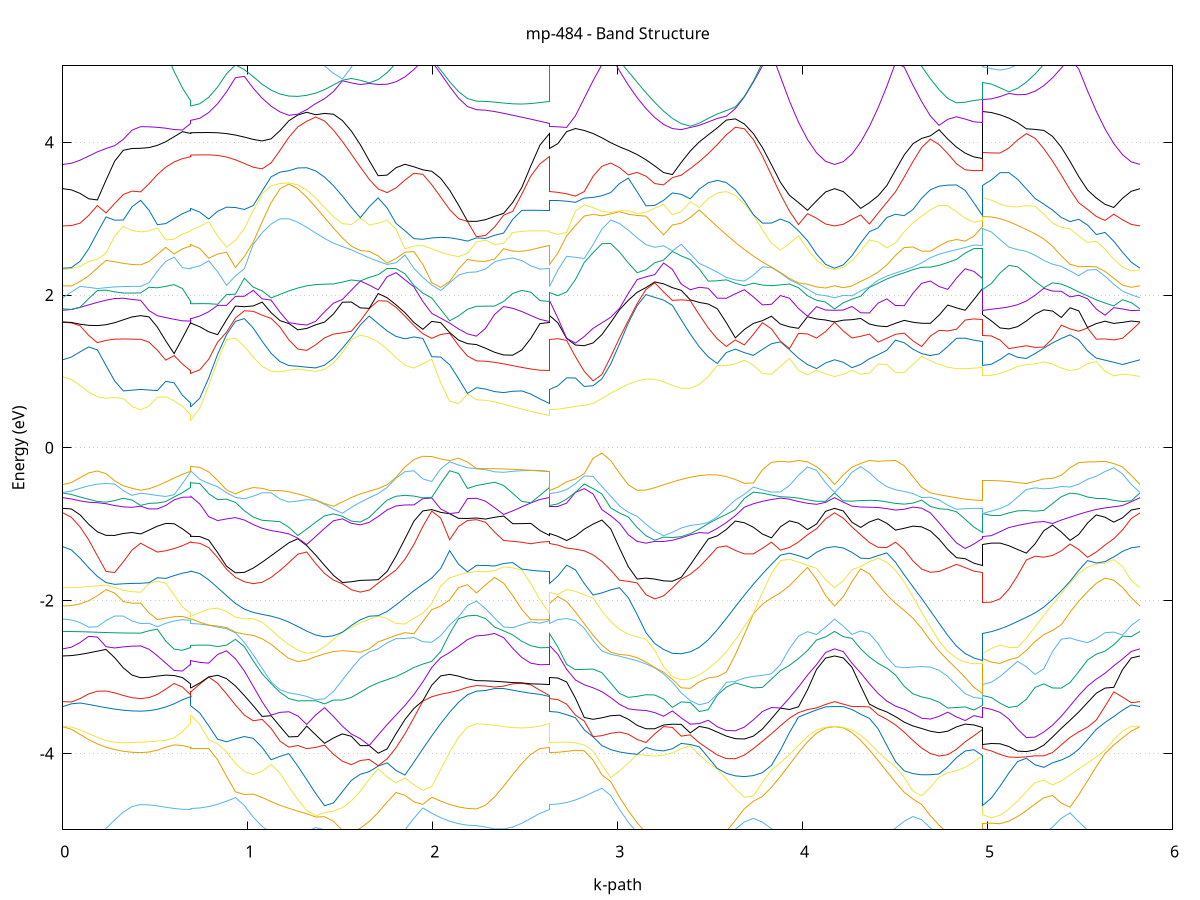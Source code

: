 set title 'mp-484 - Band Structure'
set xlabel 'k-path'
set ylabel 'Energy (eV)'
set grid y
set yrange [-5:5]
set terminal png size 800,600
set output 'mp-484_bands_gnuplot.png'
plot '-' using 1:2 with lines notitle, '-' using 1:2 with lines notitle, '-' using 1:2 with lines notitle, '-' using 1:2 with lines notitle, '-' using 1:2 with lines notitle, '-' using 1:2 with lines notitle, '-' using 1:2 with lines notitle, '-' using 1:2 with lines notitle, '-' using 1:2 with lines notitle, '-' using 1:2 with lines notitle, '-' using 1:2 with lines notitle, '-' using 1:2 with lines notitle, '-' using 1:2 with lines notitle, '-' using 1:2 with lines notitle, '-' using 1:2 with lines notitle, '-' using 1:2 with lines notitle, '-' using 1:2 with lines notitle, '-' using 1:2 with lines notitle, '-' using 1:2 with lines notitle, '-' using 1:2 with lines notitle, '-' using 1:2 with lines notitle, '-' using 1:2 with lines notitle, '-' using 1:2 with lines notitle, '-' using 1:2 with lines notitle, '-' using 1:2 with lines notitle, '-' using 1:2 with lines notitle, '-' using 1:2 with lines notitle, '-' using 1:2 with lines notitle, '-' using 1:2 with lines notitle, '-' using 1:2 with lines notitle, '-' using 1:2 with lines notitle, '-' using 1:2 with lines notitle, '-' using 1:2 with lines notitle, '-' using 1:2 with lines notitle, '-' using 1:2 with lines notitle, '-' using 1:2 with lines notitle, '-' using 1:2 with lines notitle, '-' using 1:2 with lines notitle, '-' using 1:2 with lines notitle, '-' using 1:2 with lines notitle, '-' using 1:2 with lines notitle, '-' using 1:2 with lines notitle, '-' using 1:2 with lines notitle, '-' using 1:2 with lines notitle, '-' using 1:2 with lines notitle, '-' using 1:2 with lines notitle, '-' using 1:2 with lines notitle, '-' using 1:2 with lines notitle, '-' using 1:2 with lines notitle, '-' using 1:2 with lines notitle, '-' using 1:2 with lines notitle, '-' using 1:2 with lines notitle, '-' using 1:2 with lines notitle, '-' using 1:2 with lines notitle, '-' using 1:2 with lines notitle, '-' using 1:2 with lines notitle, '-' using 1:2 with lines notitle, '-' using 1:2 with lines notitle, '-' using 1:2 with lines notitle, '-' using 1:2 with lines notitle, '-' using 1:2 with lines notitle, '-' using 1:2 with lines notitle, '-' using 1:2 with lines notitle, '-' using 1:2 with lines notitle, '-' using 1:2 with lines notitle, '-' using 1:2 with lines notitle, '-' using 1:2 with lines notitle, '-' using 1:2 with lines notitle, '-' using 1:2 with lines notitle, '-' using 1:2 with lines notitle, '-' using 1:2 with lines notitle, '-' using 1:2 with lines notitle, '-' using 1:2 with lines notitle, '-' using 1:2 with lines notitle, '-' using 1:2 with lines notitle, '-' using 1:2 with lines notitle, '-' using 1:2 with lines notitle, '-' using 1:2 with lines notitle, '-' using 1:2 with lines notitle, '-' using 1:2 with lines notitle, '-' using 1:2 with lines notitle, '-' using 1:2 with lines notitle, '-' using 1:2 with lines notitle, '-' using 1:2 with lines notitle, '-' using 1:2 with lines notitle, '-' using 1:2 with lines notitle, '-' using 1:2 with lines notitle, '-' using 1:2 with lines notitle, '-' using 1:2 with lines notitle, '-' using 1:2 with lines notitle, '-' using 1:2 with lines notitle, '-' using 1:2 with lines notitle, '-' using 1:2 with lines notitle, '-' using 1:2 with lines notitle, '-' using 1:2 with lines notitle, '-' using 1:2 with lines notitle
0.000000 -13.646971
0.046759 -13.644172
0.093519 -13.636071
0.140278 -13.623371
0.187038 -13.607071
0.233797 -13.588672
0.280557 -13.570372
0.327316 -13.554671
0.374075 -13.543871
0.420835 -13.539972
0.420835 -13.539972
0.466102 -13.534771
0.511370 -13.519272
0.556638 -13.493671
0.601905 -13.458571
0.647173 -13.414972
0.692440 -13.366972
0.692440 -13.366972
0.692440 -13.341171
0.692440 -13.341171
0.740637 -13.333972
0.788833 -13.312572
0.837029 -13.277071
0.885225 -13.227472
0.933421 -13.164072
0.981617 -13.087072
1.029814 -12.996972
1.078010 -12.894172
1.126206 -12.779272
1.174402 -12.652871
1.222598 -12.515971
1.270795 -12.369571
1.318991 -12.215172
1.367187 -12.054972
1.415383 -11.894972
1.415383 -11.894972
1.463685 -11.824672
1.511987 -11.951771
1.560289 -12.108572
1.608591 -12.273072
1.656892 -12.430772
1.705194 -12.579771
1.753496 -12.718871
1.801798 -12.847072
1.850100 -12.963472
1.898402 -13.067571
1.946704 -13.158672
1.995006 -13.236472
2.043307 -13.300472
2.091609 -13.350572
2.139911 -13.386472
2.188213 -13.408072
2.236515 -13.415271
2.236515 -13.415271
2.285566 -13.413771
2.334618 -13.409071
2.383669 -13.401672
2.432720 -13.392371
2.481772 -13.382471
2.530823 -13.373672
2.579874 -13.367771
2.628926 -13.366972
2.628926 -13.539972
2.676572 -13.532872
2.724218 -13.511572
2.771864 -13.476071
2.819509 -13.426571
2.867155 -13.363171
2.914801 -13.286072
2.962447 -13.195571
3.010093 -13.091971
3.057739 -12.975672
3.105385 -12.847271
3.153031 -12.707272
3.200677 -12.556572
3.248322 -12.395971
3.295968 -12.226871
3.343614 -12.051471
3.343614 -12.051471
3.392402 -11.886271
3.441189 -12.071271
3.489976 -12.256971
3.538764 -12.436172
3.587551 -12.606272
3.636339 -12.765971
3.685126 -12.914172
3.733914 -13.050071
3.782701 -13.173172
3.831488 -13.282671
3.880276 -13.378372
3.929063 -13.459971
3.977851 -13.526972
4.026638 -13.579372
4.075426 -13.616872
4.124213 -13.639371
4.173000 -13.646971
4.173000 -13.646971
4.220071 -13.640171
4.267141 -13.620071
4.314212 -13.586571
4.361282 -13.539872
4.408353 -13.479971
4.455423 -13.407172
4.502494 -13.321672
4.549564 -13.223672
4.596635 -13.113672
4.643705 -12.991872
4.690776 -12.858972
4.737846 -12.715571
4.784917 -12.562272
4.831987 -12.400271
4.879058 -12.230671
4.926128 -12.055872
4.973199 -11.887571
4.973199 -11.820771
5.020485 -11.910871
5.067771 -12.072771
5.115057 -12.239372
5.162343 -12.403472
5.209629 -12.562072
5.256915 -12.713272
5.304201 -12.855771
5.351488 -12.988371
5.398774 -13.110171
5.446060 -13.220572
5.493346 -13.319071
5.540632 -13.405171
5.587918 -13.478471
5.635204 -13.538872
5.682491 -13.586072
5.729777 -13.619872
5.777063 -13.640171
5.824349 -13.646971
e
0.000000 -12.793471
0.046759 -12.794871
0.093519 -12.799171
0.140278 -12.806572
0.187038 -12.816972
0.233797 -12.829671
0.280557 -12.843371
0.327316 -12.855972
0.374075 -12.864971
0.420835 -12.868272
0.420835 -12.868272
0.466102 -12.889171
0.511370 -12.942372
0.556638 -13.011971
0.601905 -13.087672
0.647173 -13.162871
0.692440 -13.230372
0.692440 -13.230372
0.692440 -13.259671
0.692440 -13.259671
0.740637 -13.252671
0.788833 -13.231672
0.837029 -13.196672
0.885225 -13.147972
0.933421 -13.085771
0.981617 -13.010271
1.029814 -12.922071
1.078010 -12.821672
1.126206 -12.709671
1.174402 -12.587172
1.222598 -12.455272
1.270795 -12.315672
1.318991 -12.170672
1.367187 -12.023872
1.415383 -11.882672
1.415383 -11.882672
1.463685 -11.801672
1.511987 -11.940872
1.560289 -12.101871
1.608591 -12.253771
1.656892 -12.402272
1.705194 -12.544372
1.753496 -12.678172
1.801798 -12.802271
1.850100 -12.915372
1.898402 -13.016772
1.946704 -13.105771
1.995006 -13.181871
2.043307 -13.244672
2.091609 -13.293772
2.139911 -13.329071
2.188213 -13.350271
2.236515 -13.357271
2.236515 -13.357271
2.285566 -13.353672
2.334618 -13.343172
2.383669 -13.326871
2.432720 -13.306472
2.481772 -13.284071
2.530823 -13.262172
2.579874 -13.243472
2.628926 -13.230372
2.628926 -12.868272
2.676572 -12.861472
2.724218 -12.841272
2.771864 -12.807872
2.819509 -12.761271
2.867155 -12.702071
2.914801 -12.630472
2.962447 -12.547372
3.010093 -12.453471
3.057739 -12.349971
3.105385 -12.238671
3.153031 -12.121772
3.200677 -12.003072
3.248322 -11.888572
3.295968 -11.790572
3.343614 -11.755071
3.343614 -11.755071
3.392402 -11.871472
3.441189 -11.734272
3.489976 -11.755972
3.538764 -11.844072
3.587551 -11.949772
3.636339 -12.061471
3.685126 -12.173071
3.733914 -12.280672
3.782701 -12.381571
3.831488 -12.473872
3.880276 -12.556172
3.929063 -12.627271
3.977851 -12.686371
4.026638 -12.732871
4.075426 -12.766471
4.124213 -12.786672
4.173000 -12.793471
4.173000 -12.793471
4.220071 -12.787672
4.267141 -12.770371
4.314212 -12.741772
4.361282 -12.701971
4.408353 -12.651272
4.455423 -12.589972
4.502494 -12.518771
4.549564 -12.438171
4.596635 -12.349272
4.643705 -12.253072
4.690776 -12.151272
4.737846 -12.046271
4.784917 -11.941572
4.831987 -11.842772
4.879058 -11.761972
4.926128 -11.748372
4.973199 -11.876171
4.973199 -11.796871
5.020485 -11.899472
5.067771 -12.017072
5.115057 -12.131871
5.162343 -12.240972
5.209629 -12.342572
5.256915 -12.435472
5.304201 -12.518971
5.351488 -12.592671
5.398774 -12.655971
5.446060 -12.708672
5.493346 -12.750671
5.540632 -12.781872
5.587918 -12.802571
5.635204 -12.812971
5.682491 -12.814072
5.729777 -12.807772
5.777063 -12.798372
5.824349 -12.793471
e
0.000000 -12.631172
0.046759 -12.630071
0.093519 -12.626772
0.140278 -12.621571
0.187038 -12.614971
0.233797 -12.607571
0.280557 -12.600271
0.327316 -12.594171
0.374075 -12.589972
0.420835 -12.588572
0.420835 -12.588572
0.466102 -12.577772
0.511370 -12.553771
0.556638 -12.527871
0.601905 -12.505371
0.647173 -12.487872
0.692440 -12.475971
0.692440 -12.475971
0.692440 -12.473371
0.692440 -12.473371
0.740637 -12.466372
0.788833 -12.445372
0.837029 -12.410571
0.885225 -12.362171
0.933421 -12.300572
0.981617 -12.226371
1.029814 -12.140372
1.078010 -12.043772
1.126206 -11.938472
1.174402 -11.827471
1.222598 -11.716572
1.270795 -11.618171
1.318991 -11.558471
1.367187 -11.571672
1.415383 -11.652772
1.415383 -11.652772
1.463685 -11.689072
1.511987 -11.609972
1.560289 -11.537171
1.608591 -11.516071
1.656892 -11.547272
1.705194 -11.614172
1.753496 -11.699272
1.801798 -11.790771
1.850100 -11.881571
1.898402 -11.967372
1.946704 -12.045172
1.995006 -12.113271
2.043307 -12.170272
2.091609 -12.215471
2.139911 -12.248072
2.188213 -12.267772
2.236515 -12.274372
2.236515 -12.274372
2.285566 -12.281271
2.334618 -12.300971
2.383669 -12.330972
2.432720 -12.367272
2.481772 -12.405072
2.530823 -12.438972
2.579874 -12.463971
2.628926 -12.475971
2.628926 -12.588572
2.676572 -12.582172
2.724218 -12.563071
2.771864 -12.531472
2.819509 -12.487572
2.867155 -12.431771
2.914801 -12.364771
2.962447 -12.287371
3.010093 -12.200672
3.057739 -12.106172
3.105385 -12.005972
3.153031 -11.903372
3.200677 -11.802872
3.248322 -11.711272
3.295968 -11.638472
3.343614 -11.595771
3.343614 -11.595771
3.392402 -11.601672
3.441189 -11.610571
3.489976 -11.656271
3.538764 -11.731972
3.587551 -11.825571
3.636339 -11.927872
3.685126 -12.032272
3.733914 -12.134472
3.782701 -12.231172
3.831488 -12.320172
3.880276 -12.399871
3.929063 -12.468972
3.977851 -12.526571
4.026638 -12.571972
4.075426 -12.604772
4.124213 -12.624572
4.173000 -12.631172
4.173000 -12.631172
4.220071 -12.625371
4.267141 -12.607971
4.314212 -12.579172
4.361282 -12.539072
4.408353 -12.488171
4.455423 -12.426872
4.502494 -12.355771
4.549564 -12.275872
4.596635 -12.188071
4.643705 -12.094072
4.690776 -11.995971
4.737846 -11.896472
4.784917 -11.799971
4.831987 -11.712371
4.879058 -11.642672
4.926128 -11.607171
4.973199 -11.609572
4.973199 -11.702572
5.020485 -11.644272
5.067771 -11.564372
5.115057 -11.530971
5.162343 -11.554071
5.209629 -11.617771
5.256915 -11.703571
5.304201 -11.799971
5.351488 -11.900672
5.398774 -12.002171
5.446060 -12.101871
5.493346 -12.198172
5.540632 -12.289572
5.587918 -12.374772
5.635204 -12.452272
5.682491 -12.520371
5.729777 -12.576572
5.777063 -12.616172
5.824349 -12.631172
e
0.000000 -11.542272
0.046759 -11.545872
0.093519 -11.556172
0.140278 -11.572471
0.187038 -11.592872
0.233797 -11.615071
0.280557 -11.636271
0.327316 -11.653571
0.374075 -11.664872
0.420835 -11.668871
0.420835 -11.668871
0.466102 -11.653472
0.511370 -11.610471
0.556638 -11.549671
0.601905 -11.490972
0.647173 -11.466971
0.692440 -11.471471
0.692440 -11.471471
0.692440 -11.479572
0.692440 -11.479572
0.740637 -11.473972
0.788833 -11.457372
0.837029 -11.430072
0.885225 -11.392971
0.933421 -11.346972
0.981617 -11.293371
1.029814 -11.233971
1.078010 -11.170772
1.126206 -11.106572
1.174402 -11.045772
1.222598 -11.004971
1.270795 -11.073771
1.318991 -11.227671
1.367187 -11.396771
1.415383 -11.567771
1.415383 -11.567771
1.463685 -11.681672
1.511987 -11.530372
1.560289 -11.364472
1.608591 -11.202672
1.656892 -11.051772
1.705194 -10.924072
1.753496 -10.856272
1.801798 -10.886972
1.850100 -10.974871
1.898402 -11.071371
1.946704 -11.160172
1.995006 -11.237272
2.043307 -11.301272
2.091609 -11.351471
2.139911 -11.387571
2.188213 -11.409371
2.236515 -11.416571
2.236515 -11.416571
2.285566 -11.414972
2.334618 -11.410671
2.383669 -11.406171
2.432720 -11.405272
2.481772 -11.413272
2.530823 -11.431672
2.579874 -11.453971
2.628926 -11.471471
2.628926 -11.668871
2.676572 -11.661872
2.724218 -11.640871
2.771864 -11.606172
2.819509 -11.557872
2.867155 -11.496372
2.914801 -11.422472
2.962447 -11.337371
3.010093 -11.243472
3.057739 -11.145971
3.105385 -11.056071
3.153031 -10.988872
3.200677 -11.037572
3.248322 -11.236771
3.295968 -11.430571
3.343614 -11.581371
3.343614 -11.581371
3.392402 -11.587771
3.441189 -11.574172
3.489976 -11.430671
3.538764 -11.240372
3.587551 -11.045471
3.636339 -10.859172
3.685126 -10.834671
3.733914 -10.952471
3.782701 -11.070671
3.831488 -11.178472
3.880276 -11.273571
3.929063 -11.354871
3.977851 -11.421971
4.026638 -11.474471
4.075426 -11.512072
4.124213 -11.534671
4.173000 -11.542272
4.173000 -11.542272
4.220071 -11.535972
4.267141 -11.517171
4.314212 -11.485772
4.361282 -11.442072
4.408353 -11.386171
4.455423 -11.318472
4.502494 -11.239472
4.549564 -11.150171
4.596635 -11.052772
4.643705 -10.954572
4.690776 -10.879072
4.737846 -10.901272
4.784917 -11.081471
4.831987 -11.268572
4.879058 -11.449772
4.926128 -11.576372
4.973199 -11.578871
4.973199 -11.681572
5.020485 -11.562372
5.067771 -11.415471
5.115057 -11.270971
5.162343 -11.127671
5.209629 -10.989672
5.256915 -10.890971
5.304201 -10.903271
5.351488 -10.979972
5.398774 -11.076272
5.446060 -11.170471
5.493346 -11.256471
5.540632 -11.331971
5.587918 -11.396272
5.635204 -11.448871
5.682491 -11.489771
5.729777 -11.518971
5.777063 -11.536472
5.824349 -11.542272
e
0.000000 -11.053272
0.046759 -11.081271
0.093519 -11.126472
0.140278 -11.168672
0.187038 -11.201572
0.233797 -11.221771
0.280557 -11.227871
0.327316 -11.220872
0.374075 -11.204771
0.420835 -11.193672
0.420835 -11.193672
0.466102 -11.226271
0.511370 -11.276872
0.556638 -11.321072
0.601905 -11.345472
0.647173 -11.329871
0.692440 -11.296971
0.692440 -11.296971
0.692440 -11.288471
0.692440 -11.288471
0.740637 -11.282072
0.788833 -11.262871
0.837029 -11.230871
0.885225 -11.185972
0.933421 -11.128072
0.981617 -11.057472
1.029814 -10.974072
1.078010 -10.878671
1.126206 -10.807071
1.174402 -10.845271
1.222598 -10.902372
1.270795 -10.967671
1.318991 -11.013272
1.367187 -11.002071
1.415383 -10.934871
1.415383 -10.934871
1.463685 -10.846272
1.511987 -10.833972
1.560289 -10.836472
1.608591 -10.815772
1.656892 -10.774071
1.705194 -10.729772
1.753496 -10.699072
1.801798 -10.775071
1.850100 -10.841171
1.898402 -10.895172
1.946704 -10.944371
1.995006 -10.988571
2.043307 -11.026671
2.091609 -11.057372
2.139911 -11.079871
2.188213 -11.093571
2.236515 -11.098171
2.236515 -11.098171
2.285566 -11.108372
2.334618 -11.136271
2.383669 -11.175572
2.432720 -11.217171
2.481772 -11.251271
2.530823 -11.273072
2.579874 -11.286172
2.628926 -11.296971
2.628926 -11.193672
2.676572 -11.189571
2.724218 -11.177571
2.771864 -11.157871
2.819509 -11.131072
2.867155 -11.097872
2.914801 -11.058972
2.962447 -11.015172
3.010093 -10.966272
3.057739 -10.910272
3.105385 -10.865372
3.153031 -10.846771
3.200677 -10.947672
3.248322 -10.928572
3.295968 -10.921571
3.343614 -10.916971
3.343614 -10.916971
3.392402 -10.901471
3.441189 -10.866872
3.489976 -10.818971
3.538764 -10.773571
3.587551 -10.744771
3.636339 -10.738471
3.685126 -10.752872
3.733914 -10.782571
3.782701 -10.821572
3.831488 -10.864771
3.880276 -10.908171
3.929063 -10.948871
3.977851 -10.984672
4.026638 -11.013872
4.075426 -11.035571
4.124213 -11.048772
4.173000 -11.053272
4.173000 -11.053272
4.220071 -11.052072
4.267141 -11.047572
4.314212 -11.038072
4.361282 -11.022772
4.408353 -11.001772
4.455423 -10.975472
4.502494 -10.944672
4.549564 -10.910471
4.596635 -10.873472
4.643705 -10.830972
4.690776 -10.774272
4.737846 -10.830471
4.784917 -10.822171
4.831987 -10.824572
4.879058 -10.836171
4.926128 -10.847472
4.973199 -10.850072
4.973199 -10.867272
5.020485 -10.881771
5.067771 -10.896672
5.115057 -10.882472
5.162343 -10.840272
5.209629 -10.800372
5.256915 -10.776272
5.304201 -10.822471
5.351488 -10.876072
5.398774 -10.917672
5.446060 -10.954072
5.493346 -10.986172
5.540632 -11.013071
5.587918 -11.034071
5.635204 -11.048772
5.682491 -11.056771
5.729777 -11.058571
5.777063 -11.055772
5.824349 -11.053272
e
0.000000 -10.997972
0.046759 -10.977372
0.093519 -10.953871
0.140278 -10.945372
0.187038 -10.954372
0.233797 -10.979071
0.280557 -11.015172
0.327316 -11.056372
0.374075 -11.094672
0.420835 -11.113571
0.420835 -11.113571
0.466102 -11.079671
0.511370 -11.025372
0.556638 -10.973271
0.601905 -10.929171
0.647173 -10.895872
0.692440 -10.873672
0.692440 -10.873672
0.692440 -10.862672
0.692440 -10.862672
0.740637 -10.859972
0.788833 -10.852272
0.837029 -10.840172
0.885225 -10.825071
0.933421 -10.809071
0.981617 -10.794871
1.029814 -10.786472
1.078010 -10.788771
1.126206 -10.773471
1.174402 -10.737272
1.222598 -10.855472
1.270795 -10.889471
1.318991 -10.858671
1.367187 -10.832172
1.415383 -10.820372
1.415383 -10.820372
1.463685 -10.823372
1.511987 -10.764471
1.560289 -10.705471
1.608591 -10.674872
1.656892 -10.669272
1.705194 -10.675072
1.753496 -10.677471
1.801798 -10.687772
1.850100 -10.693372
1.898402 -10.710472
1.946704 -10.733671
1.995006 -10.758871
2.043307 -10.782871
2.091609 -10.803572
2.139911 -10.819271
2.188213 -10.829172
2.236515 -10.832472
2.236515 -10.832472
2.285566 -10.834872
2.334618 -10.841572
2.383669 -10.851471
2.432720 -10.862672
2.481772 -10.872872
2.530823 -10.879472
2.579874 -10.880071
2.628926 -10.873672
2.628926 -11.113571
2.676572 -11.109772
2.724218 -11.098771
2.771864 -11.080772
2.819509 -11.056472
2.867155 -11.027171
2.914801 -10.993972
2.962447 -10.958872
3.010093 -10.923972
3.057739 -10.891972
3.105385 -10.839972
3.153031 -10.841372
3.200677 -10.837072
3.248322 -10.834872
3.295968 -10.833972
3.343614 -10.825071
3.343614 -10.825071
3.392402 -10.799872
3.441189 -10.760872
3.489976 -10.719971
3.538764 -10.690772
3.587551 -10.684272
3.636339 -10.711872
3.685126 -10.664371
3.733914 -10.710771
3.782701 -10.757472
3.831488 -10.804571
3.880276 -10.850072
3.929063 -10.891972
3.977851 -10.928472
4.026638 -10.958171
4.075426 -10.980072
4.124213 -10.993472
4.173000 -10.997972
4.173000 -10.997972
4.220071 -10.991872
4.267141 -10.974871
4.314212 -10.949272
4.361282 -10.916971
4.408353 -10.879772
4.455423 -10.839472
4.502494 -10.798272
4.549564 -10.758572
4.596635 -10.723271
4.643705 -10.694972
4.690776 -10.707372
4.737846 -10.720572
4.784917 -10.726071
4.831987 -10.753671
4.879058 -10.788971
4.926128 -10.820771
4.973199 -10.835672
4.973199 -10.784472
5.020485 -10.771272
5.067771 -10.752872
5.115057 -10.745171
5.162343 -10.748971
5.209629 -10.755771
5.256915 -10.757371
5.304201 -10.655171
5.351488 -10.647571
5.398774 -10.675572
5.446060 -10.712671
5.493346 -10.755872
5.540632 -10.801972
5.587918 -10.847971
5.635204 -10.891572
5.682491 -10.930972
5.729777 -10.964071
5.777063 -10.988271
5.824349 -10.997972
e
0.000000 -9.651272
0.046759 -9.648471
0.093519 -9.640372
0.140278 -9.627171
0.187038 -9.610371
0.233797 -9.592472
0.280557 -9.576172
0.327316 -9.563771
0.374075 -9.556071
0.420835 -9.553472
0.420835 -9.553472
0.466102 -9.586071
0.511370 -9.672472
0.556638 -9.787271
0.601905 -9.905772
0.647173 -10.007472
0.692440 -10.074472
0.692440 -10.074472
0.692440 -10.092171
0.692440 -10.092171
0.740637 -10.097171
0.788833 -10.112471
0.837029 -10.138672
0.885225 -10.177072
0.933421 -10.229171
0.981617 -10.296171
1.029814 -10.379271
1.078010 -10.478472
1.126206 -10.591272
1.174402 -10.636572
1.222598 -10.514971
1.270795 -10.376971
1.318991 -10.230671
1.367187 -10.078471
1.415383 -9.922871
1.415383 -9.922871
1.463685 -9.769171
1.511987 -9.890472
1.560289 -10.066071
1.608591 -10.234772
1.656892 -10.394471
1.705194 -10.542472
1.753496 -10.651671
1.801798 -10.580071
1.850100 -10.491471
1.898402 -10.411271
1.946704 -10.344472
1.995006 -10.291372
2.043307 -10.251072
2.091609 -10.221871
2.139911 -10.202371
2.188213 -10.191171
2.236515 -10.187472
2.236515 -10.187472
2.285566 -10.183671
2.334618 -10.172771
2.383669 -10.156772
2.432720 -10.137871
2.481772 -10.118372
2.530823 -10.100372
2.579874 -10.085372
2.628926 -10.074472
2.628926 -9.553472
2.676572 -9.565372
2.724218 -9.601071
2.771864 -9.660372
2.819509 -9.742771
2.867155 -9.847372
2.914801 -9.972872
2.962447 -10.117472
3.010093 -10.278772
3.057739 -10.453871
3.105385 -10.638872
3.153031 -10.732971
3.200677 -10.609272
3.248322 -10.461171
3.295968 -10.298372
3.343614 -10.125172
3.343614 -10.125172
3.392402 -9.940572
3.441189 -9.925771
3.489976 -10.115372
3.538764 -10.294372
3.587551 -10.457871
3.636339 -10.589372
3.685126 -10.645172
3.733914 -10.473572
3.782701 -10.308072
3.831488 -10.157072
3.880276 -10.023471
3.929063 -9.909371
3.977851 -9.815872
4.026638 -9.743372
4.075426 -9.691972
4.124213 -9.661372
4.173000 -9.651272
4.173000 -9.651272
4.220071 -9.659872
4.267141 -9.685872
4.314212 -9.729572
4.361282 -9.791372
4.408353 -9.871671
4.455423 -9.970472
4.502494 -10.087371
4.549564 -10.221272
4.596635 -10.370372
4.643705 -10.531772
4.690776 -10.661572
4.737846 -10.601572
4.784917 -10.477771
4.831987 -10.330872
4.879058 -10.172272
4.926128 -10.005472
4.973199 -9.835372
4.973199 -9.833672
5.020485 -9.940672
5.067771 -10.080172
5.115057 -10.224172
5.162343 -10.364771
5.209629 -10.492771
5.256915 -10.586972
5.304201 -10.626572
5.351488 -10.520371
5.398774 -10.384971
5.446060 -10.254171
5.493346 -10.130472
5.540632 -10.016071
5.587918 -9.912972
5.635204 -9.823571
5.682491 -9.750371
5.729777 -9.696072
5.777063 -9.662572
5.824349 -9.651272
e
0.000000 -8.974471
0.046759 -8.998772
0.093519 -9.029571
0.140278 -9.053472
0.187038 -9.067272
0.233797 -9.070472
0.280557 -9.065072
0.327316 -9.055271
0.374075 -9.046271
0.420835 -9.042672
0.420835 -9.042672
0.466102 -9.080272
0.511370 -9.130572
0.556638 -9.167672
0.601905 -9.194972
0.647173 -9.215671
0.692440 -9.229972
0.692440 -9.229972
0.692440 -9.237972
0.692440 -9.237972
0.740637 -9.244271
0.788833 -9.262971
0.837029 -9.294172
0.885225 -9.337872
0.933421 -9.393172
0.981617 -9.458471
1.029814 -9.530572
1.078010 -9.604271
1.126206 -9.673372
1.174402 -9.731172
1.222598 -9.772772
1.270795 -9.797172
1.318991 -9.805671
1.367187 -9.800572
1.415383 -9.782072
1.415383 -9.782072
1.463685 -9.748472
1.511987 -9.764371
1.560289 -9.815271
1.608591 -9.841071
1.656892 -9.839972
1.705194 -9.811072
1.753496 -9.755872
1.801798 -9.681071
1.850100 -9.596671
1.898402 -9.512771
1.946704 -9.436872
1.995006 -9.373272
2.043307 -9.323571
2.091609 -9.287271
2.139911 -9.262871
2.188213 -9.249071
2.236515 -9.244571
2.236515 -9.244571
2.285566 -9.238872
2.334618 -9.224871
2.383669 -9.209772
2.432720 -9.200672
2.481772 -9.200571
2.530823 -9.208171
2.579874 -9.219372
2.628926 -9.229972
2.628926 -9.042672
2.676572 -9.044372
2.724218 -9.049671
2.771864 -9.059272
2.819509 -9.074172
2.867155 -9.095671
2.914801 -9.124872
2.962447 -9.162872
3.010093 -9.209872
3.057739 -9.264971
3.105385 -9.326272
3.153031 -9.390172
3.200677 -9.452672
3.248322 -9.509272
3.295968 -9.556771
3.343614 -9.594372
3.343614 -9.594372
3.392402 -9.728472
3.441189 -9.755771
3.489976 -9.689571
3.538764 -9.670272
3.587551 -9.625771
3.636339 -9.557472
3.685126 -9.472772
3.733914 -9.380872
3.782701 -9.290171
3.831488 -9.206571
3.880276 -9.133871
3.929063 -9.073771
3.977851 -9.034472
4.026638 -9.007472
4.075426 -8.988872
4.124213 -8.978072
4.173000 -8.974471
4.173000 -8.974471
4.220071 -8.980571
4.267141 -8.997072
4.314212 -9.021572
4.361282 -9.053472
4.408353 -9.092572
4.455423 -9.138672
4.502494 -9.191671
4.549564 -9.251472
4.596635 -9.317372
4.643705 -9.388071
4.690776 -9.461972
4.737846 -9.535571
4.784917 -9.604371
4.831987 -9.662972
4.879058 -9.707272
4.926128 -9.735171
4.973199 -9.831671
4.973199 -9.792472
5.020485 -9.716171
5.067771 -9.754072
5.115057 -9.773471
5.162343 -9.774971
5.209629 -9.757172
5.256915 -9.718471
5.304201 -9.660272
5.351488 -9.588172
5.398774 -9.509771
5.446060 -9.431472
5.493346 -9.357371
5.540632 -9.289572
5.587918 -9.227871
5.635204 -9.171072
5.682491 -9.117372
5.729777 -9.065271
5.777063 -9.014171
5.824349 -8.974471
e
0.000000 -8.948871
0.046759 -8.926372
0.093519 -8.900171
0.140278 -8.880071
0.187038 -8.866671
0.233797 -8.859071
0.280557 -8.855871
0.327316 -8.855771
0.374075 -8.857071
0.420835 -8.857672
0.420835 -8.857672
0.466102 -8.790472
0.511370 -8.661072
0.556638 -8.516672
0.601905 -8.370772
0.647173 -8.229772
0.692440 -8.098171
0.692440 -8.098171
0.692440 -7.985072
0.692440 -7.985072
0.740637 -7.990772
0.788833 -8.008071
0.837029 -8.037672
0.885225 -8.080471
0.933421 -8.142872
0.981617 -8.246771
1.029814 -8.368372
1.078010 -8.505572
1.126206 -8.655672
1.174402 -8.814972
1.222598 -8.979071
1.270795 -9.142971
1.318991 -9.300971
1.367187 -9.446972
1.415383 -9.574772
1.415383 -9.574772
1.463685 -9.707871
1.511987 -9.689372
1.560289 -9.604772
1.608591 -9.490872
1.656892 -9.352072
1.705194 -9.195671
1.753496 -9.029872
1.801798 -8.861572
1.850100 -8.752372
1.898402 -8.674371
1.946704 -8.604672
1.995006 -8.542872
2.043307 -8.489472
2.091609 -8.445771
2.139911 -8.413172
2.188213 -8.392971
2.236515 -8.386171
2.236515 -8.386171
2.285566 -8.387272
2.334618 -8.385672
2.383669 -8.371872
2.432720 -8.338971
2.481772 -8.287472
2.530823 -8.223771
2.579874 -8.157471
2.628926 -8.098171
2.628926 -8.857672
2.676572 -8.860072
2.724218 -8.867472
2.771864 -8.880371
2.819509 -8.899971
2.867155 -8.927371
2.914801 -8.963971
2.962447 -9.010872
3.010093 -9.068572
3.057739 -9.136471
3.105385 -9.213071
3.153031 -9.295172
3.200677 -9.378871
3.248322 -9.459571
3.295968 -9.532671
3.343614 -9.593871
3.343614 -9.593871
3.392402 -9.642271
3.441189 -9.666971
3.489976 -9.608971
3.538764 -9.577772
3.587551 -9.527372
3.636339 -9.461672
3.685126 -9.387272
3.733914 -9.310872
3.782701 -9.238072
3.831488 -9.172572
3.880276 -9.116571
3.929063 -9.070571
3.977851 -9.026471
4.026638 -8.991371
4.075426 -8.967372
4.124213 -8.953371
4.173000 -8.948871
4.173000 -8.948871
4.220071 -8.949872
4.267141 -8.955172
4.314212 -8.967472
4.361282 -8.988471
4.408353 -9.019071
4.455423 -9.059772
4.502494 -9.110471
4.549564 -9.169871
4.596635 -9.235371
4.643705 -9.302872
4.690776 -9.366872
4.737846 -9.422472
4.784917 -9.466171
4.831987 -9.497571
4.879058 -9.521172
4.926128 -9.655272
4.973199 -9.741271
4.973199 -9.654172
5.020485 -9.704671
5.067771 -9.611172
5.115057 -9.509272
5.162343 -9.398772
5.209629 -9.283572
5.256915 -9.170172
5.304201 -9.065772
5.351488 -8.976171
5.398774 -8.904571
5.446060 -8.851572
5.493346 -8.816771
5.540632 -8.799072
5.587918 -8.797172
5.635204 -8.809672
5.682491 -8.834471
5.729777 -8.869571
5.777063 -8.911872
5.824349 -8.948871
e
0.000000 -8.018472
0.046759 -8.000872
0.093519 -7.950772
0.140278 -7.875771
0.187038 -7.785672
0.233797 -7.691572
0.280557 -7.604171
0.327316 -7.533171
0.374075 -7.486871
0.420835 -7.470771
0.420835 -7.470771
0.466102 -7.480671
0.511370 -7.510172
0.556638 -7.558972
0.601905 -7.626171
0.647173 -7.710672
0.692440 -7.809971
0.692440 -7.809971
0.692440 -7.908371
0.692440 -7.908371
0.740637 -7.917671
0.788833 -7.945372
0.837029 -7.991972
0.885225 -8.057771
0.933421 -8.137771
0.981617 -8.210672
1.029814 -8.300172
1.078010 -8.406872
1.126206 -8.530472
1.174402 -8.670072
1.222598 -8.823771
1.270795 -8.989172
1.318991 -9.163372
1.367187 -9.343371
1.415383 -9.526072
1.415383 -9.526072
1.463685 -9.676071
1.511987 -9.603772
1.560289 -9.453371
1.608591 -9.308872
1.656892 -9.173672
1.705194 -9.050072
1.753496 -8.938872
1.801798 -8.840072
1.850100 -8.696872
1.898402 -8.540771
1.946704 -8.397772
1.995006 -8.271272
2.043307 -8.164471
2.091609 -8.079572
2.139911 -8.017971
2.188213 -7.980671
2.236515 -7.968172
2.236515 -7.968172
2.285566 -7.955771
2.334618 -7.922872
2.383669 -7.879772
2.432720 -7.836772
2.481772 -7.802772
2.530823 -7.784272
2.579874 -7.786072
2.628926 -7.809971
2.628926 -7.470771
2.676572 -7.481572
2.724218 -7.514171
2.771864 -7.568672
2.819509 -7.644972
2.867155 -7.743072
2.914801 -7.862172
2.962447 -8.001072
3.010093 -8.157771
3.057739 -8.329971
3.105385 -8.514572
3.153031 -8.708872
3.200677 -8.909472
3.248322 -9.113671
3.295968 -9.318472
3.343614 -9.520271
3.343614 -9.520271
3.392402 -9.612471
3.441189 -9.620171
3.489976 -9.548672
3.538764 -9.358172
3.587551 -9.169072
3.636339 -8.986272
3.685126 -8.813671
3.733914 -8.654571
3.782701 -8.511672
3.831488 -8.387072
3.880276 -8.281972
3.929063 -8.196172
3.977851 -8.129072
4.026638 -8.079172
4.075426 -8.044871
4.124213 -8.024971
4.173000 -8.018472
4.173000 -8.018472
4.220071 -8.022872
4.267141 -8.036472
4.314212 -8.060272
4.361282 -8.095972
4.408353 -8.145271
4.455423 -8.210171
4.502494 -8.292072
4.549564 -8.391872
4.596635 -8.509272
4.643705 -8.643272
4.690776 -8.791671
4.737846 -8.951871
4.784917 -9.120971
4.831987 -9.295672
4.879058 -9.469472
4.926128 -9.523471
4.973199 -9.527372
4.973199 -9.633271
5.020485 -9.537371
5.067771 -9.409872
5.115057 -9.276571
5.162343 -9.144572
5.209629 -9.016071
5.256915 -8.890771
5.304201 -8.767672
5.351488 -8.646472
5.398774 -8.529072
5.446060 -8.418971
5.493346 -8.319871
5.540632 -8.234371
5.587918 -8.164072
5.635204 -8.108771
5.682491 -8.067872
5.729777 -8.039872
5.777063 -8.023672
5.824349 -8.018472
e
0.000000 -5.314672
0.046759 -5.299571
0.093519 -5.255071
0.140278 -5.183872
0.187038 -5.090672
0.233797 -4.982571
0.280557 -4.870372
0.327316 -4.768872
0.374075 -4.696371
0.420835 -4.669872
0.420835 -4.669872
0.466102 -4.674672
0.511370 -4.687672
0.556638 -4.704771
0.601905 -4.720972
0.647173 -4.731771
0.692440 -4.734071
0.692440 -4.734071
0.692440 -4.721071
0.692440 -4.721071
0.740637 -4.714872
0.788833 -4.696371
0.837029 -4.666171
0.885225 -4.625871
0.933421 -4.579072
0.981617 -4.683371
1.029814 -4.835871
1.078010 -4.955672
1.126206 -5.040071
1.174402 -5.087771
1.222598 -5.099171
1.270795 -5.076172
1.318991 -5.024172
1.367187 -4.970771
1.415383 -5.000172
1.415383 -5.000172
1.463685 -5.044571
1.511987 -5.058771
1.560289 -5.112071
1.608591 -5.186371
1.656892 -5.226672
1.705194 -5.229772
1.753496 -5.193671
1.801798 -5.117371
1.850100 -5.001672
1.898402 -4.849171
1.946704 -4.714372
1.995006 -4.783971
2.043307 -4.841871
2.091609 -4.887372
2.139911 -4.920172
2.188213 -4.939871
2.236515 -4.946472
2.236515 -4.946472
2.285566 -4.964372
2.334618 -4.987471
2.383669 -4.989172
2.432720 -4.964072
2.481772 -4.915071
2.530823 -4.850671
2.579874 -4.784572
2.628926 -4.734071
2.628926 -4.669872
2.676572 -4.663072
2.724218 -4.642971
2.771864 -4.609771
2.819509 -4.564071
2.867155 -4.507972
2.914801 -4.456472
2.962447 -4.552271
3.010093 -4.734572
3.057739 -4.899572
3.105385 -5.039271
3.153031 -5.153671
3.200677 -5.243971
3.248322 -5.310671
3.295968 -5.353271
3.343614 -5.369972
3.343614 -5.369972
3.392402 -5.358072
3.441189 -5.328672
3.489976 -5.275372
3.538764 -5.196572
3.587551 -5.099471
3.636339 -4.994271
3.685126 -4.896771
3.733914 -4.849672
3.782701 -4.900571
3.831488 -4.985072
3.880276 -5.067772
3.929063 -5.141172
3.977851 -5.202771
4.026638 -5.251372
4.075426 -5.286472
4.124213 -5.307571
4.173000 -5.314672
4.173000 -5.314672
4.220071 -5.307472
4.267141 -5.285972
4.314212 -5.250272
4.361282 -5.200772
4.408353 -5.137872
4.455423 -5.062772
4.502494 -4.977372
4.549564 -4.888371
4.596635 -4.826572
4.643705 -4.869271
4.690776 -4.974571
4.737846 -5.091971
4.784917 -5.206472
4.831987 -5.306672
4.879058 -5.383572
4.926128 -5.431871
4.973199 -5.448271
4.973199 -4.991172
5.020485 -4.996571
5.067771 -5.033271
5.115057 -5.087072
5.162343 -5.121971
5.209629 -5.128672
5.256915 -5.104871
5.304201 -5.049772
5.351488 -4.963972
5.398774 -4.848771
5.446060 -4.778472
5.493346 -4.896371
5.540632 -5.003171
5.587918 -5.096071
5.635204 -5.173572
5.682491 -5.234771
5.729777 -5.278971
5.777063 -5.305772
5.824349 -5.314672
e
0.000000 -3.649872
0.046759 -3.685372
0.093519 -3.752772
0.140278 -3.819972
0.187038 -3.875972
0.233797 -3.918572
0.280557 -3.949772
0.327316 -3.972072
0.374075 -3.985571
0.420835 -3.989972
0.420835 -3.989972
0.466102 -3.982471
0.511370 -3.958271
0.556638 -3.918471
0.601905 -3.889372
0.647173 -3.897271
0.692440 -3.921272
0.692440 -3.921272
0.692440 -3.938872
0.692440 -3.938872
0.740637 -3.935271
0.788833 -3.935472
0.837029 -4.083571
0.885225 -4.298972
0.933421 -4.502371
0.981617 -4.537672
1.029814 -4.533472
1.078010 -4.577071
1.126206 -4.631171
1.174402 -4.678572
1.222598 -4.719072
1.270795 -4.756272
1.318991 -4.790172
1.367187 -4.832672
1.415383 -4.829472
1.415383 -4.829472
1.463685 -4.889672
1.511987 -5.008771
1.560289 -5.037172
1.608591 -4.980271
1.656892 -4.891071
1.705194 -4.774471
1.753496 -4.638172
1.801798 -4.512271
1.850100 -4.548071
1.898402 -4.634171
1.946704 -4.667472
1.995006 -4.574771
2.043307 -4.624772
2.091609 -4.668871
2.139911 -4.701172
2.188213 -4.720671
2.236515 -4.727272
2.236515 -4.727272
2.285566 -4.679571
2.334618 -4.569371
2.383669 -4.429571
2.432720 -4.278072
2.481772 -4.132172
2.530823 -4.011871
2.579874 -3.937072
2.628926 -3.921272
2.628926 -3.989972
2.676572 -3.985571
2.724218 -3.973572
2.771864 -3.958972
2.819509 -3.966672
2.867155 -4.087972
2.914801 -4.281472
2.962447 -4.369371
3.010093 -4.572071
3.057739 -4.751772
3.105385 -4.907871
3.153031 -5.041472
3.200677 -5.153271
3.248322 -5.242471
3.295968 -5.306972
3.343614 -5.344271
3.343614 -5.344271
3.392402 -5.352171
3.441189 -5.315672
3.489976 -5.243272
3.538764 -5.143172
3.587551 -5.019571
3.636339 -4.877872
3.685126 -4.722872
3.733914 -4.626672
3.782701 -4.562971
3.831488 -4.443772
3.880276 -4.301372
3.929063 -4.146371
3.977851 -3.990071
4.026638 -3.847571
4.075426 -3.735872
4.124213 -3.667272
4.173000 -3.649872
4.173000 -3.649872
4.220071 -3.665172
4.267141 -3.727772
4.314212 -3.829572
4.361282 -3.955672
4.408353 -4.093272
4.455423 -4.236572
4.502494 -4.379271
4.549564 -4.510172
4.596635 -4.597072
4.643705 -4.668171
4.690776 -4.814471
4.737846 -4.939372
4.784917 -5.040871
4.831987 -5.120871
4.879058 -5.179971
4.926128 -5.216571
4.973199 -5.228972
4.973199 -4.914172
5.020485 -4.913171
5.067771 -4.920672
5.115057 -4.886972
5.162343 -4.826271
5.209629 -4.748672
5.256915 -4.663171
5.304201 -4.581271
5.351488 -4.551272
5.398774 -4.651072
5.446060 -4.704472
5.493346 -4.540471
5.540632 -4.359672
5.587918 -4.173172
5.635204 -4.001372
5.682491 -3.890671
5.729777 -3.796772
5.777063 -3.708672
5.824349 -3.649872
e
0.000000 -3.644772
0.046759 -3.656572
0.093519 -3.692672
0.140278 -3.741072
0.187038 -3.790272
0.233797 -3.830672
0.280557 -3.855072
0.327316 -3.861471
0.374075 -3.857071
0.420835 -3.853572
0.420835 -3.853572
0.466102 -3.848672
0.511370 -3.838971
0.556638 -3.829271
0.601905 -3.796171
0.647173 -3.713572
0.692440 -3.604871
0.692440 -3.604871
0.692440 -3.499972
0.692440 -3.499972
0.740637 -3.622072
0.788833 -3.821772
0.837029 -3.875771
0.885225 -3.982071
0.933421 -4.129271
0.981617 -4.238971
1.029814 -4.276972
1.078010 -4.232471
1.126206 -4.145372
1.174402 -4.261171
1.222598 -4.439172
1.270795 -4.605271
1.318991 -4.746872
1.367187 -4.815271
1.415383 -4.776771
1.415383 -4.776771
1.463685 -4.755272
1.511987 -4.711072
1.560289 -4.620871
1.608591 -4.495171
1.656892 -4.338772
1.705194 -4.201372
1.753496 -4.306972
1.801798 -4.386471
1.850100 -4.320571
1.898402 -4.409572
1.946704 -4.484871
1.995006 -4.433671
2.043307 -4.212172
2.091609 -3.985372
2.139911 -3.787572
2.188213 -3.656472
2.236515 -3.612871
2.236515 -3.612871
2.285566 -3.618472
2.334618 -3.632572
2.383669 -3.649172
2.432720 -3.662172
2.481772 -3.667172
2.530823 -3.661571
2.579874 -3.642971
2.628926 -3.604871
2.628926 -3.853572
2.676572 -3.852972
2.724218 -3.853271
2.771864 -3.861372
2.819509 -3.889972
2.867155 -3.968171
2.914801 -4.151671
2.962447 -4.315971
3.010093 -4.231172
3.057739 -4.126872
3.105385 -4.012872
3.153031 -4.025772
3.200677 -4.034272
3.248322 -4.025571
3.295968 -3.992371
3.343614 -3.938071
3.343614 -3.938071
3.392402 -3.899771
3.441189 -4.018572
3.489976 -4.121372
3.538764 -4.202972
3.587551 -4.335172
3.636339 -4.465172
3.685126 -4.576572
3.733914 -4.557171
3.782701 -4.381171
3.831488 -4.220172
3.880276 -4.121772
3.929063 -4.014372
3.977851 -3.893972
4.026638 -3.776272
4.075426 -3.692372
4.124213 -3.657571
4.173000 -3.644772
4.173000 -3.644772
4.220071 -3.659172
4.267141 -3.692772
4.314212 -3.761672
4.361282 -3.864472
4.408353 -3.980371
4.455423 -4.087271
4.502494 -4.174472
4.549564 -4.313671
4.596635 -4.494271
4.643705 -4.553972
4.690776 -4.443671
4.737846 -4.310971
4.784917 -4.254472
4.831987 -4.227872
4.879058 -4.180972
4.926128 -4.111271
4.973199 -4.025472
4.973199 -4.805472
5.020485 -4.844472
5.067771 -4.810472
5.115057 -4.729071
5.162343 -4.623471
5.209629 -4.502572
5.256915 -4.382371
5.304201 -4.351371
5.351488 -4.412572
5.398774 -4.361472
5.446060 -4.281072
5.493346 -4.202071
5.540632 -4.126772
5.587918 -4.049472
5.635204 -3.958372
5.682491 -3.822471
5.729777 -3.707272
5.777063 -3.645672
5.824349 -3.644772
e
0.000000 -3.386572
0.046759 -3.351272
0.093519 -3.340472
0.140278 -3.359272
0.187038 -3.380672
0.233797 -3.401772
0.280557 -3.420371
0.327316 -3.434772
0.374075 -3.443872
0.420835 -3.446972
0.420835 -3.446972
0.466102 -3.440872
0.511370 -3.422671
0.556638 -3.392672
0.601905 -3.350971
0.647173 -3.298372
0.692440 -3.256372
0.692440 -3.256372
0.692440 -3.377472
0.692440 -3.377472
0.740637 -3.470972
0.788833 -3.637872
0.837029 -3.814272
0.885225 -3.847672
0.933421 -3.810372
0.981617 -3.779572
1.029814 -3.803371
1.078010 -3.921671
1.126206 -4.083672
1.174402 -4.038272
1.222598 -4.003272
1.270795 -4.167172
1.318991 -4.344271
1.367187 -4.523472
1.415383 -4.684772
1.415383 -4.684772
1.463685 -4.648472
1.511987 -4.498871
1.560289 -4.353172
1.608591 -4.273671
1.656892 -4.238971
1.705194 -4.166571
1.753496 -4.123772
1.801798 -4.223172
1.850100 -4.283971
1.898402 -4.114972
1.946704 -3.940872
1.995006 -3.770971
2.043307 -3.609872
2.091609 -3.461672
2.139911 -3.332172
2.188213 -3.231371
2.236515 -3.185671
2.236515 -3.185671
2.285566 -3.176272
2.334618 -3.151371
2.383669 -3.150872
2.432720 -3.172972
2.481772 -3.194472
2.530823 -3.213172
2.579874 -3.227472
2.628926 -3.256372
2.628926 -3.446972
2.676572 -3.459971
2.724218 -3.493672
2.771864 -3.533171
2.819509 -3.691771
2.867155 -3.784572
2.914801 -3.898072
2.962447 -3.949972
3.010093 -3.981371
3.057739 -4.000071
3.105385 -4.012472
3.153031 -3.922772
3.200677 -3.955472
3.248322 -3.967672
3.295968 -3.939071
3.343614 -3.869172
3.343614 -3.869172
3.392402 -3.883472
3.441189 -3.912972
3.489976 -4.053672
3.538764 -4.197071
3.587551 -4.260671
3.636339 -4.294072
3.685126 -4.304072
3.733914 -4.290771
3.782701 -4.251872
3.831488 -4.157172
3.880276 -3.956772
3.929063 -3.727171
3.977851 -3.524672
4.026638 -3.476771
4.075426 -3.430972
4.124213 -3.391472
4.173000 -3.386572
4.173000 -3.386572
4.220071 -3.387971
4.267141 -3.425671
4.314212 -3.487672
4.361282 -3.541672
4.408353 -3.678672
4.455423 -3.895272
4.502494 -4.107471
4.549564 -4.227872
4.596635 -4.265172
4.643705 -4.280072
4.690776 -4.279272
4.737846 -4.269571
4.784917 -4.175172
4.831987 -4.056171
4.879058 -3.968771
4.926128 -3.952072
4.973199 -4.025171
4.973199 -4.679272
5.020485 -4.585672
5.067771 -4.428471
5.115057 -4.258371
5.162343 -4.107571
5.209629 -4.063671
5.256915 -4.148772
5.304201 -4.182971
5.351488 -4.123272
5.398774 -4.086571
5.446060 -4.033872
5.493346 -3.944872
5.540632 -3.818671
5.587918 -3.685172
5.635204 -3.595172
5.682491 -3.517672
5.729777 -3.434972
5.777063 -3.366671
5.824349 -3.386572
e
0.000000 -3.322672
0.046759 -3.327371
0.093519 -3.282172
0.140278 -3.220472
0.187038 -3.185872
0.233797 -3.183972
0.280557 -3.207472
0.327316 -3.241772
0.374075 -3.270971
0.420835 -3.282471
0.420835 -3.282471
0.466102 -3.269471
0.511370 -3.228671
0.556638 -3.159572
0.601905 -3.084971
0.647173 -3.131072
0.692440 -3.236572
0.692440 -3.236572
0.692440 -3.193872
0.692440 -3.193872
0.740637 -3.093771
0.788833 -3.000171
0.837029 -3.081872
0.885225 -3.220071
0.933421 -3.366172
0.981617 -3.499072
1.029814 -3.572771
1.078010 -3.555271
1.126206 -3.672972
1.174402 -3.840072
1.222598 -3.918372
1.270795 -3.897172
1.318991 -3.937572
1.367187 -3.922071
1.415383 -3.891771
1.415383 -3.891771
1.463685 -4.011672
1.511987 -4.103371
1.560289 -4.147471
1.608591 -4.093172
1.656892 -4.079072
1.705194 -4.161571
1.753496 -4.071572
1.801798 -3.926471
1.850100 -3.743971
1.898402 -3.534072
1.946704 -3.315672
1.995006 -3.258371
2.043307 -3.225872
2.091609 -3.203272
2.139911 -3.174571
2.188213 -3.134971
2.236515 -3.112772
2.236515 -3.112772
2.285566 -3.117672
2.334618 -3.131372
2.383669 -3.119071
2.432720 -3.089672
2.481772 -3.082172
2.530823 -3.102971
2.579874 -3.173872
2.628926 -3.236572
2.628926 -3.282471
2.676572 -3.296272
2.724218 -3.355072
2.771864 -3.499572
2.819509 -3.576271
2.867155 -3.781072
2.914801 -3.767872
2.962447 -3.736972
3.010093 -3.720772
3.057739 -3.748271
3.105385 -3.817672
3.153031 -3.857772
3.200677 -3.745172
3.248322 -3.648872
3.295968 -3.660172
3.343614 -3.774071
3.343614 -3.774071
3.392402 -3.757472
3.441189 -3.860171
3.489976 -3.941671
3.538764 -4.020172
3.587551 -4.067772
3.636339 -4.069672
3.685126 -4.022571
3.733914 -3.937871
3.782701 -3.841471
3.831488 -3.743372
3.880276 -3.638472
3.929063 -3.538372
3.977851 -3.466172
4.026638 -3.426071
4.075426 -3.404472
4.124213 -3.359472
4.173000 -3.322672
4.173000 -3.322672
4.220071 -3.355072
4.267141 -3.387172
4.314212 -3.386672
4.361282 -3.392171
4.408353 -3.494172
4.455423 -3.553572
4.502494 -3.627671
4.549564 -3.722472
4.596635 -3.830871
4.643705 -3.930172
4.690776 -4.001971
4.737846 -4.034172
4.784917 -4.016972
4.831987 -3.946372
4.879058 -3.848371
4.926128 -3.770271
4.973199 -3.689272
4.973199 -3.937472
5.020485 -3.967872
5.067771 -4.013672
5.115057 -4.047872
5.162343 -4.052271
5.209629 -4.045572
5.256915 -4.031671
5.304201 -4.032172
5.351488 -3.988971
5.398774 -3.888472
5.446060 -3.790771
5.493346 -3.717472
5.540632 -3.656372
5.587918 -3.563572
5.635204 -3.384372
5.682491 -3.195272
5.729777 -3.262371
5.777063 -3.336171
5.824349 -3.322672
e
0.000000 -2.724671
0.046759 -2.719572
0.093519 -2.705172
0.140278 -2.684671
0.187038 -2.661571
0.233797 -2.639172
0.280557 -2.747672
0.327316 -2.880272
0.374075 -2.974672
0.420835 -3.009272
0.420835 -3.009272
0.466102 -3.003272
0.511370 -2.988072
0.556638 -2.975271
0.601905 -2.980672
0.647173 -3.007671
0.692440 -3.092971
0.692440 -3.092971
0.692440 -3.143671
0.692440 -3.143671
0.740637 -3.078372
0.788833 -2.999772
0.837029 -2.976872
0.885225 -3.020872
0.933421 -3.117771
0.981617 -3.242572
1.029814 -3.376372
1.078010 -3.516472
1.126206 -3.506372
1.174402 -3.646872
1.222598 -3.783872
1.270795 -3.779872
1.318991 -3.642971
1.367187 -3.756372
1.415383 -3.867872
1.415383 -3.867872
1.463685 -3.797772
1.511987 -3.745071
1.560289 -3.776471
1.608591 -3.898972
1.656892 -3.897972
1.705194 -3.997072
1.753496 -3.941972
1.801798 -3.742771
1.850100 -3.556771
1.898402 -3.411672
1.946704 -3.311672
1.995006 -3.106572
2.043307 -2.985472
2.091609 -2.965572
2.139911 -2.988772
2.188213 -3.024572
2.236515 -3.047772
2.236515 -3.047772
2.285566 -3.049872
2.334618 -3.055671
2.383669 -3.063872
2.432720 -3.073272
2.481772 -3.076971
2.530823 -3.089272
2.579874 -3.093172
2.628926 -3.092971
2.628926 -3.009272
2.676572 -3.013771
2.724218 -3.064572
2.771864 -3.277471
2.819509 -3.530072
2.867155 -3.553771
2.914801 -3.534272
2.962447 -3.507172
3.010093 -3.499671
3.057739 -3.553371
3.105385 -3.632671
3.153031 -3.677571
3.200677 -3.677472
3.248322 -3.628772
3.295968 -3.617572
3.343614 -3.620572
3.343614 -3.620572
3.392402 -3.732372
3.441189 -3.647072
3.489976 -3.670272
3.538764 -3.721172
3.587551 -3.773372
3.636339 -3.807472
3.685126 -3.811771
3.733914 -3.774071
3.782701 -3.681071
3.831488 -3.546471
3.880276 -3.407371
3.929063 -3.425072
3.977851 -3.390172
4.026638 -3.166971
4.075426 -2.901072
4.124213 -2.752772
4.173000 -2.724671
4.173000 -2.724671
4.220071 -2.750371
4.267141 -2.872771
4.314212 -3.117972
4.361282 -3.355272
4.408353 -3.414372
4.455423 -3.457771
4.502494 -3.519071
4.549564 -3.591071
4.596635 -3.640972
4.643705 -3.674072
4.690776 -3.710072
4.737846 -3.728372
4.784917 -3.708972
4.831987 -3.653271
4.879058 -3.616671
4.926128 -3.627671
4.973199 -3.655372
4.973199 -3.884372
5.020485 -3.870772
5.067771 -3.874172
5.115057 -3.910372
5.162343 -3.970172
5.209629 -3.976272
5.256915 -3.954972
5.304201 -3.892171
5.351488 -3.785471
5.398774 -3.672172
5.446060 -3.566771
5.493346 -3.457472
5.540632 -3.334372
5.587918 -3.212572
5.635204 -3.145271
5.682491 -3.135371
5.729777 -2.904672
5.777063 -2.751272
5.824349 -2.724671
e
0.000000 -2.631871
0.046759 -2.609571
0.093519 -2.548472
0.140278 -2.467872
0.187038 -2.477272
0.233797 -2.603172
0.280557 -2.620071
0.327316 -2.605672
0.374075 -2.596772
0.420835 -2.593872
0.420835 -2.593872
0.466102 -2.636872
0.511370 -2.722171
0.556638 -2.817972
0.601905 -2.914671
0.647173 -2.921471
0.692440 -2.830971
0.692440 -2.830971
0.692440 -2.786072
0.692440 -2.786072
0.740637 -2.808871
0.788833 -2.818572
0.837029 -2.705172
0.885225 -2.657771
0.933421 -2.760372
0.981617 -2.920472
1.029814 -3.121372
1.078010 -3.324572
1.126206 -3.498372
1.174402 -3.462972
1.222598 -3.454872
1.270795 -3.509772
1.318991 -3.620672
1.367187 -3.497972
1.415383 -3.401772
1.415383 -3.401772
1.463685 -3.516872
1.511987 -3.644672
1.560289 -3.746971
1.608591 -3.806672
1.656892 -3.896272
1.705194 -3.758472
1.753496 -3.623271
1.801798 -3.498372
1.850100 -3.372272
1.898402 -3.230072
1.946704 -3.063372
1.995006 -2.875371
2.043307 -2.747171
2.091609 -2.679772
2.139911 -2.597771
2.188213 -2.510471
2.236515 -2.461472
2.236515 -2.461472
2.285566 -2.453172
2.334618 -2.429772
2.383669 -2.485472
2.432720 -2.624772
2.481772 -2.744271
2.530823 -2.819072
2.579874 -2.839872
2.628926 -2.830971
2.628926 -2.593872
2.676572 -2.702472
2.724218 -2.900072
2.771864 -3.038972
2.819509 -3.101872
2.867155 -3.141472
2.914801 -3.192071
2.962447 -3.268972
3.010093 -3.357672
3.057739 -3.416272
3.105385 -3.431672
3.153031 -3.438271
3.200677 -3.466071
3.248322 -3.513371
3.295968 -3.444371
3.343614 -3.535071
3.343614 -3.535071
3.392402 -3.617071
3.441189 -3.609872
3.489976 -3.566572
3.538764 -3.651371
3.587551 -3.700572
3.636339 -3.703972
3.685126 -3.655871
3.733914 -3.560771
3.782701 -3.451572
3.831488 -3.400072
3.880276 -3.405972
3.929063 -3.272871
3.977851 -3.130371
4.026638 -2.974772
4.075426 -2.837972
4.124213 -2.679172
4.173000 -2.631871
4.173000 -2.631871
4.220071 -2.667671
4.267141 -2.819571
4.314212 -2.946872
4.361282 -3.088372
4.408353 -3.216071
4.455423 -3.315372
4.502494 -3.381372
4.549564 -3.422172
4.596635 -3.477872
4.643705 -3.539372
4.690776 -3.550772
4.737846 -3.514972
4.784917 -3.460371
4.831987 -3.522271
4.879058 -3.570272
4.926128 -3.505672
4.973199 -3.525372
4.973199 -3.403971
5.020485 -3.423071
5.067771 -3.463672
5.115057 -3.549872
5.162343 -3.683872
5.209629 -3.791971
5.256915 -3.786872
5.304201 -3.720172
5.351488 -3.630672
5.398774 -3.513771
5.446060 -3.378172
5.493346 -3.241472
5.540632 -3.119671
5.587918 -3.027672
5.635204 -2.950972
5.682491 -2.853572
5.729777 -2.764471
5.777063 -2.665272
5.824349 -2.631871
e
0.000000 -2.403771
0.046759 -2.404672
0.093519 -2.406972
0.140278 -2.410271
0.187038 -2.414172
0.233797 -2.418071
0.280557 -2.421372
0.327316 -2.423971
0.374075 -2.425472
0.420835 -2.425972
0.420835 -2.425972
0.466102 -2.394172
0.511370 -2.373772
0.556638 -2.530272
0.601905 -2.634472
0.647173 -2.650472
0.692440 -2.613771
0.692440 -2.613771
0.692440 -2.585571
0.692440 -2.585571
0.740637 -2.583172
0.788833 -2.582172
0.837029 -2.601672
0.885225 -2.583071
0.933421 -2.507271
0.981617 -2.602172
1.029814 -2.788871
1.078010 -2.958272
1.126206 -3.085072
1.174402 -3.200572
1.222598 -3.282471
1.270795 -3.313072
1.318991 -3.311371
1.367187 -3.310771
1.415383 -3.351771
1.415383 -3.351771
1.463685 -3.301471
1.511987 -3.301572
1.560289 -3.267272
1.608591 -3.199072
1.656892 -3.128572
1.705194 -3.075172
1.753496 -3.035572
1.801798 -2.994472
1.850100 -2.938572
1.898402 -2.875672
1.946704 -2.831072
1.995006 -2.795571
2.043307 -2.665872
2.091609 -2.434271
2.139911 -2.237172
2.188213 -2.200172
2.236515 -2.192372
2.236515 -2.192372
2.285566 -2.235171
2.334618 -2.346071
2.383669 -2.395371
2.432720 -2.448472
2.481772 -2.532771
2.530823 -2.590572
2.579874 -2.617571
2.628926 -2.613771
2.628926 -2.425972
2.676572 -2.606872
2.724218 -2.834971
2.771864 -2.903971
2.819509 -2.900072
2.867155 -2.896072
2.914801 -2.943671
2.962447 -3.079072
3.010093 -3.215472
3.057739 -3.266972
3.105385 -3.253172
3.153031 -3.232372
3.200677 -3.235872
3.248322 -3.288072
3.295968 -3.396972
3.343614 -3.326072
3.343614 -3.326072
3.392402 -3.333372
3.441189 -3.452172
3.489976 -3.427472
3.538764 -3.238072
3.587551 -3.133472
3.636339 -3.076771
3.685126 -3.111872
3.733914 -3.142772
3.782701 -3.136172
3.831488 -3.029172
3.880276 -2.916971
3.929063 -2.847971
3.977851 -2.758571
4.026638 -2.652972
4.075426 -2.515772
4.124213 -2.475172
4.173000 -2.403771
4.173000 -2.403771
4.220071 -2.471672
4.267141 -2.494772
4.314212 -2.631671
4.361282 -2.738571
4.408353 -2.822272
4.455423 -2.884472
4.502494 -2.974272
4.549564 -3.121971
4.596635 -3.220372
4.643705 -3.260472
4.690776 -3.285372
4.737846 -3.329072
4.784917 -3.407272
4.831987 -3.399471
4.879058 -3.391371
4.926128 -3.431872
4.973199 -3.376171
4.973199 -3.247872
5.020485 -3.268972
5.067771 -3.343172
5.115057 -3.399272
5.162343 -3.380972
5.209629 -3.291971
5.256915 -3.136071
5.304201 -3.089772
5.351488 -3.143472
5.398774 -3.145971
5.446060 -3.071271
5.493346 -2.930372
5.540632 -2.777872
5.587918 -2.701971
5.635204 -2.661172
5.682491 -2.578871
5.729777 -2.464472
5.777063 -2.471872
5.824349 -2.403771
e
0.000000 -2.241872
0.046759 -2.253172
0.093519 -2.288272
0.140278 -2.347371
0.187038 -2.342672
0.233797 -2.261271
0.280557 -2.201771
0.327316 -2.202472
0.374075 -2.266771
0.420835 -2.299672
0.420835 -2.299672
0.466102 -2.297071
0.511370 -2.341671
0.556638 -2.297671
0.601905 -2.267072
0.647173 -2.248972
0.692440 -2.258872
0.692440 -2.258872
0.692440 -2.299872
0.692440 -2.299872
0.740637 -2.306771
0.788833 -2.321772
0.837029 -2.345972
0.885225 -2.366872
0.933421 -2.421272
0.981617 -2.547271
1.029814 -2.709272
1.078010 -2.888672
1.126206 -3.062372
1.174402 -3.165972
1.222598 -3.208172
1.270795 -3.227672
1.318991 -3.253871
1.367187 -3.297472
1.415383 -3.286072
1.415383 -3.286072
1.463685 -3.189272
1.511987 -3.039072
1.560289 -2.891972
1.608591 -2.753972
1.656892 -2.670772
1.705194 -2.631372
1.753496 -2.553672
1.801798 -2.497972
1.850100 -2.495172
1.898402 -2.483572
1.946704 -2.538372
1.995006 -2.545472
2.043307 -2.459672
2.091609 -2.319771
2.139911 -2.211672
2.188213 -2.062272
2.236515 -2.006471
2.236515 -2.006471
2.285566 -2.105472
2.334618 -2.228572
2.383669 -2.344272
2.432720 -2.355072
2.481772 -2.314472
2.530823 -2.278771
2.579874 -2.295571
2.628926 -2.258872
2.628926 -2.299672
2.676572 -2.248671
2.724218 -2.235072
2.771864 -2.261772
2.819509 -2.361572
2.867155 -2.523572
2.914801 -2.659871
2.962447 -2.701971
3.010093 -2.727172
3.057739 -2.757372
3.105385 -2.787872
3.153031 -2.828172
3.200677 -2.880371
3.248322 -2.959771
3.295968 -3.069872
3.343614 -3.206072
3.343614 -3.206072
3.392402 -3.309272
3.441189 -3.363772
3.489976 -3.334971
3.538764 -3.225971
3.587551 -3.070171
3.636339 -3.056771
3.685126 -3.013172
3.733914 -2.991671
3.782701 -2.978172
3.831488 -2.958071
3.880276 -2.836072
3.929063 -2.627072
3.977851 -2.464872
4.026638 -2.406772
4.075426 -2.442471
4.124213 -2.346872
4.173000 -2.241872
4.173000 -2.241872
4.220071 -2.335771
4.267141 -2.442172
4.314212 -2.396572
4.361282 -2.431971
4.408353 -2.563872
4.455423 -2.740871
4.502494 -2.864371
4.549564 -2.878372
4.596635 -2.869772
4.643705 -2.862672
4.690776 -2.871372
4.737846 -2.911472
4.784917 -2.992972
4.831987 -3.108772
4.879058 -3.217671
4.926128 -3.267772
4.973199 -3.286772
4.973199 -3.092271
5.020485 -3.067972
5.067771 -2.993772
5.115057 -2.894871
5.162343 -2.795171
5.209629 -2.865972
5.256915 -2.967572
5.304201 -2.891472
5.351488 -2.666772
5.398774 -2.504272
5.446060 -2.489672
5.493346 -2.524272
5.540632 -2.550572
5.587918 -2.497372
5.635204 -2.419971
5.682491 -2.412571
5.729777 -2.450972
5.777063 -2.325172
5.824349 -2.241872
e
0.000000 -2.071172
0.046759 -2.064472
0.093519 -2.042972
0.140278 -2.001772
0.187038 -1.935572
0.233797 -1.857271
0.280557 -1.900772
0.327316 -2.011772
0.374075 -2.034272
0.420835 -2.033072
0.420835 -2.033072
0.466102 -2.161571
0.511370 -2.247072
0.556638 -2.228972
0.601905 -2.211072
0.647173 -2.207472
0.692440 -2.241071
0.692440 -2.241071
0.692440 -2.238371
0.692440 -2.238371
0.740637 -2.281772
0.788833 -2.321572
0.837029 -2.333172
0.885225 -2.352772
0.933421 -2.413972
0.981617 -2.438671
1.029814 -2.455672
1.078010 -2.499972
1.126206 -2.571772
1.174402 -2.667572
1.222598 -2.757572
1.270795 -2.798072
1.318991 -2.779171
1.367187 -2.733772
1.415383 -2.696871
1.415383 -2.696871
1.463685 -2.666872
1.511987 -2.655272
1.560289 -2.663671
1.608591 -2.675972
1.656892 -2.631972
1.705194 -2.540272
1.753496 -2.498772
1.801798 -2.454372
1.850100 -2.419971
1.898402 -2.434372
1.946704 -2.273572
1.995006 -2.118472
2.043307 -2.071572
2.091609 -1.990172
2.139911 -1.828572
2.188213 -1.792072
2.236515 -1.899472
2.236515 -1.899472
2.285566 -1.794672
2.334618 -1.697172
2.383669 -1.771772
2.432720 -1.934872
2.481772 -2.114872
2.530823 -2.248972
2.579874 -2.252972
2.628926 -2.241071
2.628926 -2.033072
2.676572 -1.945572
2.724218 -2.012472
2.771864 -2.148772
2.819509 -2.301872
2.867155 -2.453372
2.914801 -2.584072
2.962447 -2.675772
3.010093 -2.705472
3.057739 -2.715072
3.105385 -2.746771
3.153031 -2.804472
3.200677 -2.875771
3.248322 -2.936371
3.295968 -3.028971
3.343614 -3.142171
3.343614 -3.142171
3.392402 -3.147871
3.441189 -3.063271
3.489976 -3.012271
3.538764 -2.995772
3.587551 -2.935872
3.636339 -2.708572
3.685126 -2.443172
3.733914 -2.171772
3.782701 -2.047172
3.831488 -1.966772
3.880276 -1.897271
3.929063 -1.805772
3.977851 -1.683172
4.026638 -1.566671
4.075426 -1.721372
4.124213 -1.932972
4.173000 -2.071172
4.173000 -2.071172
4.220071 -1.947172
4.267141 -1.751772
4.314212 -1.583071
4.361282 -1.650371
4.408353 -1.792572
4.455423 -1.925472
4.502494 -2.034772
4.549564 -2.128772
4.596635 -2.230872
4.643705 -2.364672
4.690776 -2.520472
4.737846 -2.661272
4.784917 -2.778571
4.831987 -2.891272
4.879058 -3.006372
4.926128 -3.134971
4.973199 -3.221971
4.973199 -2.754971
5.020485 -2.805671
5.067771 -2.822572
5.115057 -2.774771
5.162343 -2.746872
5.209629 -2.652972
5.256915 -2.535572
5.304201 -2.444972
5.351488 -2.391172
5.398774 -2.314572
5.446060 -2.152672
5.493346 -2.006671
5.540632 -1.884572
5.587918 -1.773372
5.635204 -1.705771
5.682491 -1.733372
5.729777 -1.827872
5.777063 -1.962071
5.824349 -2.071172
e
0.000000 -1.831571
0.046759 -1.829671
0.093519 -1.824372
0.140278 -1.816272
0.187038 -1.806571
0.233797 -1.796471
0.280557 -1.828372
0.327316 -1.863272
0.374075 -1.883072
0.420835 -1.889972
0.420835 -1.889972
0.466102 -1.777572
0.511370 -1.742571
0.556638 -1.774872
0.601905 -1.924672
0.647173 -2.083071
0.692440 -2.167072
0.692440 -2.167072
0.692440 -2.205072
0.692440 -2.205072
0.740637 -2.157571
0.788833 -2.111671
0.837029 -2.098972
0.885225 -2.141172
0.933421 -2.218171
0.981617 -2.237472
1.029814 -2.236772
1.078010 -2.285071
1.126206 -2.381671
1.174402 -2.486271
1.222598 -2.576872
1.270795 -2.648372
1.318991 -2.688471
1.367187 -2.675172
1.415383 -2.602672
1.415383 -2.602672
1.463685 -2.509072
1.511987 -2.413671
1.560289 -2.350772
1.608591 -2.290571
1.656892 -2.243171
1.705194 -2.202072
1.753496 -2.236071
1.801798 -2.299872
1.850100 -2.306672
1.898402 -2.229572
1.946704 -2.166072
1.995006 -2.037371
2.043307 -1.809471
2.091609 -1.701272
2.139911 -1.664372
2.188213 -1.634072
2.236515 -1.619471
2.236515 -1.619471
2.285566 -1.620772
2.334618 -1.606372
2.383669 -1.558072
2.432720 -1.571871
2.481772 -1.599471
2.530823 -1.776572
2.579874 -1.987572
2.628926 -2.167072
2.628926 -1.889972
2.676572 -1.917372
2.724218 -1.855171
2.771864 -1.878271
2.819509 -1.924872
2.867155 -1.967172
2.914801 -2.137072
2.962447 -2.273672
3.010093 -2.374271
3.057739 -2.439872
3.105385 -2.475772
3.153031 -2.504672
3.200677 -2.652572
3.248322 -2.863872
3.295968 -2.995772
3.343614 -3.034471
3.343614 -3.034471
3.392402 -3.025472
3.441189 -2.972472
3.489976 -2.892372
3.538764 -2.793471
3.587551 -2.669672
3.636339 -2.513972
3.685126 -2.338172
3.733914 -2.166672
3.782701 -1.892772
3.831488 -1.645371
3.880276 -1.475672
3.929063 -1.459172
3.977851 -1.496171
4.026638 -1.537472
4.075426 -1.577472
4.124213 -1.726571
4.173000 -1.831571
4.173000 -1.831571
4.220071 -1.737972
4.267141 -1.594572
4.314212 -1.552872
4.361282 -1.490271
4.408353 -1.445372
4.455423 -1.497572
4.502494 -1.605771
4.549564 -1.755772
4.596635 -1.949772
4.643705 -2.150772
4.690776 -2.345172
4.737846 -2.527071
4.784917 -2.667572
4.831987 -2.751472
4.879058 -2.807272
4.926128 -2.826572
4.973199 -2.817172
4.973199 -2.689572
5.020485 -2.626372
5.067771 -2.582372
5.115057 -2.612272
5.162343 -2.613571
5.209629 -2.490972
5.256915 -2.344372
5.304201 -2.195871
5.351488 -2.050671
5.398774 -1.908272
5.446060 -1.767371
5.493346 -1.646272
5.540632 -1.562572
5.587918 -1.522471
5.635204 -1.509272
5.682491 -1.463672
5.729777 -1.552472
5.777063 -1.735272
5.824349 -1.831571
e
0.000000 -1.293271
0.046759 -1.337071
0.093519 -1.443971
0.140278 -1.570671
0.187038 -1.683272
0.233797 -1.763572
0.280557 -1.787171
0.327316 -1.779772
0.374075 -1.774971
0.420835 -1.773372
0.420835 -1.773372
0.466102 -1.765271
0.511370 -1.700671
0.556638 -1.709472
0.601905 -1.673172
0.647173 -1.641072
0.692440 -1.619471
0.692440 -1.619471
0.692440 -1.613472
0.692440 -1.613472
0.740637 -1.646171
0.788833 -1.727972
0.837029 -1.829772
0.885225 -1.935872
0.933421 -2.037171
0.981617 -2.111871
1.029814 -2.154872
1.078010 -2.180172
1.126206 -2.203572
1.174402 -2.235872
1.222598 -2.281672
1.270795 -2.339072
1.318991 -2.399672
1.367187 -2.449972
1.415383 -2.473872
1.415383 -2.473872
1.463685 -2.460472
1.511987 -2.413372
1.560289 -2.324772
1.608591 -2.251372
1.656892 -2.204071
1.705194 -2.197472
1.753496 -2.142272
1.801798 -2.056672
1.850100 -1.962172
1.898402 -1.871171
1.946704 -1.787272
1.995006 -1.704671
2.043307 -1.579871
2.091609 -1.346372
2.139911 -1.524771
2.188213 -1.622572
2.236515 -1.538471
2.236515 -1.538471
2.285566 -1.540672
2.334618 -1.547372
2.383669 -1.513772
2.432720 -1.502572
2.481772 -1.587271
2.530823 -1.602072
2.579874 -1.613571
2.628926 -1.619471
2.628926 -1.773372
2.676572 -1.679372
2.724218 -1.536472
2.771864 -1.596472
2.819509 -1.776172
2.867155 -1.927172
2.914801 -1.899272
2.962447 -1.859371
3.010093 -1.830971
3.057739 -1.962471
3.105385 -2.181571
3.153031 -2.418772
3.200677 -2.561672
3.248322 -2.639671
3.295968 -2.689672
3.343614 -2.696372
3.343614 -2.696372
3.392402 -2.670472
3.441189 -2.611271
3.489976 -2.512571
3.538764 -2.381372
3.587551 -2.233372
3.636339 -2.080272
3.685126 -1.929372
3.733914 -1.785271
3.782701 -1.650872
3.831488 -1.525472
3.880276 -1.404972
3.929063 -1.379171
3.977851 -1.411672
4.026638 -1.452371
4.075426 -1.366772
4.124213 -1.310372
4.173000 -1.293271
4.173000 -1.293271
4.220071 -1.311371
4.267141 -1.368572
4.314212 -1.444472
4.361282 -1.449672
4.408353 -1.410372
4.455423 -1.376171
4.502494 -1.497672
4.549564 -1.663072
4.596635 -1.818572
4.643705 -1.972472
4.690776 -2.132172
4.737846 -2.295772
4.784917 -2.455672
4.831987 -2.595671
4.879058 -2.692572
4.926128 -2.750672
4.973199 -2.780372
4.973199 -2.424772
5.020485 -2.406672
5.067771 -2.370572
5.115057 -2.325972
5.162343 -2.272772
5.209629 -2.219072
5.256915 -2.161072
5.304201 -2.084672
5.351488 -1.984771
5.398774 -1.871971
5.446060 -1.747272
5.493346 -1.603871
5.540632 -1.476272
5.587918 -1.507672
5.635204 -1.489672
5.682491 -1.428072
5.729777 -1.356172
5.777063 -1.308372
5.824349 -1.293271
e
0.000000 -0.851171
0.046759 -0.910271
0.093519 -1.036172
0.140278 -1.205272
0.187038 -1.413272
0.233797 -1.617472
0.280557 -1.632172
0.327316 -1.491772
0.374075 -1.338872
0.420835 -1.248572
0.420835 -1.248572
0.466102 -1.308272
0.511370 -1.364672
0.556638 -1.347571
0.601905 -1.318771
0.647173 -1.280972
0.692440 -1.231272
0.692440 -1.231272
0.692440 -1.237672
0.692440 -1.237672
0.740637 -1.249572
0.788833 -1.306172
0.837029 -1.435272
0.885225 -1.588772
0.933421 -1.695072
0.981617 -1.752671
1.029814 -1.778371
1.078010 -1.759972
1.126206 -1.696471
1.174402 -1.605771
1.222598 -1.501672
1.270795 -1.392672
1.318991 -1.363771
1.367187 -1.515372
1.415383 -1.645272
1.415383 -1.645272
1.463685 -1.731272
1.511987 -1.780772
1.560289 -1.857671
1.608591 -1.888572
1.656892 -1.862472
1.705194 -1.771072
1.753496 -1.685872
1.801798 -1.598672
1.850100 -1.459072
1.898402 -1.265372
1.946704 -1.029772
1.995006 -0.828672
2.043307 -0.920472
2.091609 -1.203871
2.139911 -1.029572
2.188213 -0.951672
2.236515 -0.940771
2.236515 -0.940771
2.285566 -0.973972
2.334618 -1.103271
2.383669 -1.213572
2.432720 -1.223172
2.481772 -1.235872
2.530823 -1.255872
2.579874 -1.235272
2.628926 -1.231272
2.628926 -1.248572
2.676572 -1.273172
2.724218 -1.312272
2.771864 -1.326272
2.819509 -1.348072
2.867155 -1.401272
2.914801 -1.485672
2.962447 -1.599772
3.010093 -1.733172
3.057739 -1.747872
3.105385 -1.768671
3.153031 -1.921671
3.200677 -1.978271
3.248322 -1.937772
3.295968 -1.834572
3.343614 -1.719372
3.343614 -1.719372
3.392402 -1.655372
3.441189 -1.558972
3.489976 -1.436072
3.538764 -1.304172
3.587551 -1.283872
3.636339 -1.343171
3.685126 -1.388672
3.733914 -1.388272
3.782701 -1.315872
3.831488 -1.235372
3.880276 -1.339171
3.929063 -1.304072
3.977851 -1.232271
4.026638 -1.137872
4.075426 -1.059471
4.124213 -0.930372
4.173000 -0.851171
4.173000 -0.851171
4.220071 -0.921372
4.267141 -1.035972
4.314212 -1.138572
4.361282 -1.239072
4.408353 -1.302072
4.455423 -1.304772
4.502494 -1.234872
4.549564 -1.333172
4.596635 -1.480472
4.643705 -1.586871
4.690776 -1.629472
4.737846 -1.618372
4.784917 -1.573171
4.831987 -1.525472
4.879058 -1.567872
4.926128 -1.614171
4.973199 -1.627372
4.973199 -2.020172
5.020485 -2.019672
5.067771 -1.977172
5.115057 -1.852672
5.162343 -1.672372
5.209629 -1.468971
5.256915 -1.419072
5.304201 -1.431072
5.351488 -1.409172
5.398774 -1.349172
5.446060 -1.259272
5.493346 -1.331872
5.540632 -1.433272
5.587918 -1.364072
5.635204 -1.271872
5.682491 -1.190571
5.729777 -1.074972
5.777063 -0.925671
5.824349 -0.851171
e
0.000000 -0.792272
0.046759 -0.800072
0.093519 -0.877671
0.140278 -1.001472
0.187038 -1.099572
0.233797 -1.146072
0.280557 -1.146572
0.327316 -1.121571
0.374075 -1.108472
0.420835 -1.127271
0.420835 -1.127271
0.466102 -1.077672
0.511370 -1.025872
0.556638 -0.989472
0.601905 -0.993672
0.647173 -1.060771
0.692440 -1.142072
0.692440 -1.142072
0.692440 -1.158972
0.692440 -1.158972
0.740637 -1.161472
0.788833 -1.206872
0.837029 -1.370672
0.885225 -1.549072
0.933421 -1.636372
0.981617 -1.630472
1.029814 -1.574172
1.078010 -1.497072
1.126206 -1.412972
1.174402 -1.327872
1.222598 -1.243072
1.270795 -1.190371
1.318991 -1.279972
1.367187 -1.403672
1.415383 -1.539271
1.415383 -1.539271
1.463685 -1.670072
1.511987 -1.763171
1.560289 -1.753172
1.608591 -1.735171
1.656892 -1.731972
1.705194 -1.725872
1.753496 -1.617971
1.801798 -1.418572
1.850100 -1.191372
1.898402 -0.960072
1.946704 -0.825772
1.995006 -0.808572
2.043307 -0.844871
2.091609 -0.862772
2.139911 -0.923472
2.188213 -0.924371
2.236515 -0.918572
2.236515 -0.918572
2.285566 -0.932672
2.334618 -0.909172
2.383669 -0.892472
2.432720 -0.993472
2.481772 -0.992272
2.530823 -0.989171
2.579874 -1.082172
2.628926 -1.142072
2.628926 -1.127271
2.676572 -1.158772
2.724218 -1.213372
2.771864 -1.153771
2.819509 -1.064872
2.867155 -0.998271
2.914801 -0.945472
2.962447 -1.060372
3.010093 -1.312472
3.057739 -1.555772
3.105385 -1.717472
3.153031 -1.705472
3.200677 -1.718672
3.248322 -1.741071
3.295968 -1.746571
3.343614 -1.695972
3.343614 -1.695972
3.392402 -1.533072
3.441189 -1.360772
3.489976 -1.192671
3.538764 -1.151871
3.587551 -1.068771
3.636339 -0.958572
3.685126 -0.980771
3.733914 -1.039872
3.782701 -1.128572
3.831488 -1.178872
3.880276 -1.033472
3.929063 -0.956072
3.977851 -0.985672
4.026638 -1.069771
4.075426 -0.997072
4.124213 -0.831472
4.173000 -0.792272
4.173000 -0.792272
4.220071 -0.826072
4.267141 -0.974972
4.314212 -1.042272
4.361282 -0.969672
4.408353 -0.929671
4.455423 -0.987772
4.502494 -1.077272
4.549564 -1.053171
4.596635 -1.024971
4.643705 -1.034871
4.690776 -1.088072
4.737846 -1.195372
4.784917 -1.329972
4.831987 -1.437671
4.879058 -1.451672
4.926128 -1.510172
4.973199 -1.542671
4.973199 -1.263672
5.020485 -1.247372
5.067771 -1.246872
5.115057 -1.281271
5.162343 -1.330572
5.209629 -1.378172
5.256915 -1.257572
5.304201 -1.084771
5.351488 -1.011772
5.398774 -1.102072
5.446060 -1.211772
5.493346 -1.133672
5.540632 -0.984371
5.587918 -0.878271
5.635204 -0.908472
5.682491 -0.972771
5.729777 -0.916571
5.777063 -0.813872
5.824349 -0.792272
e
0.000000 -0.652372
0.046759 -0.668972
0.093519 -0.694371
0.140278 -0.712271
0.187038 -0.718371
0.233797 -0.731272
0.280557 -0.755672
0.327316 -0.772971
0.374075 -0.778872
0.420835 -0.763572
0.420835 -0.763572
0.466102 -0.799971
0.511370 -0.799671
0.556638 -0.754971
0.601905 -0.681172
0.647173 -0.646672
0.692440 -0.645172
0.692440 -0.645172
0.692440 -0.636372
0.692440 -0.636372
0.740637 -0.734972
0.788833 -0.900572
0.837029 -0.952272
0.885225 -0.931072
0.933421 -0.913272
0.981617 -0.945072
1.029814 -1.004371
1.078010 -1.053072
1.126206 -1.083071
1.174402 -1.101771
1.222598 -1.127072
1.270795 -1.183072
1.318991 -1.265672
1.367187 -1.160872
1.415383 -1.054372
1.415383 -1.054372
1.463685 -0.954671
1.511987 -0.929472
1.560289 -0.988371
1.608591 -1.008472
1.656892 -0.975872
1.705194 -0.899072
1.753496 -0.813172
1.801798 -0.761071
1.850100 -0.747771
1.898402 -0.747272
1.946704 -0.665572
1.995006 -0.656472
2.043307 -0.799872
2.091609 -0.859771
2.139911 -0.847771
2.188213 -0.664072
2.236515 -0.660171
2.236515 -0.660171
2.285566 -0.698171
2.334618 -0.782871
2.383669 -0.872072
2.432720 -0.825071
2.481772 -0.772672
2.530823 -0.720872
2.579874 -0.676171
2.628926 -0.645172
2.628926 -0.763572
2.676572 -0.767971
2.724218 -0.723972
2.771864 -0.582972
2.819509 -0.533971
2.867155 -0.603872
2.914801 -0.808872
2.962447 -0.889471
3.010093 -0.985972
3.057739 -1.137872
3.105385 -1.224172
3.153031 -1.248072
3.200677 -1.224671
3.248322 -1.226072
3.295968 -1.209971
3.343614 -1.178272
3.343614 -1.178272
3.392402 -1.139772
3.441189 -1.109272
3.489976 -1.116972
3.538764 -1.054671
3.587551 -0.978772
3.636339 -0.887971
3.685126 -0.776872
3.733914 -0.732372
3.782701 -0.700372
3.831488 -0.676972
3.880276 -0.657871
3.929063 -0.672371
3.977851 -0.702572
4.026638 -0.726172
4.075426 -0.739572
4.124213 -0.713572
4.173000 -0.652372
4.173000 -0.652372
4.220071 -0.712371
4.267141 -0.763071
4.314212 -0.774871
4.361282 -0.777471
4.408353 -0.781072
4.455423 -0.795972
4.502494 -0.815072
4.549564 -0.803972
4.596635 -0.775672
4.643705 -0.790071
4.690776 -0.851072
4.737846 -0.980571
4.784917 -1.114672
4.831987 -1.244372
4.879058 -1.317372
4.926128 -1.259772
4.973199 -1.190571
4.973199 -1.161571
5.020485 -1.149971
5.067771 -1.097472
5.115057 -1.044172
5.162343 -1.015772
5.209629 -0.994471
5.256915 -0.973572
5.304201 -0.964672
5.351488 -0.990572
5.398774 -0.945472
5.446060 -0.907472
5.493346 -0.870172
5.540632 -0.836072
5.587918 -0.806471
5.635204 -0.786671
5.682491 -0.771471
5.729777 -0.755872
5.777063 -0.705771
5.824349 -0.652372
e
0.000000 -0.590672
0.046759 -0.610571
0.093519 -0.643472
0.140278 -0.673272
0.187038 -0.702871
0.233797 -0.711171
0.280557 -0.691072
0.327316 -0.660071
0.374075 -0.683771
0.420835 -0.753672
0.420835 -0.753672
0.466102 -0.727272
0.511370 -0.722472
0.556638 -0.703171
0.601905 -0.643972
0.647173 -0.586372
0.692440 -0.516672
0.692440 -0.516672
0.692440 -0.458171
0.692440 -0.458171
0.740637 -0.467072
0.788833 -0.599171
0.837029 -0.678471
0.885225 -0.671171
0.933421 -0.714072
0.981617 -0.823171
1.029814 -0.906772
1.078010 -0.948272
1.126206 -0.956872
1.174402 -0.966972
1.222598 -1.040571
1.270795 -1.147772
1.318991 -1.063071
1.367187 -0.973672
1.415383 -0.891172
1.415383 -0.891172
1.463685 -0.864572
1.511987 -0.897072
1.560289 -0.959072
1.608591 -0.971672
1.656892 -0.910772
1.705194 -0.795572
1.753496 -0.684372
1.801798 -0.633672
1.850100 -0.622172
1.898402 -0.631571
1.946704 -0.655072
1.995006 -0.648772
2.043307 -0.468272
2.091609 -0.299971
2.139911 -0.335672
2.188213 -0.531671
2.236515 -0.493971
2.236515 -0.493971
2.285566 -0.472171
2.334618 -0.449872
2.383669 -0.492672
2.432720 -0.595271
2.481772 -0.701872
2.530823 -0.718871
2.579874 -0.622272
2.628926 -0.516672
2.628926 -0.753672
2.676572 -0.734471
2.724218 -0.670872
2.771864 -0.582072
2.819509 -0.473172
2.867155 -0.533872
2.914801 -0.604071
2.962447 -0.786372
3.010093 -0.852872
3.057739 -0.905172
3.105385 -1.042772
3.153031 -1.150672
3.200677 -1.209872
3.248322 -1.168672
3.295968 -1.173771
3.343614 -1.162772
3.343614 -1.162772
3.392402 -1.123372
3.441189 -1.063872
3.489976 -0.991372
3.538764 -0.928571
3.587551 -0.871272
3.636339 -0.809272
3.685126 -0.662471
3.733914 -0.580572
3.782701 -0.593471
3.831488 -0.617771
3.880276 -0.640371
3.929063 -0.646071
3.977851 -0.657871
4.026638 -0.680671
4.075426 -0.698971
4.124213 -0.700272
4.173000 -0.590672
4.173000 -0.590672
4.220071 -0.694572
4.267141 -0.697972
4.314212 -0.690472
4.361282 -0.687072
4.408353 -0.690472
4.455423 -0.707972
4.502494 -0.727372
4.549564 -0.737171
4.596635 -0.723572
4.643705 -0.684171
4.690776 -0.767271
4.737846 -0.798272
4.784917 -0.805572
4.831987 -0.836672
4.879058 -0.934172
4.926128 -1.037072
4.973199 -1.113272
4.973199 -0.861372
5.020485 -0.885372
5.067771 -0.886972
5.115057 -0.851672
5.162343 -0.825272
5.209629 -0.821572
5.256915 -0.829572
5.304201 -0.818971
5.351488 -0.729672
5.398774 -0.640072
5.446060 -0.593471
5.493346 -0.605571
5.540632 -0.643671
5.587918 -0.662371
5.635204 -0.664572
5.682491 -0.686771
5.729777 -0.702672
5.777063 -0.692772
5.824349 -0.590672
e
0.000000 -0.584671
0.046759 -0.564572
0.093519 -0.529471
0.140278 -0.497472
0.187038 -0.475271
0.233797 -0.467172
0.280557 -0.474772
0.327316 -0.560072
0.374075 -0.622472
0.420835 -0.594772
0.420835 -0.594772
0.466102 -0.607272
0.511370 -0.624172
0.556638 -0.636572
0.601905 -0.614172
0.647173 -0.467472
0.692440 -0.311371
0.692440 -0.311371
0.692440 -0.302671
0.692440 -0.302671
0.740637 -0.411971
0.788833 -0.465272
0.837029 -0.508572
0.885225 -0.586772
0.933421 -0.648371
0.981617 -0.667272
1.029814 -0.631871
1.078010 -0.589072
1.126206 -0.588672
1.174402 -0.669971
1.222598 -0.709872
1.270795 -0.697071
1.318991 -0.679072
1.367187 -0.686172
1.415383 -0.740471
1.415383 -0.740471
1.463685 -0.804072
1.511987 -0.856172
1.560289 -0.780571
1.608591 -0.712271
1.656892 -0.653872
1.705194 -0.598572
1.753496 -0.518271
1.801798 -0.397571
1.850100 -0.312571
1.898402 -0.300572
1.946704 -0.406972
1.995006 -0.440872
2.043307 -0.275872
2.091609 -0.183172
2.139911 -0.224672
2.188213 -0.260872
2.236515 -0.273572
2.236515 -0.273572
2.285566 -0.285972
2.334618 -0.313771
2.383669 -0.320272
2.432720 -0.308172
2.481772 -0.299072
2.530823 -0.295672
2.579874 -0.302971
2.628926 -0.311371
2.628926 -0.594772
2.676572 -0.583571
2.724218 -0.546772
2.771864 -0.469871
2.819509 -0.368472
2.867155 -0.374072
2.914801 -0.505572
2.962447 -0.630672
3.010093 -0.761471
3.057739 -0.843272
3.105385 -0.897572
3.153031 -0.998772
3.200677 -1.091172
3.248322 -1.150972
3.295968 -1.105371
3.343614 -1.050172
3.343614 -1.050172
3.392402 -1.015872
3.441189 -1.002172
3.489976 -0.977272
3.538764 -0.902872
3.587551 -0.790172
3.636339 -0.682271
3.685126 -0.608772
3.733914 -0.513672
3.782701 -0.549772
3.831488 -0.578971
3.880276 -0.577071
3.929063 -0.493472
3.977851 -0.357971
4.026638 -0.253071
4.075426 -0.293871
4.124213 -0.457072
4.173000 -0.584671
4.173000 -0.584671
4.220071 -0.469871
4.267141 -0.319172
4.314212 -0.246971
4.361282 -0.324672
4.408353 -0.430572
4.455423 -0.508572
4.502494 -0.549171
4.549564 -0.571472
4.596635 -0.597872
4.643705 -0.651671
4.690776 -0.646572
4.737846 -0.682372
4.784917 -0.751072
4.831987 -0.803672
4.879058 -0.797772
4.926128 -0.791872
4.973199 -0.789472
4.973199 -0.857172
5.020485 -0.827572
5.067771 -0.794872
5.115057 -0.743672
5.162343 -0.646071
5.209629 -0.546072
5.256915 -0.523671
5.304201 -0.536472
5.351488 -0.527871
5.398774 -0.505972
5.446060 -0.512971
5.493346 -0.475372
5.540632 -0.411872
5.587918 -0.371571
5.635204 -0.310172
5.682491 -0.260172
5.729777 -0.341672
5.777063 -0.478872
5.824349 -0.584671
e
0.000000 -0.480971
0.046759 -0.454072
0.093519 -0.391272
0.140278 -0.328672
0.187038 -0.303172
0.233797 -0.338372
0.280557 -0.432271
0.327316 -0.496772
0.374075 -0.529272
0.420835 -0.555371
0.420835 -0.555371
0.466102 -0.535272
0.511370 -0.496372
0.556638 -0.448571
0.601905 -0.396172
0.647173 -0.346572
0.692440 -0.306471
0.692440 -0.306471
0.692440 -0.243072
0.692440 -0.243072
0.740637 -0.255472
0.788833 -0.316272
0.837029 -0.425472
0.885225 -0.551772
0.933421 -0.603271
0.981617 -0.551672
1.029814 -0.519972
1.078010 -0.530171
1.126206 -0.561071
1.174402 -0.557271
1.222598 -0.575471
1.270795 -0.603771
1.318991 -0.636672
1.367187 -0.681071
1.415383 -0.729972
1.415383 -0.729972
1.463685 -0.765072
1.511987 -0.708272
1.560289 -0.649871
1.608591 -0.603371
1.656892 -0.567471
1.705194 -0.533772
1.753496 -0.482571
1.801798 -0.386071
1.850100 -0.250471
1.898402 -0.153571
1.946704 -0.110672
1.995006 -0.114572
2.043307 -0.145671
2.091609 -0.166872
2.139911 -0.135472
2.188213 -0.186572
2.236515 -0.271471
2.236515 -0.271471
2.285566 -0.272072
2.334618 -0.273772
2.383669 -0.276872
2.432720 -0.281371
2.481772 -0.287371
2.530823 -0.294671
2.579874 -0.297872
2.628926 -0.306471
2.628926 -0.555371
2.676572 -0.514672
2.724218 -0.444471
2.771864 -0.407071
2.819509 -0.337972
2.867155 -0.136871
2.914801 -0.068372
2.962447 -0.166072
3.010093 -0.331872
3.057739 -0.483372
3.105385 -0.556272
3.153031 -0.553071
3.200677 -0.521672
3.248322 -0.483872
3.295968 -0.446972
3.343614 -0.413971
3.343614 -0.413971
3.392402 -0.385572
3.441189 -0.364371
3.489976 -0.352872
3.538764 -0.355171
3.587551 -0.375771
3.636339 -0.414772
3.685126 -0.464971
3.733914 -0.459971
3.782701 -0.287371
3.831488 -0.189172
3.880276 -0.176471
3.929063 -0.185772
3.977851 -0.165272
4.026638 -0.183172
4.075426 -0.246072
4.124213 -0.346372
4.173000 -0.480971
4.173000 -0.480971
4.220071 -0.355271
4.267141 -0.253171
4.314212 -0.204072
4.361282 -0.164772
4.408353 -0.176471
4.455423 -0.169971
4.502494 -0.165672
4.549564 -0.234771
4.596635 -0.376271
4.643705 -0.518172
4.690776 -0.587972
4.737846 -0.613772
4.784917 -0.633471
4.831987 -0.653971
4.879058 -0.671471
4.926128 -0.683472
4.973199 -0.687871
4.973199 -0.426972
5.020485 -0.428172
5.067771 -0.432472
5.115057 -0.441272
5.162343 -0.455272
5.209629 -0.468272
5.256915 -0.437772
5.304201 -0.406972
5.351488 -0.399672
5.398774 -0.359672
5.446060 -0.260872
5.493346 -0.193772
5.540632 -0.184272
5.587918 -0.182872
5.635204 -0.177072
5.682491 -0.206072
5.729777 -0.250071
5.777063 -0.360372
5.824349 -0.480971
e
0.000000 0.933528
0.046759 0.894928
0.093519 0.814828
0.140278 0.730529
0.187038 0.668628
0.233797 0.647429
0.280557 0.661129
0.327316 0.646128
0.374075 0.541929
0.420835 0.497428
0.420835 0.497428
0.466102 0.546829
0.511370 0.662229
0.556638 0.667428
0.601905 0.616629
0.647173 0.544529
0.692440 0.428828
0.692440 0.428828
0.692440 0.364229
0.692440 0.364229
0.740637 0.517529
0.788833 0.818328
0.837029 1.139429
0.885225 1.416728
0.933421 1.432529
0.981617 1.328129
1.029814 1.186128
1.078010 1.067329
1.126206 1.002728
1.174402 0.993228
1.222598 1.016029
1.270795 1.031629
1.318991 1.015529
1.367187 1.000428
1.415383 1.028028
1.415383 1.028028
1.463685 1.111528
1.511987 1.244629
1.560289 1.414728
1.608591 1.475529
1.656892 1.447029
1.705194 1.385929
1.753496 1.292928
1.801798 1.180529
1.850100 1.080828
1.898402 1.044428
1.946704 1.100529
1.995006 1.160528
2.043307 0.853328
2.091609 0.611728
2.139911 0.577828
2.188213 0.705029
2.236515 0.629228
2.236515 0.629228
2.285566 0.622128
2.334618 0.602029
2.383669 0.572429
2.432720 0.539428
2.481772 0.507028
2.530823 0.476828
2.579874 0.449629
2.628926 0.428828
2.628926 0.497428
2.676572 0.505729
2.724218 0.524029
2.771864 0.544028
2.819509 0.555229
2.867155 0.579728
2.914801 0.646528
2.962447 0.714028
3.010093 0.775728
3.057739 0.831628
3.105385 0.876228
3.153031 0.900829
3.200677 0.896928
3.248322 0.864229
3.295968 0.817228
3.343614 0.780628
3.343614 0.780628
3.392402 0.778929
3.441189 0.829128
3.489976 0.932628
3.538764 1.078328
3.587551 1.074828
3.636339 1.097728
3.685126 1.146928
3.733914 1.082428
3.782701 0.973629
3.831488 0.962328
3.880276 1.068628
3.929063 1.170428
3.977851 1.013229
4.026638 0.954229
4.075426 1.015728
4.124213 0.967828
4.173000 0.933528
4.173000 0.933528
4.220071 0.960828
4.267141 1.013928
4.314212 0.964228
4.361282 0.978529
4.408353 1.096828
4.455423 1.091029
4.502494 0.983929
4.549564 0.986728
4.596635 1.092129
4.643705 1.196529
4.690776 1.140629
4.737846 1.093228
4.784917 1.055328
4.831987 1.036529
4.879058 1.035228
4.926128 1.043128
4.973199 1.048029
4.973199 0.941229
5.020485 0.949028
5.067771 0.973528
5.115057 1.014429
5.162343 1.065429
5.209629 1.088729
5.256915 1.098928
5.304201 1.125329
5.351488 1.096828
5.398774 1.044328
5.446060 1.012028
5.493346 1.030328
5.540632 1.104029
5.587918 1.126328
5.635204 1.001728
5.682491 0.941928
5.729777 0.964628
5.777063 0.953228
5.824349 0.933528
e
0.000000 1.152528
0.046759 1.188229
0.093519 1.256829
0.140278 1.321328
0.187038 1.282228
0.233797 1.077028
0.280557 0.874828
0.327316 0.745329
0.374075 0.754328
0.420835 0.764728
0.420835 0.764728
0.466102 0.756728
0.511370 0.749828
0.556638 0.870729
0.601905 0.850529
0.647173 0.687429
0.692440 0.583328
0.692440 0.583328
0.692440 0.537828
0.692440 0.537828
0.740637 0.649928
0.788833 0.912329
0.837029 1.224029
0.885225 1.481528
0.933421 1.655829
0.981617 1.691728
1.029814 1.566828
1.078010 1.394228
1.126206 1.237628
1.174402 1.128528
1.222598 1.076929
1.270795 1.067829
1.318991 1.055728
1.367187 1.046129
1.415383 1.082528
1.415383 1.082528
1.463685 1.172129
1.511987 1.303629
1.560289 1.446028
1.608591 1.608728
1.656892 1.725529
1.705194 1.626129
1.753496 1.530829
1.801798 1.458628
1.850100 1.427428
1.898402 1.451828
1.946704 1.432228
1.995006 1.192928
2.043307 1.188529
2.091609 1.087828
2.139911 0.905328
2.188213 0.712229
2.236515 0.786828
2.236515 0.786828
2.285566 0.769628
2.334618 0.735928
2.383669 0.723229
2.432720 0.740528
2.481772 0.744428
2.530823 0.703928
2.579874 0.639928
2.628926 0.583328
2.628926 0.764728
2.676572 0.811828
2.724218 0.915729
2.771864 0.914529
2.819509 0.803428
2.867155 0.812728
2.914801 0.903028
2.962447 1.096029
3.010093 1.360529
3.057739 1.633729
3.105385 1.861229
3.153031 2.006029
3.200677 1.969429
3.248322 1.933928
3.295968 1.864528
3.343614 1.675928
3.343614 1.675928
3.392402 1.489729
3.441189 1.323628
3.489976 1.190628
3.538764 1.104329
3.587551 1.247229
3.636339 1.292028
3.685126 1.246028
3.733914 1.210128
3.782701 1.288429
3.831488 1.362828
3.880276 1.386628
3.929063 1.283929
3.977851 1.174028
4.026638 1.089929
4.075426 1.036929
4.124213 1.111428
4.173000 1.152429
4.173000 1.152429
4.220071 1.119728
4.267141 1.049529
4.314212 1.091928
4.361282 1.166328
4.408353 1.218729
4.455423 1.277228
4.502494 1.410029
4.549564 1.375628
4.596635 1.291529
4.643705 1.232928
4.690776 1.207928
4.737846 1.229628
4.784917 1.327128
4.831987 1.433629
4.879058 1.435328
4.926128 1.409028
4.973199 1.396329
4.973199 1.071728
5.020485 1.094628
5.067771 1.156728
5.115057 1.235328
5.162343 1.185529
5.209629 1.169828
5.256915 1.233129
5.304201 1.305129
5.351488 1.372928
5.398774 1.431029
5.446060 1.479128
5.493346 1.411529
5.540632 1.268328
5.587918 1.174529
5.635204 1.147928
5.682491 1.120329
5.729777 1.090229
5.777063 1.121728
5.824349 1.152429
e
0.000000 1.643528
0.046759 1.635229
0.093519 1.598128
0.140278 1.471228
0.187038 1.376728
0.233797 1.406529
0.280557 1.421829
0.327316 1.425128
0.374075 1.422629
0.420835 1.420828
0.420835 1.420828
0.466102 1.383428
0.511370 1.278529
0.556638 1.147728
0.601905 1.208128
0.647173 1.096928
0.692440 1.006429
0.692440 1.006429
0.692440 0.975728
0.692440 0.975728
0.740637 1.020828
0.788833 1.158628
0.837029 1.383428
0.885225 1.514029
0.933421 1.697828
0.981617 1.794529
1.029814 1.787028
1.078010 1.736229
1.126206 1.695228
1.174402 1.580228
1.222598 1.411929
1.270795 1.293128
1.318991 1.275529
1.367187 1.348329
1.415383 1.439228
1.415383 1.439228
1.463685 1.488929
1.511987 1.505028
1.560289 1.526028
1.608591 1.660729
1.656892 1.821929
1.705194 1.925328
1.753496 1.920828
1.801798 1.838928
1.850100 1.723028
1.898402 1.601128
1.946704 1.493029
1.995006 1.432929
2.043307 1.484128
2.091609 1.500628
2.139911 1.338928
2.188213 1.201328
2.236515 1.138329
2.236515 1.138329
2.285566 1.133428
2.334618 1.119528
2.383669 1.099328
2.432720 1.076028
2.481772 1.052828
2.530823 1.032228
2.579874 1.016228
2.628926 1.006429
2.628926 1.420828
2.676572 1.428629
2.724218 1.405928
2.771864 1.192928
2.819509 1.000628
2.867155 0.876429
2.914801 0.959728
2.962447 1.190929
3.010093 1.439228
3.057739 1.665828
3.105385 1.888528
3.153031 2.072429
3.200677 2.159828
3.248322 2.041429
3.295968 1.930028
3.343614 1.937829
3.343614 1.937829
3.392402 1.926928
3.441189 1.742729
3.489976 1.568929
3.538764 1.426228
3.587551 1.327329
3.636339 1.411929
3.685126 1.346928
3.733914 1.485328
3.782701 1.637529
3.831488 1.558229
3.880276 1.395628
3.929063 1.299328
3.977851 1.497928
4.026638 1.490829
4.075426 1.437228
4.124213 1.521128
4.173000 1.643528
4.173000 1.643528
4.220071 1.530429
4.267141 1.438229
4.314212 1.460128
4.361282 1.487928
4.408353 1.383628
4.455423 1.434228
4.502494 1.486229
4.549564 1.501029
4.596635 1.400728
4.643705 1.325729
4.690776 1.462328
4.737846 1.537428
4.784917 1.530628
4.831987 1.552129
4.879058 1.672629
4.926128 1.687328
4.973199 1.678729
4.973199 1.471928
5.020485 1.464829
5.067771 1.411228
5.115057 1.298828
5.162343 1.317429
5.209629 1.336429
5.256915 1.314828
5.304201 1.318328
5.351488 1.430428
5.398774 1.605829
5.446060 1.556928
5.493346 1.526428
5.540632 1.569128
5.587918 1.422728
5.635204 1.425528
5.682491 1.412729
5.729777 1.433428
5.777063 1.535329
5.824349 1.643528
e
0.000000 1.647829
0.046759 1.641528
0.093519 1.618029
0.140278 1.603629
0.187038 1.600129
0.233797 1.611428
0.280557 1.637929
0.327316 1.675528
0.374075 1.713128
0.420835 1.730529
0.420835 1.730529
0.466102 1.714228
0.511370 1.580228
0.556638 1.400228
0.601905 1.233728
0.647173 1.436028
0.692440 1.646528
0.692440 1.646528
0.692440 1.632529
0.692440 1.632529
0.740637 1.585028
0.788833 1.519429
0.837029 1.481428
0.885225 1.676128
0.933421 1.855328
0.981617 1.847529
1.029814 1.857429
1.078010 1.907528
1.126206 1.769829
1.174402 1.665329
1.222598 1.627328
1.270795 1.544929
1.318991 1.562829
1.367187 1.609928
1.415383 1.646128
1.415383 1.646128
1.463685 1.752229
1.511987 1.906229
1.560289 1.908429
1.608591 1.831929
1.656892 1.825829
1.705194 2.019829
1.753496 1.964628
1.801798 1.872128
1.850100 1.769029
1.898402 1.641329
1.946704 1.551329
1.995006 1.655029
2.043307 1.638629
2.091609 1.509029
2.139911 1.410128
2.188213 1.363628
2.236515 1.351729
2.236515 1.351729
2.285566 1.303928
2.334618 1.251228
2.383669 1.215728
2.432720 1.212929
2.481772 1.280829
2.530823 1.432929
2.579874 1.626328
2.628926 1.646528
2.628926 1.730529
2.676572 1.636729
2.724218 1.432328
2.771864 1.345529
2.819509 1.337028
2.867155 1.373128
2.914801 1.482029
2.962447 1.640529
3.010093 1.808229
3.057739 1.931128
3.105385 2.036028
3.153031 2.098028
3.200677 2.172028
3.248322 2.146629
3.295968 2.096729
3.343614 2.062328
3.343614 2.062328
3.392402 1.937829
3.441189 1.903628
3.489976 1.882328
3.538764 1.820528
3.587551 1.639328
3.636339 1.439528
3.685126 1.549028
3.733914 1.628429
3.782701 1.664828
3.831488 1.722529
3.880276 1.619728
3.929063 1.583628
3.977851 1.564228
4.026638 1.716429
4.075426 1.686729
4.124213 1.673329
4.173000 1.647829
4.173000 1.647829
4.220071 1.671228
4.267141 1.677628
4.314212 1.693628
4.361282 1.620228
4.408353 1.595128
4.455423 1.586328
4.502494 1.630629
4.549564 1.668329
4.596635 1.644128
4.643705 1.630629
4.690776 1.629628
4.737846 1.736229
4.784917 1.869229
4.831987 1.832329
4.879058 1.800728
4.926128 1.941229
4.973199 2.081028
4.973199 1.750729
5.020485 1.662229
5.067771 1.569428
5.115057 1.556528
5.162343 1.586429
5.209629 1.659828
5.256915 1.749028
5.304201 1.806828
5.351488 1.790729
5.398774 1.706328
5.446060 1.833429
5.493346 1.793429
5.540632 1.575628
5.587918 1.626228
5.635204 1.657729
5.682491 1.628829
5.729777 1.642029
5.777063 1.659629
5.824349 1.647829
e
0.000000 1.800629
0.046759 1.811128
0.093519 1.838729
0.140278 1.871328
0.187038 1.903929
0.233797 1.933028
0.280557 1.954328
0.327316 1.958328
0.374075 1.942228
0.420835 1.930929
0.420835 1.930929
0.466102 1.796928
0.511370 1.728929
0.556638 1.705329
0.601905 1.682728
0.647173 1.662329
0.692440 1.659828
0.692440 1.659828
0.692440 1.690228
0.692440 1.690228
0.740637 1.725328
0.788833 1.780928
0.837029 1.865429
0.885225 1.865029
0.933421 1.982729
0.981617 1.984028
1.029814 2.062029
1.078010 1.950329
1.126206 1.934029
1.174402 1.775529
1.222598 1.638828
1.270795 1.619629
1.318991 1.608328
1.367187 1.656129
1.415383 1.780129
1.415383 1.780129
1.463685 1.894128
1.511987 1.942029
1.560289 2.064628
1.608591 2.182929
1.656892 2.130128
1.705194 2.068628
1.753496 2.239329
1.801798 2.293029
1.850100 2.199329
1.898402 2.107328
1.946704 1.916228
1.995006 1.760028
2.043307 1.697928
2.091609 1.632728
2.139911 1.556128
2.188213 1.491529
2.236515 1.462028
2.236515 1.462028
2.285566 1.563428
2.334618 1.746129
2.383669 1.849429
2.432720 1.826328
2.481772 1.784528
2.530823 1.732029
2.579874 1.681828
2.628926 1.659828
2.628926 1.930929
2.676572 1.699928
2.724218 1.433528
2.771864 1.371129
2.819509 1.457128
2.867155 1.564329
2.914801 1.635929
2.962447 1.708928
3.010093 1.826428
3.057739 2.021528
3.105385 2.202428
3.153031 2.238328
3.200677 2.267228
3.248322 2.419529
3.295968 2.335928
3.343614 2.143929
3.343614 2.143929
3.392402 2.069228
3.441189 2.101329
3.489976 2.088729
3.538764 1.960228
3.587551 1.957528
3.636339 2.016329
3.685126 2.069928
3.733914 1.975529
3.782701 1.871328
3.831488 1.879129
3.880276 1.993228
3.929063 1.958528
3.977851 1.824028
4.026638 1.721729
4.075426 1.848528
4.124213 1.803629
4.173000 1.800629
4.173000 1.800629
4.220071 1.803229
4.267141 1.850629
4.314212 1.767529
4.361282 1.765728
4.408353 1.894528
4.455423 1.949229
4.502494 1.863228
4.549564 1.861028
4.596635 2.022829
4.643705 2.153328
4.690776 2.183728
4.737846 2.111629
4.784917 2.074329
4.831987 2.221429
4.879058 2.345028
4.926128 2.309528
4.973199 2.210528
4.973199 1.796228
5.020485 1.814329
5.067771 1.827228
5.115057 1.844529
5.162343 1.873328
5.209629 1.921528
5.256915 1.996929
5.304201 2.088329
5.351488 2.051628
5.398774 2.048628
5.446060 1.975929
5.493346 1.997128
5.540632 1.951328
5.587918 1.816428
5.635204 1.736128
5.682491 1.835228
5.729777 1.817329
5.777063 1.796728
5.824349 1.800629
e
0.000000 1.819028
0.046759 1.811928
0.093519 1.841029
0.140278 1.954229
0.187038 2.058629
0.233797 2.064228
0.280557 2.041929
0.327316 2.026929
0.374075 2.025929
0.420835 2.027628
0.420835 2.027628
0.466102 2.101528
0.511370 2.095229
0.556638 2.114028
0.601905 2.136329
0.647173 2.085028
0.692440 1.913829
0.692440 1.913829
0.692440 1.886228
0.692440 1.886228
0.740637 1.887529
0.788833 1.886928
0.837029 1.878729
0.885225 2.006528
0.933421 2.011329
0.981617 2.220428
1.029814 2.103728
1.078010 2.054429
1.126206 1.962128
1.174402 2.008729
1.222598 2.053828
1.270795 2.091928
1.318991 2.120329
1.367187 2.137028
1.415383 2.142529
1.415383 2.142529
1.463685 2.145428
1.511987 2.169728
1.560289 2.197429
1.608591 2.184128
1.656892 2.231028
1.705194 2.266628
1.753496 2.347428
1.801798 2.346228
1.850100 2.278728
1.898402 2.126628
1.946704 2.025529
1.995006 1.961228
2.043307 1.812328
2.091609 1.662729
2.139911 1.727228
2.188213 1.813529
2.236515 1.852628
2.236515 1.852628
2.285566 1.854228
2.334618 1.855829
2.383669 1.916129
2.432720 2.020028
2.481772 2.060828
2.530823 2.037028
2.579874 1.928028
2.628926 1.913829
2.628926 2.027628
2.676572 1.991728
2.724218 2.041328
2.771864 2.203328
2.819509 2.426228
2.867155 2.554129
2.914801 2.672428
2.962447 2.674829
3.010093 2.563128
3.057739 2.420028
3.105385 2.292728
3.153031 2.330928
3.200677 2.423729
3.248322 2.457128
3.295968 2.571328
3.343614 2.512529
3.343614 2.512529
3.392402 2.463528
3.441189 2.341928
3.489976 2.182328
3.538764 2.186629
3.587551 2.199028
3.636339 2.154329
3.685126 2.121628
3.733914 2.155528
3.782701 2.131128
3.831488 2.122928
3.880276 2.133028
3.929063 2.144528
3.977851 2.095929
4.026638 1.991229
4.075426 1.931729
4.124213 1.908328
4.173000 1.819028
4.173000 1.819028
4.220071 1.899228
4.267141 1.946328
4.314212 1.984928
4.361282 2.099628
4.408353 2.154329
4.455423 2.210128
4.502494 2.254328
4.549564 2.291228
4.596635 2.332629
4.643705 2.363728
4.690776 2.365528
4.737846 2.388828
4.784917 2.425629
4.831987 2.467428
4.879058 2.548928
4.926128 2.608428
4.973199 2.614828
4.973199 2.068828
5.020485 2.150029
5.067771 2.289129
5.115057 2.387628
5.162343 2.370128
5.209629 2.279629
5.256915 2.179328
5.304201 2.096228
5.351488 2.159428
5.398774 2.143728
5.446060 2.097428
5.493346 2.039229
5.540632 1.990128
5.587918 1.937228
5.635204 1.895628
5.682491 1.857729
5.729777 1.939029
5.777063 1.901229
5.824349 1.819028
e
0.000000 1.964429
0.046759 2.040329
0.093519 2.112329
0.140278 2.100828
0.187038 2.084628
0.233797 2.096329
0.280557 2.106528
0.327316 2.110728
0.374075 2.113228
0.420835 2.114128
0.420835 2.114128
0.466102 2.160928
0.511370 2.313728
0.556638 2.441229
0.601905 2.496728
0.647173 2.357829
0.692440 2.342428
0.692440 2.342428
0.692440 2.354928
0.692440 2.354928
0.740637 2.380428
0.788833 2.448529
0.837029 2.305129
0.885225 2.127929
0.933421 2.249828
0.981617 2.343928
1.029814 2.665528
1.078010 2.816128
1.126206 2.929528
1.174402 2.997428
1.222598 2.998328
1.270795 2.953628
1.318991 2.886928
1.367187 2.812429
1.415383 2.740328
1.415383 2.740328
1.463685 2.679228
1.511987 2.634029
1.560289 2.592028
1.608591 2.538728
1.656892 2.486528
1.705194 2.441629
1.753496 2.400429
1.801798 2.423128
1.850100 2.524128
1.898402 2.349328
1.946704 2.232029
1.995006 2.132028
2.043307 2.058329
2.091609 2.160128
2.139911 2.261029
2.188213 2.296029
2.236515 2.302529
2.236515 2.302529
2.285566 2.340629
2.334618 2.435129
2.383669 2.466729
2.432720 2.484928
2.481772 2.451828
2.530823 2.382328
2.579874 2.340528
2.628926 2.342428
2.628926 2.114128
2.676572 2.326028
2.724218 2.507529
2.771864 2.494128
2.819509 2.478128
2.867155 2.659629
2.914801 2.863028
2.962447 2.982429
3.010093 2.936828
3.057739 2.848928
3.105385 2.749028
3.153031 2.660228
3.200677 2.625528
3.248322 2.646028
3.295968 2.578429
3.343614 2.664929
3.343614 2.664929
3.392402 2.542229
3.441189 2.414529
3.489976 2.360529
3.538764 2.299328
3.587551 2.230628
3.636339 2.197828
3.685126 2.183028
3.733914 2.260728
3.782701 2.368228
3.831488 2.361929
3.880276 2.288928
3.929063 2.201628
3.977851 2.144128
4.026638 2.078628
4.075426 2.007529
4.124213 1.992228
4.173000 1.964429
4.173000 1.964429
4.220071 1.995928
4.267141 1.990528
4.314212 2.052628
4.361282 2.108328
4.408353 2.195228
4.455423 2.248328
4.502494 2.287928
4.549564 2.326828
4.596635 2.367028
4.643705 2.420528
4.690776 2.488628
4.737846 2.534028
4.784917 2.567429
4.831987 2.594129
4.879058 2.622229
4.926128 2.655429
4.973199 2.642929
4.973199 2.871228
5.020485 2.826028
5.067771 2.724928
5.115057 2.628029
5.162343 2.594429
5.209629 2.573429
5.256915 2.520828
5.304201 2.453928
5.351488 2.404229
5.398774 2.376129
5.446060 2.315728
5.493346 2.254929
5.540632 2.326929
5.587918 2.334129
5.635204 2.246728
5.682491 2.140929
5.729777 2.051528
5.777063 2.003329
5.824349 1.964429
e
0.000000 2.121428
0.046759 2.119229
0.093519 2.178128
0.140278 2.252028
0.187038 2.353629
0.233797 2.454229
0.280557 2.435828
0.327316 2.414929
0.374075 2.400029
0.420835 2.394729
0.420835 2.394729
0.466102 2.438828
0.511370 2.532128
0.556638 2.624728
0.601905 2.538129
0.647173 2.605028
0.692440 2.643629
0.692440 2.643629
0.692440 2.659629
0.692440 2.659629
0.740637 2.610328
0.788833 2.481528
0.837029 2.536728
0.885225 2.560129
0.933421 2.360628
0.981617 2.502929
1.029814 2.693028
1.078010 2.960028
1.126206 3.209229
1.174402 3.390329
1.222598 3.453328
1.270795 3.390629
1.318991 3.280528
1.367187 3.151728
1.415383 3.014628
1.415383 3.014628
1.463685 2.876628
1.511987 2.746929
1.560289 2.639928
1.608591 2.582329
1.656892 2.572528
1.705194 2.511729
1.753496 2.417828
1.801798 2.479329
1.850100 2.560728
1.898402 2.568828
1.946704 2.402429
1.995006 2.161728
2.043307 2.099729
2.091609 2.179429
2.139911 2.341528
2.188213 2.466429
2.236515 2.444928
2.236515 2.444928
2.285566 2.440228
2.334618 2.472028
2.383669 2.606528
2.432720 2.574828
2.481772 2.572128
2.530823 2.592428
2.579874 2.621628
2.628926 2.643629
2.628926 2.394729
2.676572 2.548729
2.724218 2.775228
2.771864 2.910429
2.819509 3.033829
2.867155 3.056528
2.914801 3.037128
2.962447 3.062328
3.010093 3.091429
3.057739 3.058229
3.105385 3.041728
3.153031 3.032928
3.200677 2.909229
3.248322 2.788829
3.295968 2.916929
3.343614 2.940228
3.343614 2.940228
3.392402 3.014829
3.441189 3.114928
3.489976 3.004829
3.538764 2.896028
3.587551 2.790528
3.636339 2.690129
3.685126 2.596329
3.733914 2.510128
3.782701 2.432028
3.831488 2.366629
3.880276 2.295428
3.929063 2.217728
3.977851 2.158829
4.026638 2.140828
4.075426 2.105929
4.124213 2.092529
4.173000 2.121428
4.173000 2.121428
4.220071 2.095929
4.267141 2.119929
4.314212 2.178629
4.361282 2.232729
4.408353 2.300528
4.455423 2.394429
4.502494 2.520628
4.549564 2.621028
4.596635 2.629428
4.643705 2.575329
4.690776 2.574528
4.737846 2.641628
4.784917 2.702528
4.831987 2.726928
4.879058 2.706829
4.926128 2.769628
4.973199 2.900328
4.973199 3.026929
5.020485 3.021928
5.067771 3.000128
5.115057 2.961029
5.162343 2.911628
5.209629 2.858328
5.256915 2.802229
5.304201 2.734329
5.351488 2.639128
5.398774 2.514128
5.446060 2.403028
5.493346 2.370528
5.540632 2.373729
5.587918 2.368928
5.635204 2.308329
5.682491 2.221128
5.729777 2.130128
5.777063 2.101329
5.824349 2.121428
e
0.000000 2.329828
0.046759 2.347529
0.093519 2.373228
0.140278 2.438929
0.187038 2.467529
0.233797 2.551329
0.280557 2.771229
0.327316 2.900429
0.374075 2.846429
0.420835 2.827228
0.420835 2.827228
0.466102 2.840329
0.511370 2.877929
0.556638 2.721828
0.601905 2.731229
0.647173 2.797828
0.692440 2.839328
0.692440 2.839328
0.692440 2.851228
0.692440 2.851228
0.740637 2.895628
0.788833 2.958528
0.837029 2.773929
0.885225 2.624728
0.933421 2.716228
0.981617 2.870628
1.029814 3.107528
1.078010 3.323828
1.126206 3.429128
1.174402 3.459328
1.222598 3.467629
1.270795 3.442229
1.318991 3.373829
1.367187 3.270228
1.415383 3.147628
1.415383 3.147628
1.463685 3.025728
1.511987 2.934628
1.560289 2.923029
1.608591 3.007428
1.656892 2.917928
1.705194 2.939628
1.753496 2.979729
1.801798 2.862928
1.850100 2.604928
1.898402 2.641228
1.946704 2.647029
1.995006 2.607829
2.043307 2.560229
2.091609 2.526728
2.139911 2.502528
2.188213 2.547129
2.236515 2.692928
2.236515 2.692928
2.285566 2.719529
2.334618 2.660928
2.383669 2.677229
2.432720 2.817528
2.481772 2.834328
2.530823 2.840528
2.579874 2.840828
2.628926 2.839328
2.628926 2.827228
2.676572 2.793128
2.724218 2.821128
2.771864 3.097628
2.819509 3.181328
2.867155 3.144829
2.914801 3.097228
2.962447 3.080128
3.010093 3.103728
3.057739 3.104029
3.105385 3.068229
3.153031 3.081628
3.200677 3.138329
3.248322 3.188629
3.295968 3.051128
3.343614 3.091628
3.343614 3.091628
3.392402 3.220328
3.441189 3.147128
3.489976 3.261629
3.538764 3.336028
3.587551 3.354328
3.636339 3.306128
3.685126 3.195728
3.733914 3.050629
3.782701 2.853828
3.831488 2.677828
3.880276 2.589228
3.929063 2.672828
3.977851 2.777829
4.026638 2.597829
4.075426 2.458528
4.124213 2.364828
4.173000 2.329828
4.173000 2.329828
4.220071 2.362228
4.267141 2.450228
4.314212 2.574528
4.361282 2.720128
4.408353 2.695528
4.455423 2.617128
4.502494 2.683728
4.549564 2.828829
4.596635 2.943529
4.643705 3.030829
4.690776 3.115829
4.737846 3.173728
4.784917 3.168328
4.831987 3.092629
4.879058 3.004028
4.926128 2.954929
4.973199 2.973028
4.973199 3.283129
5.020485 3.242228
5.067771 3.190829
5.115057 3.158029
5.162343 3.153428
5.209629 3.170628
5.256915 3.162328
5.304201 3.059829
5.351488 2.941428
5.398774 2.886628
5.446060 2.868829
5.493346 2.772228
5.540632 2.688028
5.587918 2.703628
5.635204 2.601028
5.682491 2.471029
5.729777 2.365829
5.777063 2.315429
5.824349 2.329828
e
0.000000 2.351028
0.046759 2.359428
0.093519 2.441528
0.140278 2.606028
0.187038 2.817228
0.233797 3.022628
0.280557 2.980328
0.327316 2.982128
0.374075 3.154828
0.420835 3.239828
0.420835 3.239828
0.466102 3.111128
0.511370 2.921228
0.556638 2.935028
0.601905 3.001728
0.647173 3.064928
0.692440 3.112329
0.692440 3.112329
0.692440 3.132028
0.692440 3.132028
0.740637 3.086029
0.788833 2.995829
0.837029 3.095828
0.885225 3.150328
0.933421 3.145828
0.981617 3.120429
1.029814 3.171928
1.078010 3.361728
1.126206 3.547429
1.174402 3.608828
1.222598 3.627429
1.270795 3.663628
1.318991 3.666329
1.367187 3.624728
1.415383 3.543529
1.415383 3.543529
1.463685 3.430628
1.511987 3.295329
1.560289 3.148428
1.608591 3.012529
1.656892 3.156128
1.705194 3.271629
1.753496 3.140428
1.801798 2.938028
1.850100 2.841528
1.898402 2.738328
1.946704 2.729528
1.995006 2.747229
2.043307 2.755329
2.091609 2.749728
2.139911 2.731128
2.188213 2.706228
2.236515 2.748429
2.236515 2.748429
2.285566 2.741328
2.334618 2.781929
2.383669 2.811629
2.432720 2.991428
2.481772 3.108229
2.530823 3.110429
2.579874 3.108728
2.628926 3.112329
2.628926 3.239828
2.676572 3.237129
2.724218 3.228328
2.771864 3.213529
2.819509 3.269329
2.867155 3.277829
2.914801 3.299729
2.962447 3.341729
3.010093 3.460028
3.057739 3.531028
3.105385 3.351629
3.153031 3.168029
3.200677 3.173028
3.248322 3.239928
3.295968 3.337229
3.343614 3.318829
3.343614 3.318829
3.392402 3.259628
3.441189 3.386829
3.489976 3.470328
3.538764 3.501029
3.587551 3.471828
3.636339 3.380228
3.685126 3.234229
3.733914 3.052328
3.782701 2.941629
3.831488 2.942429
3.880276 2.994229
3.929063 2.949229
3.977851 2.840828
4.026638 2.712728
4.075426 2.537828
4.124213 2.401528
4.173000 2.351028
4.173000 2.351028
4.220071 2.394729
4.267141 2.516029
4.314212 2.682228
4.361282 2.829428
4.408353 2.879929
4.455423 3.015129
4.502494 3.057228
4.549564 3.038928
4.596635 3.118829
4.643705 3.268128
4.690776 3.377928
4.737846 3.424929
4.784917 3.438928
4.831987 3.441429
4.879058 3.370629
4.926128 3.206629
4.973199 3.047728
4.973199 3.438228
5.020485 3.507029
5.067771 3.601328
5.115057 3.602529
5.162343 3.515529
5.209629 3.390928
5.256915 3.264829
5.304201 3.190729
5.351488 3.112228
5.398774 3.015828
5.446060 2.961529
5.493346 2.991929
5.540632 2.915928
5.587918 2.792428
5.635204 2.819629
5.682491 2.703928
5.729777 2.560929
5.777063 2.430428
5.824349 2.351028
e
0.000000 2.904528
0.046759 2.909528
0.093519 2.940728
0.140278 3.043128
0.187038 3.171428
0.233797 3.074629
0.280557 3.198028
0.327316 3.316828
0.374075 3.360428
0.420835 3.350528
0.420835 3.350528
0.466102 3.455929
0.511370 3.577129
0.556638 3.673428
0.601905 3.742328
0.647173 3.786428
0.692440 3.810228
0.692440 3.810228
0.692440 3.833028
0.692440 3.833028
0.740637 3.834628
0.788833 3.835328
0.837029 3.827829
0.885225 3.806828
0.933421 3.770829
0.981617 3.722528
1.029814 3.672928
1.078010 3.651728
1.126206 3.729328
1.174402 3.894628
1.222598 4.065729
1.270795 4.201728
1.318991 4.275128
1.367187 4.330229
1.415383 4.279129
1.415383 4.279129
1.463685 4.158129
1.511987 4.009229
1.560289 3.844328
1.608591 3.675228
1.656892 3.515529
1.705194 3.388029
1.753496 3.341029
1.801798 3.403329
1.850100 3.505529
1.898402 3.593929
1.946704 3.581228
1.995006 3.443729
2.043307 3.282528
2.091609 3.119428
2.139911 3.000329
2.188213 2.962929
2.236515 2.763128
2.236515 2.763128
2.285566 2.780129
2.334618 2.891128
2.383669 3.045128
2.432720 3.095629
2.481772 3.320828
2.530823 3.558929
2.579874 3.717928
2.628926 3.810228
2.628926 3.350528
2.676572 3.344428
2.724218 3.325128
2.771864 3.295028
2.819509 3.354529
2.867155 3.554828
2.914801 3.685828
2.962447 3.727828
3.010093 3.668729
3.057739 3.572828
3.105385 3.605828
3.153031 3.556128
3.200677 3.459428
3.248322 3.442028
3.295968 3.536929
3.343614 3.569128
3.343614 3.569128
3.392402 3.654829
3.441189 3.746728
3.489976 3.851128
3.538764 3.969328
3.587551 4.096429
3.636339 4.196829
3.685126 4.176828
3.733914 4.035528
3.782701 3.820229
3.831488 3.569128
3.880276 3.319629
3.929063 3.098528
3.977851 2.922929
4.026638 3.065529
4.075426 3.004929
4.124213 2.930328
4.173000 2.904528
4.173000 2.904528
4.220071 2.927028
4.267141 2.991428
4.314212 3.048329
4.361282 2.930028
4.408353 3.072528
4.455423 3.213328
4.502494 3.352128
4.549564 3.545229
4.596635 3.747528
4.643705 3.931128
4.690776 4.040729
4.737846 3.969328
4.784917 3.851928
4.831987 3.718929
4.879058 3.639629
4.926128 3.628929
4.973199 3.630529
4.973199 3.868128
5.020485 3.860729
5.067771 3.858928
5.115057 3.923728
5.162343 4.029728
5.209629 4.112929
5.256915 4.053228
5.304201 3.915928
5.351488 3.753628
5.398774 3.570828
5.446060 3.378229
5.493346 3.207529
5.540632 3.122028
5.587918 3.029128
5.635204 2.976528
5.682491 3.058329
5.729777 2.984928
5.777063 2.925328
5.824349 2.904528
e
0.000000 3.392428
0.046759 3.376629
0.093519 3.330828
0.140278 3.259928
0.187038 3.245128
0.233797 3.504228
0.280557 3.752928
0.327316 3.895228
0.374075 3.918428
0.420835 3.920929
0.420835 3.920929
0.466102 3.930528
0.511370 3.959229
0.556638 4.006828
0.601905 4.072629
0.647173 4.138628
0.692440 4.115128
0.692440 4.115128
0.692440 4.125028
0.692440 4.125028
0.740637 4.126328
0.788833 4.127629
0.837029 4.124329
0.885225 4.113629
0.933421 4.094428
0.981617 4.067728
1.029814 4.037529
1.078010 4.017228
1.126206 4.044429
1.174402 4.152529
1.222598 4.281429
1.270795 4.357328
1.318991 4.392428
1.367187 4.360328
1.415383 4.377328
1.415383 4.377328
1.463685 4.367128
1.511987 4.283528
1.560289 4.146828
1.608591 3.968929
1.656892 3.759728
1.705194 3.562029
1.753496 3.570229
1.801798 3.666728
1.850100 3.711529
1.898402 3.678828
1.946704 3.639428
1.995006 3.620128
2.043307 3.528028
2.091609 3.373029
2.139911 3.177628
2.188213 2.966429
2.236515 2.964129
2.236515 2.964129
2.285566 2.986929
2.334618 3.030429
2.383669 3.069428
2.432720 3.212929
2.481772 3.408328
2.530823 3.692128
2.579874 3.962829
2.628926 4.115128
2.628926 3.920929
2.676572 3.982328
2.724218 4.139328
2.771864 4.179828
2.819509 4.154329
2.867155 4.114429
2.914801 4.058528
2.962447 3.994428
3.010093 3.940528
3.057739 3.893728
3.105385 3.839228
3.153031 3.771328
3.200677 3.690528
3.248322 3.603328
3.295968 3.577028
3.343614 3.735729
3.343614 3.735729
3.392402 3.884329
3.441189 4.003828
3.489976 4.097228
3.538764 4.188728
3.587551 4.290328
3.636339 4.306128
3.685126 4.239429
3.733914 4.113528
3.782701 3.931328
3.831488 3.707529
3.880276 3.475528
3.929063 3.305428
3.977851 3.210629
4.026638 3.110029
4.075426 3.233529
4.124213 3.349728
4.173000 3.392428
4.173000 3.392428
4.220071 3.354128
4.267141 3.249828
4.314212 3.134628
4.361282 3.208728
4.408353 3.299629
4.455423 3.432928
4.502494 3.635929
4.549564 3.834229
4.596635 3.980828
4.643705 4.050429
4.690776 4.084229
4.737846 4.164929
4.784917 4.041628
4.831987 3.936728
4.879058 3.857428
4.926128 3.808229
4.973199 3.791828
4.973199 4.401628
5.020485 4.389328
5.067771 4.358928
5.115057 4.316128
5.162343 4.256528
5.209629 4.176628
5.256915 4.168428
5.304201 4.155228
5.351488 4.077028
5.398774 3.935329
5.446060 3.749529
5.493346 3.549228
5.540632 3.375728
5.587918 3.270228
5.635204 3.188028
5.682491 3.146128
5.729777 3.265928
5.777063 3.358529
5.824349 3.392428
e
0.000000 3.710028
0.046759 3.725029
0.093519 3.765529
0.140278 3.819729
0.187038 3.874228
0.233797 3.918729
0.280557 3.955329
0.327316 4.038728
0.374075 4.158228
0.420835 4.204228
0.420835 4.204228
0.466102 4.202229
0.511370 4.195828
0.556638 4.184228
0.601905 4.166728
0.647173 4.160329
0.692440 4.248528
0.692440 4.248528
0.692440 4.287328
0.692440 4.287328
0.740637 4.313629
0.788833 4.388829
0.837029 4.505128
0.885225 4.658729
0.933421 4.845429
0.981617 4.862329
1.029814 4.706629
1.078010 4.576529
1.126206 4.473128
1.174402 4.397128
1.222598 4.352828
1.270795 4.367629
1.318991 4.427328
1.367187 4.505928
1.415383 4.570528
1.415383 4.570528
1.463685 4.664029
1.511987 4.804528
1.560289 4.777629
1.608591 4.756128
1.656892 4.769628
1.705194 4.756728
1.753496 4.759828
1.801798 4.791828
1.850100 4.856029
1.898402 4.952628
1.946704 5.068229
1.995006 5.057828
2.043307 4.897728
2.091609 4.729529
2.139911 4.577129
2.188213 4.467329
2.236515 4.426528
2.236515 4.426528
2.285566 4.419928
2.334618 4.402428
2.383669 4.379029
2.432720 4.353729
2.481772 4.328228
2.530823 4.302428
2.579874 4.275329
2.628926 4.248528
2.628926 4.204228
2.676572 4.202028
2.724218 4.194629
2.771864 4.347629
2.819509 4.576429
2.867155 4.805528
2.914801 5.015228
2.962447 5.140228
3.010093 4.934428
3.057739 4.749028
3.105385 4.584528
3.153031 4.441828
3.200677 4.323529
3.248322 4.233928
3.295968 4.179128
3.343614 4.165529
3.343614 4.165529
3.392402 4.193528
3.441189 4.221229
3.489976 4.265928
3.538764 4.312528
3.587551 4.341029
3.636339 4.440629
3.685126 4.593329
3.733914 4.788628
3.782701 4.999028
3.831488 5.180328
3.880276 4.856229
3.929063 4.539229
3.977851 4.262828
4.026638 4.034928
4.075426 3.861728
4.124213 3.750028
4.173000 3.710028
4.173000 3.710028
4.220071 3.745928
4.267141 3.846628
4.314212 4.002529
4.361282 4.206328
4.408353 4.451728
4.455423 4.732729
4.502494 5.040228
4.549564 4.983529
4.596635 4.747229
4.643705 4.532828
4.690776 4.344228
4.737846 4.221628
4.784917 4.300128
4.831987 4.333528
4.879058 4.303928
4.926128 4.267528
4.973199 4.253528
4.973199 4.556128
5.020485 4.568129
5.067771 4.598429
5.115057 4.638929
5.162343 4.621828
5.209629 4.626629
5.256915 4.668128
5.304201 4.741229
5.351488 4.844029
5.398774 4.971528
5.446060 5.097328
5.493346 4.956829
5.540632 4.672629
5.587918 4.406828
5.635204 4.174528
5.682491 3.982629
5.729777 3.836828
5.777063 3.743229
5.824349 3.710028
e
0.000000 5.498729
0.046759 5.523729
0.093519 5.584628
0.140278 5.646828
0.187038 5.683728
0.233797 5.707028
0.280557 5.704529
0.327316 5.690629
0.374075 5.684928
0.420835 5.684328
0.420835 5.684328
0.466102 5.687129
0.511370 5.451529
0.556638 5.177029
0.601905 4.926828
0.647173 4.710228
0.692440 4.538828
0.692440 4.538828
0.692440 4.474929
0.692440 4.474929
0.740637 4.504129
0.788833 4.588629
0.837029 4.722428
0.885225 4.896729
0.933421 5.012128
0.981617 4.950729
1.029814 4.858128
1.078010 4.759128
1.126206 4.682728
1.174402 4.631528
1.222598 4.604828
1.270795 4.600628
1.318991 4.614629
1.367187 4.643328
1.415383 4.689129
1.415383 4.689129
1.463685 4.751228
1.511987 4.812228
1.560289 4.835228
1.608591 4.811728
1.656892 4.777428
1.705194 4.821628
1.753496 4.911829
1.801798 5.035329
1.850100 5.177328
1.898402 5.267829
1.946704 5.193328
1.995006 5.085429
2.043307 4.944629
2.091609 4.793328
2.139911 4.662828
2.188213 4.571729
2.236515 4.538429
2.236515 4.538429
2.285566 4.535129
2.334618 4.525728
2.383669 4.513428
2.432720 4.503229
2.481772 4.500329
2.530823 4.506528
2.579874 4.520228
2.628926 4.538828
2.628926 5.684328
2.676572 5.703129
2.724218 5.748128
2.771864 5.789029
2.819509 5.716228
2.867155 5.572529
2.914801 5.366129
2.962447 5.140828
3.010093 5.062428
3.057739 4.925429
3.105385 4.785229
3.153031 4.649629
3.200677 4.521928
3.248322 4.407428
3.295968 4.312328
3.343614 4.244129
3.343614 4.244129
3.392402 4.210729
3.441189 4.249529
3.489976 4.313529
3.538764 4.371028
3.587551 4.414029
3.636339 4.462528
3.685126 4.600428
3.733914 4.798929
3.782701 5.039229
3.831488 5.221628
3.880276 5.436428
3.929063 5.557028
3.977851 5.564728
4.026638 5.625528
4.075426 5.571528
4.124213 5.518529
4.173000 5.498729
4.173000 5.498729
4.220071 5.517829
4.267141 5.570329
4.314212 5.635328
4.361282 5.590229
4.408353 5.573529
4.455423 5.477429
4.502494 5.234628
4.549564 5.317528
4.596635 5.167829
4.643705 4.993928
4.690776 4.831829
4.737846 4.688529
4.784917 4.574428
4.831987 4.516129
4.879058 4.524828
4.926128 4.546729
4.973199 4.555528
4.973199 4.777729
5.020485 4.761428
5.067771 4.712428
5.115057 4.660329
5.162343 4.705728
5.209629 4.787328
5.256915 4.892528
5.304201 5.020829
5.351488 5.171029
5.398774 5.334729
5.446060 5.312129
5.493346 5.313028
5.540632 5.450928
5.587918 5.541529
5.635204 5.578528
5.682491 5.614928
5.729777 5.563429
5.777063 5.515828
5.824349 5.498729
e
0.000000 5.865429
0.046759 5.852728
0.093519 5.820528
0.140278 5.784128
0.187038 5.756929
0.233797 5.739228
0.280557 5.767729
0.327316 5.832529
0.374075 5.891229
0.420835 5.914528
0.420835 5.914528
0.466102 5.748928
0.511370 5.740728
0.556638 5.792328
0.601905 5.847929
0.647173 5.897728
0.692440 5.939028
0.692440 5.939028
0.692440 5.937328
0.692440 5.937328
0.740637 5.896429
0.788833 5.746228
0.837029 5.558929
0.885225 5.314329
0.933421 5.202329
0.981617 5.201628
1.029814 5.470928
1.078010 5.821428
1.126206 6.005228
1.174402 5.838629
1.222598 5.645428
1.270795 5.456629
1.318991 5.282129
1.367187 5.128229
1.415383 5.000728
1.415383 5.000728
1.463685 4.901628
1.511987 4.829128
1.560289 4.981229
1.608591 5.178828
1.656892 5.391528
1.705194 5.612728
1.753496 5.835828
1.801798 5.918928
1.850100 5.661328
1.898402 5.545528
1.946704 5.367629
1.995006 5.329629
2.043307 5.483629
2.091609 5.673428
2.139911 5.855028
2.188213 5.986529
2.236515 6.029329
2.236515 6.029329
2.285566 6.000129
2.334618 5.935828
2.383669 5.876928
2.432720 5.849028
2.481772 5.854029
2.530823 5.878929
2.579874 5.911029
2.628926 5.939028
2.628926 5.914528
2.676572 5.933129
2.724218 5.987229
2.771864 5.867028
2.819509 5.763829
2.867155 5.595328
2.914801 5.441629
2.962447 5.381128
3.010093 5.522628
3.057739 5.632628
3.105385 5.661929
3.153031 5.720828
3.200677 5.804728
3.248322 5.906629
3.295968 6.019129
3.343614 6.135628
3.343614 6.135628
3.392402 6.252228
3.441189 6.248428
3.489976 6.205828
3.538764 6.193229
3.587551 6.205929
3.636339 6.227529
3.685126 6.205129
3.733914 5.969129
3.782701 5.602229
3.831488 5.353628
3.880276 5.607729
3.929063 5.646529
3.977851 5.685628
4.026638 5.654129
4.075426 5.746928
4.124213 5.833628
4.173000 5.865429
4.173000 5.865429
4.220071 5.837129
4.267141 5.760728
4.314212 5.672928
4.361282 5.705528
4.408353 5.671129
4.455423 5.605228
4.502494 5.525928
4.549564 5.410129
4.596635 5.719129
4.643705 5.886128
4.690776 5.805528
4.737846 5.742228
4.784917 5.706228
4.831987 5.697729
4.879058 5.709129
4.926128 5.726729
4.973199 5.735029
4.973199 4.989128
5.020485 4.962229
5.067771 4.944729
5.115057 4.965829
5.162343 5.015329
5.209629 5.088828
5.256915 5.184228
5.304201 5.298728
5.351488 5.425228
5.398774 5.532828
5.446060 5.563928
5.493346 5.696328
5.540632 5.638229
5.587918 5.627228
5.635204 5.704928
5.682491 5.695028
5.729777 5.761928
5.777063 5.836229
5.824349 5.865429
e
0.000000 6.051828
0.046759 6.042929
0.093519 6.022528
0.140278 6.005629
0.187038 6.008729
0.233797 6.036729
0.280557 6.083728
0.327316 6.143629
0.374075 6.192828
0.420835 6.208229
0.420835 6.208229
0.466102 6.238929
0.511370 6.216629
0.556638 6.181029
0.601905 6.123829
0.647173 6.035028
0.692440 5.966128
0.692440 5.966128
0.692440 5.956829
0.692440 5.956829
0.740637 5.924129
0.788833 5.825328
0.837029 5.559228
0.885225 5.371028
0.933421 5.208728
0.981617 5.426528
1.029814 5.714028
1.078010 5.981728
1.126206 6.218728
1.174402 6.615329
1.222598 6.358128
1.270795 6.113829
1.318991 5.887529
1.367187 5.682928
1.415383 5.504528
1.415383 5.504528
1.463685 5.360328
1.511987 5.270829
1.560289 5.272128
1.608591 5.370328
1.656892 5.525728
1.705194 5.708028
1.753496 5.900128
1.801798 5.969829
1.850100 5.752728
1.898402 5.546029
1.946704 5.664229
1.995006 5.861328
2.043307 6.069928
2.091609 6.240429
2.139911 6.193029
2.188213 6.167129
2.236515 6.165828
2.236515 6.165828
2.285566 6.158328
2.334618 6.141229
2.383669 6.129929
2.432720 6.139428
2.481772 6.171729
2.530823 6.180129
2.579874 6.045528
2.628926 5.966128
2.628926 6.208229
2.676572 6.145528
2.724218 6.016329
2.771864 6.059029
2.819509 6.042428
2.867155 6.010129
2.914801 5.856428
2.962447 5.731428
3.010093 5.667229
3.057739 5.789029
3.105385 6.113929
3.153031 6.517829
3.200677 6.659429
3.248322 6.615229
3.295968 6.519929
3.343614 6.415029
3.343614 6.415029
3.392402 6.319928
3.441189 6.347829
3.489976 6.330628
3.538764 6.286428
3.587551 6.259628
3.636339 6.242729
3.685126 6.214928
3.733914 6.152428
3.782701 6.033328
3.831488 5.862028
3.880276 5.698329
3.929063 5.865329
3.977851 5.874429
4.026638 5.875129
4.075426 5.933329
4.124213 6.013029
4.173000 6.051828
4.173000 6.051828
4.220071 6.017228
4.267141 5.943428
4.314212 5.882829
4.361282 5.867928
4.408353 5.887128
4.455423 5.855928
4.502494 5.885528
4.549564 5.973828
4.596635 5.963328
4.643705 6.055628
4.690776 6.150828
4.737846 6.174129
4.784917 6.197729
4.831987 6.214329
4.879058 6.218229
4.926128 6.212428
4.973199 6.208128
4.973199 5.320229
5.020485 5.394229
5.067771 5.549029
5.115057 5.714429
5.162343 5.843428
5.209629 5.906429
5.256915 5.918928
5.304201 5.906329
5.351488 5.852728
5.398774 5.693528
5.446060 5.718829
5.493346 5.791628
5.540632 5.903329
5.587918 5.838328
5.635204 5.750829
5.682491 5.801028
5.729777 5.907229
5.777063 6.005228
5.824349 6.051828
e
0.000000 6.270829
0.046759 6.279728
0.093519 6.304628
0.140278 6.322029
0.187038 6.308929
0.233797 6.296228
0.280557 6.300228
0.327316 6.328328
0.374075 6.400728
0.420835 6.395029
0.420835 6.395029
0.466102 6.406728
0.511370 6.441429
0.556638 6.360629
0.601905 6.275329
0.647173 6.272329
0.692440 6.284728
0.692440 6.284728
0.692440 6.275728
0.692440 6.275728
0.740637 6.117128
0.788833 5.916628
0.837029 5.901528
0.885225 5.946428
0.933421 6.064028
0.981617 6.237828
1.029814 6.383428
1.078010 6.392328
1.126206 6.555129
1.174402 6.653728
1.222598 7.115929
1.270795 7.379628
1.318991 7.398829
1.367187 7.304229
1.415383 7.181928
1.415383 7.181928
1.463685 7.046928
1.511987 6.924528
1.560289 6.794928
1.608591 6.647128
1.656892 6.500728
1.705194 6.348028
1.753496 6.174428
1.801798 6.077028
1.850100 6.270228
1.898402 6.428729
1.946704 6.440228
1.995006 6.361228
2.043307 6.296629
2.091609 6.265228
2.139911 6.416529
2.188213 6.478428
2.236515 6.480628
2.236515 6.480628
2.285566 6.468829
2.334618 6.443428
2.383669 6.442128
2.432720 6.451828
2.481772 6.354729
2.530823 6.232029
2.579874 6.276829
2.628926 6.284728
2.628926 6.395029
2.676572 6.430229
2.724218 6.482528
2.771864 6.343728
2.819509 6.233429
2.867155 6.031128
2.914801 6.034028
2.962447 6.097829
3.010093 6.206129
3.057739 6.348828
3.105385 6.497428
3.153031 6.614729
3.200677 6.970928
3.248322 6.940228
3.295968 6.783729
3.343614 6.645428
3.343614 6.645428
3.392402 6.527228
3.441189 6.450029
3.489976 6.507528
3.538764 6.615628
3.587551 6.675429
3.636339 6.567728
3.685126 6.428928
3.733914 6.330628
3.782701 6.283328
3.831488 6.205828
3.880276 6.092429
3.929063 6.014128
3.977851 6.189329
4.026638 6.306928
4.075426 6.306029
4.124213 6.277228
4.173000 6.270829
4.173000 6.270829
4.220071 6.276829
4.267141 6.302829
4.314212 6.314129
4.361282 6.196729
4.408353 6.089028
4.455423 6.069828
4.502494 6.113328
4.549564 6.123128
4.596635 6.133128
4.643705 6.155428
4.690776 6.416229
4.737846 6.724028
4.784917 6.918428
4.831987 6.935928
4.879058 6.896828
4.926128 6.867428
4.973199 6.857729
4.973199 6.570628
5.020485 6.509028
5.067771 6.434128
5.115057 6.392328
5.162343 6.401528
5.209629 6.466128
5.256915 6.550328
5.304201 6.544828
5.351488 6.262928
5.398774 6.084229
5.446060 5.980228
5.493346 5.943829
5.540632 5.998829
5.587918 6.157329
5.635204 6.277529
5.682491 6.365528
5.729777 6.351228
5.777063 6.297228
5.824349 6.270829
e
0.000000 6.514029
0.046759 6.503628
0.093519 6.478729
0.140278 6.480928
0.187038 6.545229
0.233797 6.620629
0.280557 6.525028
0.327316 6.453729
0.374075 6.409828
0.420835 6.473529
0.420835 6.473529
0.466102 6.559629
0.511370 6.498228
0.556638 6.498328
0.601905 6.576028
0.647173 6.672728
0.692440 6.617228
0.692440 6.617228
0.692440 6.609728
0.692440 6.609728
0.740637 6.558929
0.788833 6.494829
0.837029 6.477229
0.885225 6.531228
0.933421 6.664229
0.981617 6.858329
1.029814 6.947228
1.078010 7.089928
1.126206 6.875229
1.174402 6.908428
1.222598 7.298528
1.270795 7.474128
1.318991 7.404929
1.367187 7.334029
1.415383 7.223928
1.415383 7.223928
1.463685 7.090329
1.511987 6.944328
1.560289 6.822029
1.608591 6.737728
1.656892 6.655029
1.705194 6.515928
1.753496 6.253229
1.801798 6.091328
1.850100 6.294628
1.898402 6.520729
1.946704 6.619929
1.995006 6.656128
2.043307 6.667229
2.091609 6.624828
2.139911 6.589228
2.188213 6.592429
2.236515 6.609829
2.236515 6.609829
2.285566 6.621128
2.334618 6.682828
2.383669 6.757628
2.432720 6.705129
2.481772 6.685928
2.530823 6.694028
2.579874 6.640728
2.628926 6.617228
2.628926 6.473529
2.676572 6.495428
2.724218 6.526728
2.771864 6.426429
2.819509 6.302029
2.867155 6.441529
2.914801 6.635929
2.962447 6.860428
3.010093 7.092629
3.057739 7.302628
3.105385 7.414729
3.153031 7.291329
3.200677 7.116029
3.248322 7.323928
3.295968 7.345728
3.343614 7.291728
3.343614 7.291728
3.392402 7.172928
3.441189 7.040029
3.489976 6.910329
3.538764 6.788229
3.587551 6.711728
3.636339 6.650628
3.685126 6.560429
3.733914 6.448529
3.782701 6.320528
3.831488 6.215728
3.880276 6.142029
3.929063 6.117428
3.977851 6.236928
4.026638 6.432928
4.075426 6.458728
4.124213 6.502828
4.173000 6.514029
4.173000 6.514029
4.220071 6.503628
4.267141 6.462829
4.314212 6.421829
4.361282 6.349528
4.408353 6.166329
4.455423 6.160728
4.502494 6.245529
4.549564 6.361228
4.596635 6.507428
4.643705 6.651129
4.690776 6.787328
4.737846 6.934428
4.784917 7.106428
4.831987 7.232928
4.879058 7.377028
4.926128 7.512928
4.973199 7.582128
4.973199 6.719428
5.020485 6.807928
5.067771 6.959129
5.115057 7.117629
5.162343 7.244628
5.209629 7.165328
5.256915 6.923728
5.304201 6.681629
5.351488 6.466328
5.398774 6.300728
5.446060 6.190729
5.493346 6.114028
5.540632 6.118928
5.587918 6.223328
5.635204 6.409629
5.682491 6.508928
5.729777 6.495029
5.777063 6.510328
5.824349 6.514029
e
0.000000 7.017428
0.046759 7.032628
0.093519 6.984129
0.140278 6.861128
0.187038 6.735428
0.233797 6.624529
0.280557 6.678928
0.327316 6.704629
0.374075 6.716729
0.420835 6.720429
0.420835 6.720429
0.466102 6.708528
0.511370 6.834628
0.556638 6.872329
0.601905 6.783629
0.647173 6.681128
0.692440 6.781429
0.692440 6.781429
0.692440 6.813429
0.692440 6.813429
0.740637 6.983928
0.788833 7.203729
0.837029 7.395729
0.885225 7.388129
0.933421 7.216928
0.981617 7.037028
1.029814 7.059829
1.078010 7.092928
1.126206 7.382628
1.174402 7.407929
1.222598 7.385728
1.270795 7.486928
1.318991 7.439528
1.367187 7.440129
1.415383 7.347428
1.415383 7.347428
1.463685 7.313529
1.511987 7.317229
1.560289 7.347328
1.608591 7.387628
1.656892 7.382029
1.705194 7.230329
1.753496 7.131429
1.801798 6.910028
1.850100 6.756929
1.898402 6.612229
1.946704 6.719829
1.995006 6.715728
2.043307 6.677729
2.091609 6.713928
2.139911 6.766329
2.188213 6.845429
2.236515 6.937528
2.236515 6.937528
2.285566 7.006429
2.334618 6.962829
2.383669 6.910828
2.432720 6.866528
2.481772 6.840528
2.530823 6.836628
2.579874 6.838928
2.628926 6.781429
2.628926 6.720429
2.676572 6.699728
2.724218 6.579629
2.771864 6.588828
2.819509 6.655428
2.867155 6.757929
2.914801 6.905729
2.962447 7.102429
3.010093 7.333728
3.057739 7.520328
3.105385 7.458528
3.153031 7.364629
3.200677 7.311829
3.248322 7.436229
3.295968 7.673528
3.343614 7.540228
3.343614 7.540228
3.392402 7.366729
3.441189 7.193129
3.489976 7.029929
3.538764 6.884728
3.587551 6.775728
3.636339 6.835928
3.685126 6.889629
3.733914 6.798428
3.782701 6.805328
3.831488 6.828928
3.880276 6.887429
3.929063 6.738629
3.977851 6.552328
4.026638 6.534128
4.075426 6.816128
4.124213 7.036729
4.173000 7.017428
4.173000 7.017428
4.220071 7.045028
4.267141 6.849929
4.314212 6.601028
4.361282 6.515228
4.408353 6.660628
4.455423 6.717329
4.502494 6.652729
4.549564 6.682229
4.596635 6.808528
4.643705 6.998629
4.690776 7.148229
4.737846 7.164328
4.784917 7.184128
4.831987 7.376428
4.879058 7.576028
4.926128 7.713029
4.973199 7.746128
4.973199 7.985029
5.020485 7.959929
5.067771 7.883928
5.115057 7.737728
5.162343 7.537629
5.209629 7.432828
5.256915 7.045728
5.304201 6.734229
5.351488 6.759229
5.398774 6.727028
5.446060 6.612229
5.493346 6.564528
5.540632 6.600729
5.587918 6.686728
5.635204 6.618728
5.682491 6.633428
5.729777 6.857128
5.777063 7.029829
5.824349 7.017428
e
0.000000 7.119528
0.046759 7.081029
0.093519 7.096028
0.140278 7.218229
0.187038 7.364629
0.233797 7.255828
0.280557 7.144429
0.327316 7.022028
0.374075 6.861228
0.420835 6.753828
0.420835 6.753828
0.466102 6.802729
0.511370 6.973828
0.556638 7.151528
0.601905 7.308329
0.647173 7.121828
0.692440 6.966428
0.692440 6.966428
0.692440 6.917528
0.692440 6.917528
0.740637 7.016129
0.788833 7.282428
0.837029 7.473629
0.885225 7.555628
0.933421 7.646629
0.981617 7.631429
1.029814 7.516528
1.078010 7.446628
1.126206 7.453829
1.174402 7.571929
1.222598 7.537828
1.270795 7.607128
1.318991 7.594428
1.367187 7.490128
1.415383 7.571328
1.415383 7.571328
1.463685 7.663028
1.511987 7.751829
1.560289 7.820429
1.608591 7.847929
1.656892 7.764729
1.705194 7.443229
1.753496 7.133228
1.801798 7.096728
1.850100 6.861328
1.898402 6.752529
1.946704 6.737628
1.995006 6.873128
2.043307 7.077028
2.091609 7.294928
2.139911 7.371228
2.188213 7.166128
2.236515 7.023729
2.236515 7.023729
2.285566 7.007428
2.334618 7.161528
2.383669 7.086529
2.432720 7.120328
2.481772 7.230529
2.530823 7.069228
2.579874 6.957629
2.628926 6.966428
2.628926 6.753828
2.676572 6.702428
2.724218 6.628828
2.771864 6.674129
2.819509 6.809029
2.867155 6.951028
2.914801 7.085429
2.962447 7.230128
3.010093 7.426129
3.057739 7.700029
3.105385 7.849929
3.153031 8.023328
3.200677 8.006429
3.248322 7.900028
3.295968 7.801129
3.343614 7.814828
3.343614 7.814828
3.392402 7.912828
3.441189 7.890728
3.489976 7.779129
3.538764 7.664929
3.587551 7.552829
3.636339 7.211728
3.685126 6.912529
3.733914 6.975129
3.782701 7.035929
3.831488 7.073329
3.880276 6.956929
3.929063 6.995128
3.977851 7.123029
4.026638 7.139928
4.075426 7.118128
4.124213 7.049129
4.173000 7.119528
4.173000 7.119528
4.220071 7.046629
4.267141 7.109528
4.314212 7.129428
4.361282 7.067728
4.408353 6.933428
4.455423 6.927628
4.502494 7.129628
4.549564 7.182128
4.596635 7.217429
4.643705 7.257628
4.690776 7.358128
4.737846 7.582928
4.784917 7.823628
4.831987 7.942828
4.879058 8.018328
4.926128 8.053729
4.973199 8.068428
4.973199 8.376129
5.020485 8.320229
5.067771 8.186229
5.115057 8.065228
5.162343 7.926929
5.209629 7.575128
5.256915 7.577929
5.304201 7.331829
5.351488 7.087528
5.398774 6.980228
5.446060 7.031928
5.493346 7.122628
5.540632 7.026628
5.587918 6.899128
5.635204 7.005529
5.682491 7.138628
5.729777 7.117828
5.777063 7.064428
5.824349 7.119528
e
0.000000 7.468929
0.046759 7.491029
0.093519 7.535129
0.140278 7.527228
0.187038 7.415729
0.233797 7.556629
0.280557 7.640828
0.327316 7.474929
0.374075 7.322029
0.420835 7.270328
0.420835 7.270328
0.466102 7.277629
0.511370 7.292129
0.556638 7.483728
0.601905 7.329828
0.647173 7.450128
0.692440 7.453129
0.692440 7.453129
0.692440 7.450328
0.692440 7.450328
0.740637 7.470928
0.788833 7.526328
0.837029 7.663429
0.885225 7.951828
0.933421 7.962528
0.981617 7.872628
1.029814 7.700529
1.078010 7.587428
1.126206 7.566328
1.174402 7.600628
1.222598 7.590329
1.270795 7.736629
1.318991 8.039628
1.367187 8.259028
1.415383 8.322629
1.415383 8.322629
1.463685 8.381628
1.511987 8.455129
1.560289 8.521028
1.608591 8.198529
1.656892 7.821328
1.705194 7.683329
1.753496 7.404029
1.801798 7.160229
1.850100 7.171829
1.898402 7.011729
1.946704 6.893828
1.995006 7.044028
2.043307 7.272229
2.091609 7.420129
2.139911 7.478929
2.188213 7.556729
2.236515 7.609528
2.236515 7.609528
2.285566 7.518128
2.334618 7.310529
2.383669 7.379228
2.432720 7.353229
2.481772 7.235829
2.530823 7.224429
2.579874 7.342529
2.628926 7.453129
2.628926 7.270328
2.676572 7.244628
2.724218 7.219829
2.771864 7.249728
2.819509 7.324829
2.867155 7.437928
2.914801 7.587628
2.962447 7.765828
3.010093 7.921428
3.057739 7.843728
3.105385 7.981528
3.153031 8.059328
3.200677 8.035828
3.248322 7.903728
3.295968 7.918529
3.343614 8.037328
3.343614 8.037328
3.392402 7.989828
3.441189 8.013528
3.489976 8.052729
3.538764 8.029528
3.587551 7.675328
3.636339 7.446729
3.685126 7.353428
3.733914 7.289929
3.782701 7.252228
3.831488 7.181928
3.880276 7.120128
3.929063 7.116029
3.977851 7.139228
4.026638 7.293729
4.075426 7.415629
4.124213 7.460529
4.173000 7.468929
4.173000 7.468929
4.220071 7.460328
4.267141 7.408029
4.314212 7.303128
4.361282 7.182229
4.408353 7.133629
4.455423 7.133128
4.502494 7.159429
4.549564 7.350428
4.596635 7.411228
4.643705 7.512728
4.690776 7.621329
4.737846 7.740028
4.784917 7.899828
4.831987 8.109528
4.879058 8.132029
4.926128 8.131628
4.973199 8.135029
4.973199 8.607829
5.020485 8.545028
5.067771 8.477529
5.115057 8.303729
5.162343 8.017328
5.209629 7.799428
5.256915 7.642228
5.304201 7.736028
5.351488 7.734129
5.398774 7.599028
5.446060 7.422228
5.493346 7.239429
5.540632 7.261928
5.587918 7.265629
5.635204 7.241628
5.682491 7.289729
5.729777 7.408629
5.777063 7.458929
5.824349 7.468929
e
0.000000 7.672728
0.046759 7.709328
0.093519 7.787128
0.140278 7.746228
0.187038 7.788528
0.233797 7.866628
0.280557 7.720328
0.327316 7.667829
0.374075 7.693129
0.420835 7.713428
0.420835 7.713428
0.466102 7.685828
0.511370 7.689329
0.556638 7.519028
0.601905 7.702028
0.647173 7.757929
0.692440 7.906529
0.692440 7.906529
0.692440 8.000129
0.692440 8.000129
0.740637 7.984829
0.788833 7.948828
0.837029 7.972428
0.885225 7.980028
0.933421 8.216228
0.981617 8.110928
1.029814 8.023929
1.078010 7.868329
1.126206 7.770129
1.174402 7.816529
1.222598 7.911428
1.270795 7.780129
1.318991 8.084829
1.367187 8.300928
1.415383 8.411328
1.415383 8.411328
1.463685 8.481929
1.511987 8.537828
1.560289 8.545829
1.608591 8.268328
1.656892 7.935529
1.705194 7.713529
1.753496 7.637128
1.801798 7.510829
1.850100 7.389029
1.898402 7.449129
1.946704 7.473928
1.995006 7.453029
2.043307 7.471628
2.091609 7.587829
2.139911 7.514128
2.188213 7.649529
2.236515 7.696328
2.236515 7.696328
2.285566 7.694328
2.334618 7.711828
2.383669 7.611228
2.432720 7.415828
2.481772 7.315228
2.530823 7.556828
2.579874 7.791628
2.628926 7.906529
2.628926 7.713428
2.676572 7.662529
2.724218 7.623729
2.771864 7.640128
2.819509 7.657028
2.867155 7.684228
2.914801 7.763129
2.962447 7.868828
3.010093 7.927528
3.057739 7.863428
3.105385 8.031429
3.153031 8.262628
3.200677 8.412429
3.248322 8.453928
3.295968 8.502028
3.343614 8.528928
3.343614 8.528928
3.392402 8.431328
3.441189 8.372929
3.489976 8.332828
3.538764 8.220128
3.587551 8.045728
3.636339 7.960828
3.685126 7.806128
3.733914 7.635029
3.782701 7.531028
3.831488 7.547329
3.880276 7.594129
3.929063 7.699029
3.977851 7.777729
4.026638 7.685928
4.075426 7.604328
4.124213 7.659328
4.173000 7.672728
4.173000 7.672728
4.220071 7.661328
4.267141 7.626729
4.314212 7.653228
4.361282 7.777029
4.408353 7.721129
4.455423 7.579529
4.502494 7.441429
4.549564 7.381728
4.596635 7.515028
4.643705 7.639029
4.690776 7.797529
4.737846 7.949428
4.784917 8.048528
4.831987 8.165928
4.879058 8.334129
4.926128 8.390429
4.973199 8.382829
4.973199 8.669028
5.020485 8.665128
5.067771 8.515728
5.115057 8.372129
5.162343 8.145628
5.209629 8.067828
5.256915 7.965528
5.304201 7.854529
5.351488 7.808428
5.398774 7.844328
5.446060 7.822529
5.493346 7.646028
5.540632 7.538128
5.587918 7.631628
5.635204 7.766728
5.682491 7.630828
5.729777 7.612628
5.777063 7.660229
5.824349 7.672728
e
0.000000 7.743828
0.046759 7.754129
0.093519 7.799528
0.140278 7.839329
0.187038 7.898528
0.233797 7.927729
0.280557 7.983928
0.327316 8.093728
0.374075 8.159228
0.420835 8.141628
0.420835 8.141628
0.466102 8.003828
0.511370 7.751829
0.556638 7.735629
0.601905 7.830429
0.647173 7.951429
0.692440 8.005028
0.692440 8.005028
0.692440 8.004428
0.692440 8.004428
0.740637 7.999928
0.788833 7.998029
0.837029 7.992828
0.885225 8.114928
0.933421 8.228328
0.981617 8.213529
1.029814 8.143828
1.078010 8.202129
1.126206 8.278028
1.174402 8.203928
1.222598 8.273229
1.270795 8.418029
1.318991 8.509229
1.367187 8.652629
1.415383 8.742028
1.415383 8.742028
1.463685 8.798028
1.511987 8.773829
1.560289 8.617428
1.608591 8.565328
1.656892 8.318929
1.705194 8.092629
1.753496 8.018828
1.801798 8.006628
1.850100 7.943829
1.898402 7.776029
1.946704 7.718428
1.995006 7.704028
2.043307 7.697529
2.091609 7.613829
2.139911 7.765228
2.188213 7.845728
2.236515 7.891028
2.236515 7.891028
2.285566 7.928729
2.334618 7.794628
2.383669 7.645428
2.432720 7.760929
2.481772 7.975729
2.530823 8.071029
2.579874 8.050928
2.628926 8.005028
2.628926 8.141628
2.676572 8.069328
2.724218 7.933428
2.771864 7.850829
2.819509 7.860629
2.867155 7.941928
2.914801 8.056128
2.962447 8.047329
3.010093 7.955828
3.057739 8.113729
3.105385 8.211828
3.153031 8.344129
3.200677 8.434428
3.248322 8.592529
3.295968 8.607829
3.343614 8.631528
3.343614 8.631528
3.392402 8.531329
3.441189 8.432128
3.489976 8.388229
3.538764 8.231528
3.587551 8.128229
3.636339 8.029029
3.685126 7.951228
3.733914 7.909828
3.782701 7.826028
3.831488 7.606929
3.880276 7.649228
3.929063 7.751328
3.977851 7.849229
4.026638 7.740329
4.075426 7.688429
4.124213 7.706629
4.173000 7.743828
4.173000 7.743828
4.220071 7.719729
4.267141 7.693528
4.314212 7.748328
4.361282 7.828029
4.408353 7.846828
4.455423 7.796829
4.502494 7.780129
4.549564 7.826928
4.596635 7.992328
4.643705 8.188329
4.690776 8.229328
4.737846 8.265629
4.784917 8.395129
4.831987 8.527529
4.879058 8.499928
4.926128 8.427428
4.973199 8.441728
4.973199 8.820229
5.020485 8.790128
5.067771 8.737828
5.115057 8.490528
5.162343 8.294128
5.209629 8.188828
5.256915 8.121329
5.304201 8.119229
5.351488 8.104928
5.398774 8.018629
5.446060 7.981929
5.493346 8.082529
5.540632 8.035329
5.587918 8.005328
5.635204 7.789528
5.682491 7.775429
5.729777 7.723429
5.777063 7.733329
5.824349 7.743828
e
0.000000 7.797928
0.046759 7.817429
0.093519 7.860829
0.140278 7.893529
0.187038 7.930428
0.233797 7.957228
0.280557 8.020729
0.327316 8.115028
0.374075 8.173828
0.420835 8.227828
0.420835 8.227828
0.466102 8.113428
0.511370 8.027428
0.556638 7.935028
0.601905 7.943029
0.647173 8.096229
0.692440 8.149029
0.692440 8.149029
0.692440 8.142029
0.692440 8.142029
0.740637 8.112528
0.788833 8.135029
0.837029 8.226529
0.885225 8.340728
0.933421 8.302528
0.981617 8.467728
1.029814 8.579228
1.078010 8.507829
1.126206 8.349128
1.174402 8.357428
1.222598 8.413229
1.270795 8.453928
1.318991 8.527629
1.367187 8.694928
1.415383 8.858629
1.415383 8.858629
1.463685 8.965528
1.511987 8.938629
1.560289 8.701228
1.608591 8.645029
1.656892 8.626629
1.705194 8.541728
1.753496 8.375929
1.801798 8.159728
1.850100 8.029029
1.898402 8.069128
1.946704 7.971028
1.995006 7.905328
2.043307 7.817329
2.091609 7.763929
2.139911 7.922529
2.188213 8.076529
2.236515 7.977028
2.236515 7.977028
2.285566 7.972328
2.334618 8.066328
2.383669 8.131429
2.432720 8.165228
2.481772 8.201529
2.530823 8.285528
2.579874 8.169429
2.628926 8.149029
2.628926 8.227828
2.676572 8.259329
2.724218 8.220128
2.771864 8.129528
2.819509 8.108128
2.867155 8.094328
2.914801 8.128929
2.962447 8.182928
3.010093 8.297329
3.057739 8.313429
3.105385 8.347328
3.153031 8.438429
3.200677 8.719528
3.248322 8.848629
3.295968 8.748029
3.343614 8.732128
3.343614 8.732128
3.392402 8.989028
3.441189 8.934328
3.489976 8.718329
3.538764 8.465428
3.587551 8.420929
3.636339 8.385229
3.685126 8.401029
3.733914 8.167528
3.782701 7.916128
3.831488 7.977229
3.880276 8.095828
3.929063 8.209929
3.977851 7.944328
4.026638 8.024928
4.075426 8.028329
4.124213 7.840029
4.173000 7.797928
4.173000 7.797928
4.220071 7.830728
4.267141 7.993828
4.314212 8.040629
4.361282 7.965929
4.408353 8.128028
4.455423 8.307928
4.502494 8.250229
4.549564 8.185128
4.596635 8.156429
4.643705 8.259828
4.690776 8.313529
4.737846 8.489028
4.784917 8.684829
4.831987 8.634628
4.879058 8.623428
4.926128 8.568328
4.973199 8.488528
4.973199 8.898328
5.020485 8.903329
5.067771 8.860328
5.115057 8.666429
5.162343 8.519528
5.209629 8.356628
5.256915 8.284028
5.304201 8.267029
5.351488 8.267428
5.398774 8.295428
5.446060 8.178028
5.493346 8.159629
5.540632 8.265429
5.587918 8.038828
5.635204 8.065929
5.682491 8.145428
5.729777 7.979529
5.777063 7.826228
5.824349 7.797928
e
0.000000 8.263728
0.046759 8.088629
0.093519 7.874529
0.140278 7.914328
0.187038 7.985228
0.233797 8.081129
0.280557 8.098028
0.327316 8.184128
0.374075 8.250028
0.420835 8.263829
0.420835 8.263829
0.466102 8.306828
0.511370 8.269229
0.556638 8.246028
0.601905 8.254228
0.647173 8.323329
0.692440 8.309928
0.692440 8.309928
0.692440 8.315228
0.692440 8.315228
0.740637 8.435128
0.788833 8.485428
0.837029 8.480628
0.885225 8.412729
0.933421 8.435329
0.981617 8.502728
1.029814 8.620529
1.078010 8.666128
1.126206 8.628229
1.174402 8.514729
1.222598 8.440729
1.270795 8.646328
1.318991 8.640728
1.367187 8.774128
1.415383 8.994528
1.415383 8.994528
1.463685 9.084929
1.511987 9.105828
1.560289 9.026029
1.608591 8.872129
1.656892 8.916529
1.705194 8.715229
1.753496 8.521028
1.801798 8.435228
1.850100 8.298229
1.898402 8.105429
1.946704 8.100029
1.995006 8.035728
2.043307 7.948429
2.091609 7.960328
2.139911 8.011128
2.188213 8.089529
2.236515 8.111928
2.236515 8.111928
2.285566 8.103528
2.334618 8.160329
2.383669 8.344129
2.432720 8.506028
2.481772 8.495228
2.530823 8.356628
2.579874 8.295129
2.628926 8.309928
2.628926 8.263829
2.676572 8.309029
2.724218 8.282428
2.771864 8.293428
2.819509 8.274828
2.867155 8.227928
2.914801 8.154829
2.962447 8.261128
3.010093 8.299029
3.057739 8.429528
3.105385 8.595928
3.153031 8.759728
3.200677 8.871329
3.248322 8.899128
3.295968 8.995228
3.343614 9.031228
3.343614 9.031228
3.392402 9.014428
3.441189 9.072629
3.489976 9.003929
3.538764 8.866029
3.587551 8.690729
3.636339 8.520628
3.685126 8.414229
3.733914 8.431828
3.782701 8.410929
3.831488 8.338228
3.880276 8.262529
3.929063 8.225929
3.977851 8.254929
4.026638 8.242128
4.075426 8.182429
4.124213 8.272028
4.173000 8.263728
4.173000 8.263728
4.220071 8.243928
4.267141 8.176129
4.314212 8.254628
4.361282 8.258629
4.408353 8.255629
4.455423 8.350428
4.502494 8.461229
4.549564 8.513829
4.596635 8.437029
4.643705 8.317628
4.690776 8.560429
4.737846 8.762728
4.784917 8.754829
4.831987 8.825228
4.879058 8.929429
4.926128 9.017228
4.973199 9.045229
4.973199 8.964628
5.020485 8.987028
5.067771 8.980329
5.115057 8.884229
5.162343 8.826228
5.209629 8.770628
5.256915 8.697529
5.304201 8.608329
5.351488 8.506528
5.398774 8.348429
5.446060 8.356829
5.493346 8.414129
5.540632 8.364828
5.587918 8.345429
5.635204 8.253628
5.682491 8.194128
5.729777 8.248228
5.777063 8.270829
5.824349 8.263728
e
0.000000 8.322828
0.046759 8.339329
0.093519 8.319128
0.140278 8.301229
0.187038 8.301528
0.233797 8.112329
0.280557 8.193328
0.327316 8.301929
0.374075 8.331729
0.420835 8.332728
0.420835 8.332728
0.466102 8.382628
0.511370 8.417229
0.556638 8.364328
0.601905 8.330229
0.647173 8.339028
0.692440 8.331729
0.692440 8.331729
0.692440 8.466829
0.692440 8.466829
0.740637 8.476928
0.788833 8.571729
0.837029 8.566928
0.885225 8.542129
0.933421 8.509329
0.981617 8.647128
1.029814 8.761928
1.078010 8.804429
1.126206 8.787928
1.174402 8.771328
1.222598 8.714228
1.270795 8.648328
1.318991 8.949929
1.367187 9.204228
1.415383 9.387728
1.415383 9.387728
1.463685 9.456129
1.511987 9.475929
1.560289 9.288928
1.608591 9.125229
1.656892 8.934629
1.705194 8.997929
1.753496 8.841529
1.801798 8.558428
1.850100 8.421129
1.898402 8.274729
1.946704 8.113428
1.995006 8.082128
2.043307 8.151029
2.091609 8.264729
2.139911 8.260929
2.188213 8.193029
2.236515 8.378429
2.236515 8.378429
2.285566 8.385129
2.334618 8.417829
2.383669 8.489228
2.432720 8.593129
2.481772 8.528128
2.530823 8.463128
2.579874 8.396328
2.628926 8.331729
2.628926 8.332728
2.676572 8.345629
2.724218 8.396529
2.771864 8.348728
2.819509 8.316529
2.867155 8.428028
2.914801 8.513428
2.962447 8.414628
3.010093 8.481029
3.057739 8.724528
3.105385 8.923329
3.153031 9.017729
3.200677 9.114629
3.248322 9.274529
3.295968 9.379528
3.343614 9.441828
3.343614 9.441828
3.392402 9.374728
3.441189 9.291529
3.489976 9.019028
3.538764 8.905528
3.587551 8.918829
3.636339 8.878828
3.685126 8.576529
3.733914 8.459029
3.782701 8.572128
3.831488 8.692929
3.880276 8.587929
3.929063 8.336529
3.977851 8.457728
4.026638 8.436728
4.075426 8.365229
4.124213 8.330528
4.173000 8.322828
4.173000 8.322828
4.220071 8.350729
4.267141 8.377728
4.314212 8.385029
4.361282 8.546829
4.408353 8.475829
4.455423 8.441529
4.502494 8.539029
4.549564 8.565929
4.596635 8.637329
4.643705 8.719629
4.690776 8.834929
4.737846 8.939728
4.784917 8.885929
4.831987 8.931428
4.879058 9.043529
4.926128 9.040828
4.973199 9.062528
4.973199 9.273528
5.020485 9.228029
5.067771 9.015228
5.115057 8.998928
5.162343 8.986328
5.209629 8.933029
5.256915 8.841029
5.304201 8.691328
5.351488 8.585729
5.398774 8.555628
5.446060 8.541928
5.493346 8.475328
5.540632 8.437928
5.587918 8.486429
5.635204 8.528228
5.682491 8.348529
5.729777 8.302129
5.777063 8.316629
5.824349 8.322828
e
0.000000 8.505328
0.046759 8.557329
0.093519 8.668529
0.140278 8.728729
0.187038 8.438529
0.233797 8.355329
0.280557 8.351128
0.327316 8.327428
0.374075 8.357228
0.420835 8.367028
0.420835 8.367028
0.466102 8.464228
0.511370 8.532828
0.556638 8.527629
0.601905 8.455028
0.647173 8.417628
0.692440 8.687129
0.692440 8.687129
0.692440 8.687428
0.692440 8.687428
0.740637 8.602329
0.788833 8.668729
0.837029 8.882029
0.885225 8.861028
0.933421 8.860928
0.981617 8.924029
1.029814 8.959929
1.078010 8.906529
1.126206 8.863228
1.174402 8.859229
1.222598 8.889428
1.270795 8.960128
1.318991 9.119229
1.367187 9.213729
1.415383 9.424228
1.415383 9.424228
1.463685 9.691228
1.511987 9.531629
1.560289 9.517729
1.608591 9.439929
1.656892 9.284828
1.705194 9.128429
1.753496 9.032528
1.801798 8.929329
1.850100 8.646529
1.898402 8.581328
1.946704 8.652228
1.995006 8.542129
2.043307 8.450228
2.091609 8.486529
2.139911 8.553128
2.188213 8.792129
2.236515 8.869029
2.236515 8.869029
2.285566 8.821528
2.334618 8.740229
2.383669 8.662629
2.432720 8.593229
2.481772 8.581428
2.530823 8.483128
2.579874 8.586229
2.628926 8.687129
2.628926 8.367028
2.676572 8.409828
2.724218 8.413128
2.771864 8.416928
2.819509 8.456829
2.867155 8.502928
2.914801 8.557329
2.962447 8.632328
3.010093 8.736028
3.057739 8.844328
3.105385 8.940029
3.153031 9.065929
3.200677 9.283428
3.248322 9.356129
3.295968 9.509429
3.343614 9.502828
3.343614 9.502828
3.392402 9.642729
3.441189 9.394828
3.489976 9.267729
3.538764 9.222129
3.587551 9.088529
3.636339 8.880128
3.685126 8.750728
3.733914 8.658328
3.782701 8.663028
3.831488 8.741328
3.880276 8.822529
3.929063 8.842028
3.977851 8.694529
4.026638 8.615528
4.075426 8.586028
4.124213 8.534529
4.173000 8.505328
4.173000 8.505328
4.220071 8.528728
4.267141 8.573828
4.314212 8.656429
4.361282 8.676828
4.408353 8.771629
4.455423 8.767129
4.502494 8.779628
4.549564 8.710729
4.596635 8.668529
4.643705 8.772828
4.690776 8.905528
4.737846 9.002228
4.784917 9.111928
4.831987 9.196428
4.879058 9.169728
4.926128 9.390429
4.973199 9.480728
4.973199 9.363029
5.020485 9.317728
5.067771 9.332228
5.115057 9.396828
5.162343 9.309029
5.209629 9.155729
5.256915 8.951329
5.304201 8.821029
5.351488 8.720828
5.398774 8.593428
5.446060 8.583429
5.493346 8.554528
5.540632 8.553128
5.587918 8.658228
5.635204 8.631628
5.682491 8.615429
5.729777 8.557928
5.777063 8.515228
5.824349 8.505328
e
0.000000 8.521328
0.046759 8.667528
0.093519 8.812829
0.140278 8.811028
0.187038 8.782929
0.233797 8.698429
0.280557 8.649428
0.327316 8.563928
0.374075 8.499728
0.420835 8.499828
0.420835 8.499828
0.466102 8.584829
0.511370 8.668128
0.556638 8.841529
0.601905 9.016129
0.647173 8.895328
0.692440 8.742828
0.692440 8.742828
0.692440 8.691429
0.692440 8.691429
0.740637 8.844829
0.788833 8.909828
0.837029 8.901628
0.885225 9.008128
0.933421 9.086329
0.981617 9.068328
1.029814 8.960028
1.078010 8.921129
1.126206 8.929028
1.174402 8.967329
1.222598 9.024629
1.270795 9.072328
1.318991 9.122428
1.367187 9.333728
1.415383 9.572428
1.415383 9.572428
1.463685 9.704128
1.511987 9.833528
1.560289 9.732829
1.608591 9.589028
1.656892 9.453729
1.705194 9.264128
1.753496 9.191728
1.801798 9.061428
1.850100 8.950228
1.898402 8.794728
1.946704 8.701529
1.995006 8.748829
2.043307 8.705828
2.091609 8.540029
2.139911 8.616229
2.188213 8.804128
2.236515 8.948128
2.236515 8.948128
2.285566 8.930129
2.334618 8.976828
2.383669 9.040529
2.432720 8.975628
2.481772 8.907528
2.530823 8.821229
2.579874 8.766428
2.628926 8.742828
2.628926 8.499828
2.676572 8.449129
2.724218 8.630928
2.771864 8.873228
2.819509 9.053429
2.867155 9.058029
2.914801 9.060728
2.962447 9.085828
3.010093 9.107528
3.057739 9.124028
3.105385 9.135528
3.153031 9.232128
3.200677 9.390928
3.248322 9.642528
3.295968 9.594829
3.343614 9.724929
3.343614 9.724929
3.392402 9.739729
3.441189 9.928828
3.489976 9.881128
3.538764 9.705429
3.587551 9.473429
3.636339 9.149029
3.685126 8.863129
3.733914 8.732428
3.782701 8.690029
3.831488 8.742128
3.880276 8.887228
3.929063 8.954028
3.977851 8.838828
4.026638 8.692229
4.075426 8.662328
4.124213 8.558029
4.173000 8.521328
4.173000 8.521328
4.220071 8.565428
4.267141 8.682728
4.314212 8.699929
4.361282 8.764228
4.408353 8.892729
4.455423 8.883328
4.502494 8.852229
4.549564 8.850528
4.596635 8.929329
4.643705 9.029229
4.690776 9.088828
4.737846 9.080129
4.784917 9.242928
4.831987 9.283729
4.879058 9.383428
4.926128 9.514928
4.973199 9.581129
4.973199 9.644929
5.020485 9.603229
5.067771 9.542929
5.115057 9.515728
5.162343 9.466029
5.209629 9.380028
5.256915 9.291028
5.304201 9.068929
5.351488 8.890928
5.398774 8.966128
5.446060 8.947328
5.493346 8.933229
5.540632 9.030029
5.587918 8.989228
5.635204 8.745428
5.682491 8.670829
5.729777 8.661428
5.777063 8.571029
5.824349 8.521328
e
0.000000 8.827229
0.046759 8.818328
0.093519 8.883128
0.140278 8.841328
0.187038 8.792029
0.233797 8.740329
0.280557 8.658428
0.327316 8.675529
0.374075 8.717429
0.420835 8.707728
0.420835 8.707728
0.466102 8.666028
0.511370 8.869929
0.556638 9.111228
0.601905 9.078928
0.647173 9.084628
0.692440 8.974329
0.692440 8.974329
0.692440 8.922028
0.692440 8.922028
0.740637 8.946029
0.788833 9.155029
0.837029 9.385528
0.885225 9.480728
0.933421 9.361228
0.981617 9.228829
1.029814 9.187629
1.078010 9.309228
1.126206 9.510728
1.174402 9.687528
1.222598 9.833528
1.270795 9.893728
1.318991 9.947128
1.367187 10.063928
1.415383 10.122929
1.415383 10.122929
1.463685 10.141528
1.511987 10.026229
1.560289 9.914829
1.608591 9.879528
1.656892 9.761829
1.705194 9.623228
1.753496 9.385029
1.801798 9.107729
1.850100 9.055229
1.898402 8.989328
1.946704 8.784128
1.995006 8.826128
2.043307 8.959929
2.091609 9.081029
2.139911 9.049729
2.188213 8.993928
2.236515 8.957629
2.236515 8.957629
2.285566 8.975328
2.334618 9.031429
2.383669 9.076329
2.432720 9.014729
2.481772 8.999128
2.530823 9.134728
2.579874 9.142929
2.628926 8.974329
2.628926 8.707728
2.676572 8.768529
2.724218 8.800429
2.771864 8.959129
2.819509 9.087528
2.867155 9.151628
2.914801 9.114928
2.962447 9.127328
3.010093 9.132628
3.057739 9.194828
3.105385 9.321229
3.153031 9.409028
3.200677 9.428028
3.248322 9.657229
3.295968 9.800429
3.343614 9.833828
3.343614 9.833828
3.392402 9.870829
3.441189 9.943328
3.489976 10.001729
3.538764 9.910329
3.587551 9.569328
3.636339 9.364629
3.685126 9.417129
3.733914 9.510328
3.782701 9.530629
3.831488 9.268128
3.880276 9.161129
3.929063 9.122628
3.977851 8.945928
4.026638 8.901829
4.075426 8.895328
4.124213 8.888628
4.173000 8.827229
4.173000 8.827229
4.220071 8.881229
4.267141 8.890429
4.314212 8.875428
4.361282 8.901929
4.408353 9.049428
4.455423 9.125728
4.502494 9.029129
4.549564 9.116729
4.596635 9.215129
4.643705 9.242928
4.690776 9.254829
4.737846 9.365028
4.784917 9.584729
4.831987 9.678629
4.879058 9.810128
4.926128 9.826028
4.973199 9.865028
4.973199 9.952329
5.020485 9.912729
5.067771 9.868229
5.115057 9.700128
5.162343 9.592128
5.209629 9.490229
5.256915 9.407528
5.304201 9.331729
5.351488 9.265429
5.398774 9.215229
5.446060 9.210328
5.493346 9.137828
5.540632 9.142328
5.587918 9.190829
5.635204 9.053828
5.682491 8.940829
5.729777 8.895029
5.777063 8.871028
5.824349 8.827229
e
0.000000 8.974828
0.046759 8.979228
0.093519 8.905528
0.140278 8.874028
0.187038 8.974329
0.233797 9.036528
0.280557 8.980728
0.327316 8.866929
0.374075 8.802029
0.420835 8.814628
0.420835 8.814628
0.466102 8.924629
0.511370 9.107428
0.556638 9.283029
0.601905 9.378728
0.647173 9.366328
0.692440 9.326329
0.692440 9.326329
0.692440 9.249828
0.692440 9.249828
0.740637 9.259329
0.788833 9.292029
0.837029 9.486629
0.885225 9.497229
0.933421 9.385628
0.981617 9.370729
1.029814 9.477329
1.078010 9.624629
1.126206 9.652029
1.174402 9.717228
1.222598 9.860829
1.270795 9.931828
1.318991 9.996529
1.367187 10.129328
1.415383 10.416229
1.415383 10.416229
1.463685 10.659429
1.511987 10.454928
1.560289 10.306128
1.608591 10.175128
1.656892 10.117928
1.705194 9.823728
1.753496 9.496329
1.801798 9.367328
1.850100 9.199528
1.898402 9.126629
1.946704 9.165029
1.995006 8.981528
2.043307 9.005828
2.091609 9.134928
2.139911 9.204429
2.188213 9.088529
2.236515 9.109929
2.236515 9.109929
2.285566 9.158629
2.334618 9.257029
2.383669 9.234728
2.432720 9.160429
2.481772 9.183029
2.530823 9.253828
2.579874 9.285329
2.628926 9.326329
2.628926 8.814628
2.676572 8.877629
2.724218 9.125929
2.771864 9.316328
2.819509 9.422128
2.867155 9.271128
2.914801 9.243329
2.962447 9.403628
3.010093 9.644828
3.057739 9.632528
3.105385 9.653429
3.153031 9.774328
3.200677 9.700829
3.248322 9.750329
3.295968 10.056228
3.343614 10.222528
3.343614 10.222528
3.392402 10.102828
3.441189 10.036929
3.489976 10.082328
3.538764 9.968428
3.587551 9.837129
3.636339 9.822629
3.685126 9.834328
3.733914 9.750428
3.782701 9.589828
3.831488 9.536829
3.880276 9.386228
3.929063 9.286029
3.977851 9.245128
4.026638 9.294028
4.075426 9.115028
4.124213 8.992428
4.173000 8.974828
4.173000 8.974828
4.220071 8.992028
4.267141 9.089228
4.314212 9.305029
4.361282 9.316228
4.408353 9.278228
4.455423 9.409529
4.502494 9.449728
4.549564 9.525229
4.596635 9.521928
4.643705 9.445028
4.690776 9.426129
4.737846 9.590628
4.784917 9.696229
4.831987 9.932928
4.879058 10.017729
4.926128 10.061329
4.973199 10.118628
4.973199 10.206328
5.020485 10.190929
5.067771 10.144429
5.115057 9.955528
5.162343 9.884828
5.209629 9.915928
5.256915 9.773328
5.304201 9.696129
5.351488 9.552328
5.398774 9.358828
5.446060 9.316629
5.493346 9.393429
5.540632 9.298329
5.587918 9.221429
5.635204 9.296328
5.682491 9.243628
5.729777 9.059128
5.777063 8.985928
5.824349 8.974828
e
0.000000 9.012529
0.046759 9.025028
0.093519 9.142328
0.140278 9.272028
0.187038 9.365128
0.233797 9.320628
0.280557 9.333828
0.327316 9.340829
0.374075 9.299829
0.420835 9.256128
0.420835 9.256128
0.466102 9.272728
0.511370 9.327428
0.556638 9.440729
0.601905 9.544329
0.647173 9.539328
0.692440 9.534629
0.692440 9.534629
0.692440 9.520929
0.692440 9.520929
0.740637 9.532828
0.788833 9.563828
0.837029 9.570028
0.885225 9.607629
0.933421 9.651129
0.981617 9.632229
1.029814 9.655928
1.078010 9.759429
1.126206 9.887728
1.174402 9.923628
1.222598 9.966529
1.270795 10.214028
1.318991 10.446628
1.367187 10.618628
1.415383 10.711529
1.415383 10.711529
1.463685 10.699728
1.511987 10.594729
1.560289 10.466729
1.608591 10.406728
1.656892 10.280129
1.705194 10.076628
1.753496 10.045528
1.801798 9.852529
1.850100 9.630228
1.898402 9.409228
1.946704 9.263029
1.995006 9.367028
2.043307 9.366729
2.091609 9.265529
2.139911 9.301728
2.188213 9.234329
2.236515 9.126228
2.236515 9.126228
2.285566 9.192329
2.334618 9.298229
2.383669 9.252128
2.432720 9.417929
2.481772 9.578328
2.530823 9.623428
2.579874 9.600729
2.628926 9.534629
2.628926 9.256128
2.676572 9.313529
2.724218 9.466529
2.771864 9.604029
2.819509 9.434729
2.867155 9.565129
2.914801 9.673028
2.962447 9.679229
3.010093 9.718329
3.057739 9.636228
3.105385 9.692329
3.153031 9.852928
3.200677 9.807329
3.248322 9.816529
3.295968 10.185329
3.343614 10.389928
3.343614 10.389928
3.392402 10.284429
3.441189 10.139528
3.489976 10.159429
3.538764 10.030328
3.587551 9.945528
3.636339 9.878129
3.685126 9.898029
3.733914 10.001029
3.782701 10.016829
3.831488 9.894929
3.880276 9.517228
3.929063 9.287729
3.977851 9.425728
4.026638 9.353029
4.075426 9.250428
4.124213 9.055428
4.173000 9.012529
4.173000 9.012529
4.220071 9.048528
4.267141 9.228428
4.314212 9.325128
4.361282 9.442628
4.408353 9.441128
4.455423 9.456929
4.502494 9.715528
4.549564 9.708429
4.596635 9.784429
4.643705 9.888329
4.690776 9.931828
4.737846 9.868628
4.784917 9.891329
4.831987 10.028329
4.879058 10.192229
4.926128 10.172429
4.973199 10.163728
4.973199 10.662729
5.020485 10.494929
5.067771 10.212628
5.115057 10.265228
5.162343 10.178328
5.209629 10.050429
5.256915 9.895929
5.304201 9.780928
5.351488 9.751629
5.398774 9.762728
5.446060 9.659228
5.493346 9.563529
5.540632 9.477028
5.587918 9.291429
5.635204 9.342429
5.682491 9.254328
5.729777 9.145929
5.777063 9.035628
5.824349 9.012529
e
0.000000 9.208628
0.046759 9.246329
0.093519 9.288028
0.140278 9.292829
0.187038 9.457928
0.233797 9.584829
0.280557 9.578928
0.327316 9.583329
0.374075 9.589128
0.420835 9.537028
0.420835 9.537028
0.466102 9.579529
0.511370 9.651428
0.556638 9.538828
0.601905 9.646928
0.647173 9.816529
0.692440 9.854529
0.692440 9.854529
0.692440 9.772429
0.692440 9.772429
0.740637 9.766929
0.788833 9.730429
0.837029 9.642228
0.885225 9.679728
0.933421 9.758928
0.981617 9.817828
1.029814 9.806029
1.078010 9.785728
1.126206 9.937729
1.174402 10.103929
1.222598 10.155228
1.270795 10.272128
1.318991 10.571129
1.367187 10.875628
1.415383 10.948529
1.415383 10.948529
1.463685 10.714028
1.511987 10.884229
1.560289 10.809328
1.608591 10.674528
1.656892 10.377629
1.705194 10.263428
1.753496 10.070128
1.801798 10.092429
1.850100 10.119129
1.898402 9.955628
1.946704 9.744729
1.995006 9.546928
2.043307 9.457928
2.091609 9.539029
2.139911 9.495629
2.188213 9.343728
2.236515 9.127128
2.236515 9.127128
2.285566 9.264928
2.334618 9.409928
2.383669 9.550828
2.432720 9.520628
2.481772 9.678128
2.530823 9.843628
2.579874 9.844228
2.628926 9.854529
2.628926 9.537028
2.676572 9.610829
2.724218 9.640529
2.771864 9.624928
2.819509 9.699829
2.867155 9.811329
2.914801 9.965929
2.962447 9.945628
3.010093 9.804928
3.057739 9.968428
3.105385 9.924228
3.153031 9.854928
3.200677 10.036228
3.248322 10.216829
3.295968 10.362329
3.343614 10.539729
3.343614 10.539729
3.392402 10.668029
3.441189 10.619528
3.489976 10.283129
3.538764 10.099028
3.587551 9.950228
3.636339 10.005529
3.685126 10.105228
3.733914 10.124529
3.782701 10.044628
3.831488 9.897329
3.880276 9.794429
3.929063 9.823128
3.977851 9.774328
4.026638 9.509628
4.075426 9.318029
4.124213 9.224628
4.173000 9.208628
4.173000 9.208628
4.220071 9.223629
4.267141 9.298129
4.314212 9.487229
4.361282 9.645829
4.408353 9.692229
4.455423 9.665029
4.502494 9.774428
4.549564 10.093628
4.596635 10.088128
4.643705 10.149928
4.690776 10.040729
4.737846 9.943029
4.784917 9.962729
4.831987 10.143128
4.879058 10.347929
4.926128 10.567628
4.973199 10.393529
4.973199 10.721429
5.020485 10.782828
5.067771 10.636029
5.115057 10.456328
5.162343 10.362229
5.209629 10.080628
5.256915 10.033829
5.304201 10.018529
5.351488 10.054528
5.398774 10.042229
5.446060 10.087129
5.493346 9.903329
5.540632 9.567329
5.587918 9.433829
5.635204 9.479928
5.682491 9.482128
5.729777 9.397028
5.777063 9.246628
5.824349 9.208628
e
0.000000 9.653329
0.046759 9.558129
0.093519 9.357228
0.140278 9.526829
0.187038 9.483128
0.233797 9.625628
0.280557 9.776628
0.327316 9.716928
0.374075 9.664628
0.420835 9.769728
0.420835 9.769728
0.466102 9.759728
0.511370 9.698928
0.556638 9.617729
0.601905 9.647728
0.647173 9.920028
0.692440 9.961429
0.692440 9.961429
0.692440 10.056529
0.692440 10.056529
0.740637 9.985528
0.788833 9.826728
0.837029 9.709129
0.885225 9.730828
0.933421 9.860829
0.981617 9.880228
1.029814 9.911129
1.078010 9.949428
1.126206 10.007628
1.174402 10.176929
1.222598 10.315729
1.270795 10.520029
1.318991 10.720429
1.367187 10.938529
1.415383 11.126528
1.415383 11.126528
1.463685 11.013329
1.511987 10.954228
1.560289 10.888428
1.608591 10.682128
1.656892 10.629129
1.705194 10.642428
1.753496 10.659828
1.801798 10.571428
1.850100 10.393529
1.898402 10.136629
1.946704 9.916329
1.995006 9.775028
2.043307 9.745928
2.091609 9.681228
2.139911 9.600129
2.188213 9.580129
2.236515 9.538128
2.236515 9.538128
2.285566 9.483728
2.334618 9.428328
2.383669 9.555929
2.432720 9.756329
2.481772 9.912228
2.530823 9.956228
2.579874 9.981829
2.628926 9.961429
2.628926 9.769728
2.676572 9.755928
2.724218 9.753929
2.771864 9.723629
2.819509 9.930528
2.867155 10.087829
2.914801 10.019728
2.962447 10.122129
3.010093 10.013829
3.057739 10.131028
3.105385 9.975029
3.153031 9.866528
3.200677 10.179828
3.248322 10.480329
3.295968 10.599728
3.343614 10.767829
3.343614 10.767829
3.392402 11.027729
3.441189 10.849128
3.489976 10.501129
3.538764 10.297728
3.587551 10.416728
3.636339 10.576028
3.685126 10.389128
3.733914 10.245529
3.782701 10.142029
3.831488 9.995928
3.880276 10.077628
3.929063 10.057429
3.977851 9.841428
4.026638 9.563728
4.075426 9.465129
4.124213 9.592928
4.173000 9.653329
4.173000 9.653329
4.220071 9.599028
4.267141 9.493728
4.314212 9.528828
4.361282 9.804429
4.408353 9.822928
4.455423 9.936229
4.502494 10.062029
4.549564 10.137228
4.596635 10.327329
4.643705 10.221528
4.690776 10.294928
4.737846 10.337229
4.784917 10.421629
4.831987 10.483629
4.879058 10.650329
4.926128 10.743529
4.973199 10.860428
4.973199 10.873428
5.020485 10.835729
5.067771 10.832429
5.115057 10.753329
5.162343 10.562629
5.209629 10.359428
5.256915 10.253028
5.304201 10.283528
5.351488 10.316028
5.398774 10.227828
5.446060 10.146228
5.493346 10.050128
5.540632 9.949528
5.587918 9.795929
5.635204 9.603328
5.682491 9.605228
5.729777 9.529329
5.777063 9.611728
5.824349 9.653329
e
0.000000 9.937328
0.046759 9.834229
0.093519 9.719129
0.140278 9.531728
0.187038 9.742428
0.233797 9.890228
0.280557 9.901029
0.327316 9.974728
0.374075 9.950029
0.420835 9.976729
0.420835 9.976729
0.466102 9.939329
0.511370 9.827528
0.556638 9.922228
0.601905 10.068229
0.647173 10.038528
0.692440 10.146828
0.692440 10.146828
0.692440 10.198728
0.692440 10.198728
0.740637 10.073928
0.788833 9.934829
0.837029 9.759429
0.885225 9.859628
0.933421 10.122229
0.981617 10.286929
1.029814 10.260728
1.078010 10.241829
1.126206 10.294628
1.174402 10.296729
1.222598 10.584528
1.270795 10.876129
1.318991 11.129228
1.367187 11.193529
1.415383 11.170328
1.415383 11.170328
1.463685 11.193529
1.511987 11.024828
1.560289 11.043928
1.608591 11.073228
1.656892 10.846628
1.705194 10.800028
1.753496 10.789428
1.801798 10.638428
1.850100 10.460128
1.898402 10.346429
1.946704 10.150329
1.995006 9.945928
2.043307 9.773528
2.091609 9.737129
2.139911 9.733228
2.188213 9.620829
2.236515 9.674129
2.236515 9.674129
2.285566 9.598028
2.334618 9.598928
2.383669 9.598228
2.432720 9.776229
2.481772 9.966729
2.530823 10.009928
2.579874 10.161428
2.628926 10.146828
2.628926 9.976729
2.676572 9.952028
2.724218 9.986928
2.771864 9.992028
2.819509 10.106229
2.867155 10.228829
2.914801 10.348429
2.962447 10.193628
3.010093 10.375428
3.057739 10.188429
3.105385 10.410828
3.153031 10.410429
3.200677 10.497528
3.248322 10.606628
3.295968 10.632729
3.343614 10.771629
3.343614 10.771629
3.392402 11.084829
3.441189 10.993828
3.489976 11.037228
3.538764 10.900928
3.587551 10.807828
3.636339 10.604428
3.685126 10.550728
3.733914 10.346929
3.782701 10.323329
3.831488 10.325729
3.880276 10.290029
3.929063 10.073928
3.977851 9.961128
4.026638 10.106329
4.075426 10.102128
4.124213 9.991229
4.173000 9.937328
4.173000 9.937328
4.220071 9.967429
4.267141 10.020628
4.314212 10.021228
4.361282 9.892328
4.408353 10.150529
4.455423 10.258629
4.502494 10.212929
4.549564 10.282929
4.596635 10.456729
4.643705 10.539829
4.690776 10.557128
4.737846 10.625229
4.784917 10.528228
4.831987 10.610328
4.879058 10.767428
4.926128 10.947529
4.973199 11.111529
4.973199 11.057828
5.020485 10.854529
5.067771 10.884728
5.115057 10.789628
5.162343 10.690328
5.209629 10.848928
5.256915 10.790729
5.304201 10.567728
5.351488 10.458528
5.398774 10.502028
5.446060 10.300828
5.493346 10.217928
5.540632 10.064129
5.587918 9.989828
5.635204 9.900128
5.682491 9.853129
5.729777 9.997129
5.777063 9.972328
5.824349 9.937328
e
0.000000 10.255928
0.046759 10.106528
0.093519 9.971628
0.140278 9.924029
0.187038 9.861028
0.233797 9.910028
0.280557 10.001029
0.327316 10.012928
0.374075 10.108028
0.420835 9.979529
0.420835 9.979529
0.466102 10.022728
0.511370 9.991628
0.556638 10.058829
0.601905 10.114128
0.647173 10.165428
0.692440 10.349528
0.692440 10.349528
0.692440 10.398129
0.692440 10.398129
0.740637 10.314728
0.788833 10.072729
0.837029 10.016728
0.885225 10.075928
0.933421 10.141028
0.981617 10.322328
1.029814 10.449628
1.078010 10.391528
1.126206 10.349028
1.174402 10.550928
1.222598 10.789328
1.270795 11.016929
1.318991 11.219229
1.367187 11.349728
1.415383 11.316428
1.415383 11.316428
1.463685 11.270628
1.511987 11.340728
1.560289 11.324829
1.608591 11.151129
1.656892 11.122728
1.705194 11.016428
1.753496 10.907229
1.801798 10.794628
1.850100 10.689028
1.898402 10.784028
1.946704 11.046328
1.995006 10.884529
2.043307 10.528728
2.091609 10.222428
2.139911 9.916928
2.188213 9.865528
2.236515 9.802829
2.236515 9.802829
2.285566 9.787228
2.334618 9.697128
2.383669 9.807728
2.432720 10.027928
2.481772 9.975029
2.530823 10.127728
2.579874 10.261729
2.628926 10.349528
2.628926 9.979529
2.676572 9.980228
2.724218 9.997029
2.771864 10.135229
2.819509 10.156529
2.867155 10.232228
2.914801 10.417129
2.962447 10.508228
3.010093 10.497329
3.057739 10.521729
3.105385 10.468829
3.153031 10.701329
3.200677 10.846329
3.248322 10.854328
3.295968 11.015028
3.343614 11.188528
3.343614 11.188528
3.392402 11.172629
3.441189 11.323329
3.489976 11.160129
3.538764 11.286329
3.587551 11.257429
3.636339 10.938928
3.685126 10.768928
3.733914 10.690228
3.782701 10.346828
3.831488 10.339228
3.880276 10.498629
3.929063 10.362828
3.977851 10.220429
4.026638 10.230529
4.075426 10.381528
4.124213 10.320928
4.173000 10.255928
4.173000 10.255928
4.220071 10.295329
4.267141 10.297128
4.314212 10.192329
4.361282 10.160728
4.408353 10.233429
4.455423 10.378728
4.502494 10.479629
4.549564 10.503828
4.596635 10.531429
4.643705 10.760628
4.690776 10.863129
4.737846 10.812528
4.784917 10.922928
4.831987 10.790928
4.879058 10.863029
4.926128 11.044728
4.973199 11.248429
4.973199 11.065929
5.020485 11.302728
5.067771 11.229128
5.115057 11.044628
5.162343 10.926129
5.209629 10.908729
5.256915 10.908929
5.304201 10.853029
5.351488 10.712729
5.398774 10.580028
5.446060 10.511328
5.493346 10.361128
5.540632 10.434328
5.587918 10.348928
5.635204 10.277228
5.682491 10.195329
5.729777 10.223328
5.777063 10.308428
5.824349 10.255928
e
0.000000 10.398528
0.046759 10.498328
0.093519 10.372229
0.140278 10.291429
0.187038 10.304229
0.233797 10.376228
0.280557 10.436829
0.327316 10.301728
0.374075 10.153429
0.420835 10.170929
0.420835 10.170929
0.466102 10.067628
0.511370 10.189028
0.556638 10.348028
0.601905 10.253028
0.647173 10.310228
0.692440 10.469829
0.692440 10.469829
0.692440 10.463029
0.692440 10.463029
0.740637 10.534928
0.788833 10.341529
0.837029 10.174129
0.885225 10.084528
0.933421 10.243329
0.981617 10.470928
1.029814 10.475428
1.078010 10.612929
1.126206 10.746429
1.174402 10.867529
1.222598 10.979228
1.270795 11.096229
1.318991 11.256828
1.367187 11.534728
1.415383 11.463928
1.415383 11.463928
1.463685 11.422129
1.511987 11.346728
1.560289 11.445728
1.608591 11.236928
1.656892 11.207429
1.705194 11.243929
1.753496 11.260429
1.801798 11.374428
1.850100 11.473228
1.898402 11.337129
1.946704 11.147429
1.995006 11.045929
2.043307 10.679429
2.091609 10.285429
2.139911 10.161528
2.188213 9.936929
2.236515 9.888829
2.236515 9.888829
2.285566 9.989128
2.334618 10.171729
2.383669 10.151728
2.432720 10.079828
2.481772 10.246329
2.530823 10.306328
2.579874 10.308628
2.628926 10.469829
2.628926 10.170929
2.676572 10.125229
2.724218 10.058628
2.771864 10.135528
2.819509 10.332828
2.867155 10.523328
2.914801 10.590728
2.962447 10.728229
3.010093 10.731229
3.057739 10.739928
3.105385 10.746728
3.153031 10.864128
3.200677 10.904129
3.248322 11.013029
3.295968 11.108828
3.343614 11.277529
3.343614 11.277529
3.392402 11.442229
3.441189 11.451628
3.489976 11.353128
3.538764 11.387529
3.587551 11.373329
3.636339 11.293728
3.685126 11.060228
3.733914 10.796228
3.782701 10.726028
3.831488 10.702728
3.880276 10.541628
3.929063 10.517528
3.977851 10.512928
4.026638 10.444429
4.075426 10.451828
4.124213 10.426229
4.173000 10.398528
4.173000 10.398528
4.220071 10.436329
4.267141 10.430628
4.314212 10.292728
4.361282 10.357829
4.408353 10.524629
4.455423 10.644229
4.502494 10.738528
4.549564 10.760328
4.596635 10.843229
4.643705 11.008729
4.690776 11.069828
4.737846 11.135428
4.784917 11.038728
4.831987 11.159829
4.879058 11.160528
4.926128 11.276029
4.973199 11.278528
4.973199 11.491029
5.020485 11.475529
5.067771 11.318128
5.115057 11.227728
5.162343 11.210529
5.209629 11.096728
5.256915 11.098429
5.304201 11.061428
5.351488 10.871628
5.398774 10.751328
5.446060 10.622129
5.493346 10.552428
5.540632 10.580028
5.587918 10.590528
5.635204 10.474429
5.682491 10.389029
5.729777 10.417929
5.777063 10.390928
5.824349 10.398528
e
0.000000 10.522929
0.046759 10.591428
0.093519 10.475129
0.140278 10.392029
0.187038 10.381728
0.233797 10.443428
0.280557 10.511128
0.327316 10.679828
0.374075 10.640329
0.420835 10.597129
0.420835 10.597129
0.466102 10.752028
0.511370 10.679828
0.556638 10.496529
0.601905 10.573228
0.647173 10.662429
0.692440 10.542129
0.692440 10.542129
0.692440 10.584628
0.692440 10.584628
0.740637 10.558929
0.788833 10.602928
0.837029 10.539229
0.885225 10.407129
0.933421 10.364828
0.981617 10.470928
1.029814 10.629029
1.078010 10.728428
1.126206 10.816928
1.174402 10.936028
1.222598 11.149629
1.270795 11.475529
1.318991 11.640229
1.367187 11.601028
1.415383 11.485528
1.415383 11.485528
1.463685 11.502929
1.511987 11.669029
1.560289 11.571729
1.608591 11.647228
1.656892 11.761328
1.705194 11.767728
1.753496 11.690529
1.801798 11.587428
1.850100 11.595228
1.898402 11.552828
1.946704 11.353729
1.995006 11.135628
2.043307 10.802729
2.091609 10.478328
2.139911 10.223028
2.188213 10.343628
2.236515 10.375428
2.236515 10.375428
2.285566 10.300028
2.334618 10.217429
2.383669 10.402629
2.432720 10.671029
2.481772 10.444028
2.530823 10.502529
2.579874 10.640728
2.628926 10.542129
2.628926 10.597129
2.676572 10.688928
2.724218 10.806029
2.771864 10.763229
2.819509 10.728328
2.867155 10.704828
2.914801 10.625728
2.962447 10.885528
3.010093 10.840129
3.057739 10.831029
3.105385 11.124529
3.153031 11.162628
3.200677 11.059529
3.248322 11.041728
3.295968 11.229929
3.343614 11.436029
3.343614 11.436029
3.392402 11.464629
3.441189 11.577028
3.489976 11.714328
3.538764 11.757028
3.587551 11.767228
3.636339 11.607228
3.685126 11.215628
3.733914 11.041828
3.782701 11.159929
3.831488 11.047828
3.880276 10.719528
3.929063 10.789729
3.977851 10.615028
4.026638 10.552729
4.075426 10.480228
4.124213 10.482428
4.173000 10.522929
4.173000 10.522929
4.220071 10.489429
4.267141 10.544828
4.314212 10.636829
4.361282 10.600528
4.408353 10.616628
4.455423 10.807529
4.502494 10.945329
4.549564 11.115128
4.596635 11.192129
4.643705 11.190329
4.690776 11.325929
4.737846 11.380728
4.784917 11.661529
4.831987 11.651828
4.879058 11.554929
4.926128 11.591829
4.973199 11.561528
4.973199 11.558928
5.020485 11.520628
5.067771 11.608728
5.115057 11.642029
5.162343 11.549928
5.209629 11.418128
5.256915 11.393229
5.304201 11.423829
5.351488 11.413229
5.398774 11.045329
5.446060 10.911829
5.493346 10.829028
5.540632 10.761629
5.587918 10.748228
5.635204 10.589329
5.682491 10.527328
5.729777 10.439129
5.777063 10.437729
5.824349 10.522929
e
0.000000 10.656028
0.046759 10.625129
0.093519 10.830229
0.140278 10.756929
0.187038 10.629428
0.233797 10.521928
0.280557 10.571428
0.327316 10.711529
0.374075 10.823928
0.420835 10.811329
0.420835 10.811329
0.466102 10.780528
0.511370 11.005928
0.556638 10.909028
0.601905 10.934029
0.647173 10.968829
0.692440 10.770029
0.692440 10.770029
0.692440 10.706328
0.692440 10.706328
0.740637 10.595629
0.788833 10.653828
0.837029 10.579928
0.885225 10.463228
0.933421 10.507528
0.981617 10.565629
1.029814 10.677229
1.078010 10.849028
1.126206 11.002529
1.174402 11.165929
1.222598 11.384529
1.270795 11.638328
1.318991 11.739529
1.367187 11.617629
1.415383 11.555528
1.415383 11.555528
1.463685 11.598829
1.511987 11.778829
1.560289 11.872828
1.608591 11.946228
1.656892 12.006528
1.705194 11.905729
1.753496 11.716729
1.801798 11.638629
1.850100 11.611129
1.898402 11.750628
1.946704 11.516228
1.995006 11.342729
2.043307 11.215728
2.091609 10.891428
2.139911 10.615728
2.188213 10.433728
2.236515 10.389128
2.236515 10.389128
2.285566 10.439428
2.334618 10.508328
2.383669 10.607128
2.432720 10.691128
2.481772 10.833028
2.530823 10.809928
2.579874 10.798929
2.628926 10.770029
2.628926 10.811329
2.676572 10.823828
2.724218 10.821729
2.771864 10.827929
2.819509 10.876629
2.867155 10.849329
2.914801 11.092728
2.962447 11.007428
3.010093 11.057928
3.057739 11.277928
3.105385 11.330529
3.153031 11.273328
3.200677 11.372528
3.248322 11.331728
3.295968 11.346229
3.343614 11.485828
3.343614 11.485828
3.392402 11.646229
3.441189 11.791329
3.489976 11.936129
3.538764 11.851829
3.587551 11.773229
3.636339 11.828129
3.685126 11.866229
3.733914 11.641428
3.782701 11.343129
3.831488 11.211829
3.880276 11.124128
3.929063 10.832429
3.977851 10.834628
4.026638 10.635129
4.075426 10.563228
4.124213 10.647728
4.173000 10.656028
4.173000 10.656028
4.220071 10.648229
4.267141 10.580628
4.314212 10.708128
4.361282 10.828228
4.408353 10.882829
4.455423 10.935928
4.502494 11.212828
4.549564 11.289929
4.596635 11.277928
4.643705 11.331728
4.690776 11.463229
4.737846 11.633728
4.784917 11.684128
4.831987 11.804929
4.879058 11.796228
4.926128 11.665029
4.973199 11.808528
4.973199 11.607828
5.020485 11.655928
5.067771 11.703228
5.115057 11.710729
5.162343 11.708529
5.209629 11.685929
5.256915 11.604428
5.304201 11.620729
5.351488 11.434529
5.398774 11.290528
5.446060 11.112528
5.493346 11.105429
5.540632 11.017129
5.587918 10.903828
5.635204 10.680729
5.682491 10.661528
5.729777 10.583528
5.777063 10.660828
5.824349 10.656028
e
0.000000 10.693929
0.046759 10.757628
0.093519 10.965728
0.140278 11.011029
0.187038 10.753329
0.233797 10.621028
0.280557 10.729828
0.327316 10.966328
0.374075 11.139928
0.420835 11.264428
0.420835 11.264428
0.466102 11.216529
0.511370 11.020929
0.556638 11.149328
0.601905 11.114629
0.647173 11.075228
0.692440 11.075128
0.692440 11.075128
0.692440 11.147429
0.692440 11.147429
0.740637 11.213629
0.788833 11.002629
0.837029 10.792029
0.885225 10.694828
0.933421 10.607829
0.981617 10.580028
1.029814 10.861529
1.078010 11.078129
1.126206 11.271129
1.174402 11.555328
1.222598 11.886029
1.270795 11.879529
1.318991 11.797329
1.367187 11.719429
1.415383 11.823728
1.415383 11.823728
1.463685 11.794628
1.511987 11.852329
1.560289 11.912228
1.608591 12.046628
1.656892 12.021529
1.705194 12.002729
1.753496 12.082928
1.801798 12.219429
1.850100 12.258728
1.898402 11.992629
1.946704 11.875728
1.995006 11.605429
2.043307 11.412028
2.091609 11.128329
2.139911 10.861928
2.188213 10.684829
2.236515 10.668729
2.236515 10.668729
2.285566 10.696528
2.334618 10.762529
2.383669 10.817028
2.432720 10.733529
2.481772 11.021629
2.530823 10.867928
2.579874 10.799829
2.628926 11.075128
2.628926 11.264428
2.676572 11.107729
2.724218 11.046029
2.771864 11.127928
2.819509 11.135129
2.867155 11.273229
2.914801 11.203728
2.962447 11.034028
3.010093 11.146328
3.057739 11.356929
3.105385 11.370729
3.153031 11.414429
3.200677 11.440429
3.248322 11.733229
3.295968 11.806529
3.343614 11.571228
3.343614 11.571228
3.392402 11.755528
3.441189 11.906829
3.489976 12.120729
3.538764 12.288029
3.587551 11.994828
3.636339 11.887129
3.685126 11.957329
3.733914 11.824228
3.782701 11.491029
3.831488 11.290929
3.880276 11.196729
3.929063 11.056928
3.977851 11.029029
4.026638 10.878628
4.075426 10.646629
4.124213 10.651728
4.173000 10.693929
4.173000 10.693929
4.220071 10.671729
4.267141 10.698028
4.314212 10.813728
4.361282 11.013229
4.408353 10.998829
4.455423 11.170829
4.502494 11.324629
4.549564 11.477129
4.596635 11.608728
4.643705 11.512329
4.690776 11.506728
4.737846 11.769929
4.784917 11.932629
4.831987 12.033529
4.879058 12.086328
4.926128 12.003928
4.973199 11.864729
4.973199 11.740128
5.020485 11.766729
5.067771 11.947929
5.115057 12.004128
5.162343 11.923128
5.209629 11.899529
5.256915 11.869229
5.304201 11.823628
5.351488 11.854628
5.398774 11.748128
5.446060 11.524529
5.493346 11.302229
5.540632 11.128429
5.587918 10.979529
5.635204 10.981329
5.682491 10.819928
5.729777 10.787228
5.777063 10.680929
5.824349 10.693929
e
0.000000 11.258328
0.046759 11.265529
0.093519 11.287628
0.140278 11.283028
0.187038 11.378229
0.233797 11.188929
0.280557 10.974828
0.327316 10.997628
0.374075 11.214528
0.420835 11.330028
0.420835 11.330028
0.466102 11.298328
0.511370 11.270228
0.556638 11.327729
0.601905 11.249929
0.647173 11.170228
0.692440 11.203928
0.692440 11.203928
0.692440 11.204728
0.692440 11.204728
0.740637 11.232929
0.788833 11.096229
0.837029 11.097129
0.885225 11.031728
0.933421 10.796528
0.981617 10.838029
1.029814 11.103328
1.078010 11.344629
1.126206 11.487829
1.174402 11.712928
1.222598 11.891729
1.270795 11.911128
1.318991 11.941328
1.367187 11.777829
1.415383 11.843329
1.415383 11.843329
1.463685 11.985029
1.511987 12.080929
1.560289 11.986728
1.608591 12.159028
1.656892 12.225529
1.705194 12.202128
1.753496 12.294429
1.801798 12.427928
1.850100 12.530529
1.898402 12.394629
1.946704 12.036629
1.995006 11.691128
2.043307 11.593129
2.091609 11.369129
2.139911 11.140529
2.188213 11.025529
2.236515 11.014029
2.236515 11.014029
2.285566 11.024828
2.334618 11.055628
2.383669 11.098629
2.432720 11.137529
2.481772 11.041429
2.530823 11.127228
2.579874 11.137028
2.628926 11.203928
2.628926 11.330028
2.676572 11.315229
2.724218 11.192229
2.771864 11.140028
2.819509 11.184928
2.867155 11.312629
2.914801 11.305828
2.962447 11.345729
3.010093 11.379028
3.057739 11.445928
3.105385 11.525428
3.153031 11.640229
3.200677 11.812729
3.248322 11.969629
3.295968 11.964428
3.343614 11.813028
3.343614 11.813028
3.392402 11.888328
3.441189 11.984829
3.489976 12.309128
3.538764 12.395528
3.587551 12.476428
3.636339 12.330428
3.685126 12.112629
3.733914 12.064029
3.782701 11.982029
3.831488 11.668128
3.880276 11.460529
3.929063 11.210729
3.977851 11.094228
4.026638 11.194528
4.075426 11.224429
4.124213 11.200828
4.173000 11.258328
4.173000 11.258328
4.220071 11.210229
4.267141 11.238928
4.314212 11.200728
4.361282 11.155129
4.408353 11.242529
4.455423 11.247528
4.502494 11.438829
4.549564 11.673629
4.596635 11.754429
4.643705 11.938628
4.690776 12.208328
4.737846 12.177129
4.784917 12.233229
4.831987 12.304228
4.879058 12.248429
4.926128 12.064828
4.973199 11.952028
4.973199 11.747928
5.020485 11.883128
5.067771 12.099029
5.115057 12.185328
5.162343 12.128828
5.209629 12.017029
5.256915 11.966529
5.304201 11.889929
5.351488 11.909528
5.398774 11.910828
5.446060 11.693429
5.493346 11.479029
5.540632 11.240428
5.587918 11.071829
5.635204 11.193929
5.682491 11.210828
5.729777 11.229828
5.777063 11.232929
5.824349 11.258328
e
0.000000 11.276928
0.046759 11.334229
0.093519 11.366029
0.140278 11.524329
0.187038 11.406128
0.233797 11.239729
0.280557 11.133629
0.327316 11.159528
0.374075 11.277429
0.420835 11.336528
0.420835 11.336528
0.466102 11.312529
0.511370 11.354828
0.556638 11.349828
0.601905 11.384628
0.647173 11.196829
0.692440 11.252128
0.692440 11.252128
0.692440 11.390629
0.692440 11.390629
0.740637 11.349828
0.788833 11.364928
0.837029 11.309729
0.885225 11.214929
0.933421 11.127128
0.981617 11.088029
1.029814 11.164329
1.078010 11.403428
1.126206 11.817029
1.174402 12.164228
1.222598 12.083328
1.270795 12.217428
1.318991 12.129429
1.367187 12.032728
1.415383 12.017328
1.415383 12.017328
1.463685 12.001729
1.511987 12.100429
1.560289 12.386528
1.608591 12.480229
1.656892 12.480329
1.705194 12.553028
1.753496 12.615629
1.801798 12.619428
1.850100 12.566328
1.898402 12.565829
1.946704 12.313428
1.995006 12.023728
2.043307 11.718728
2.091609 11.434229
2.139911 11.221229
2.188213 11.098828
2.236515 11.060028
2.236515 11.060028
2.285566 11.106929
2.334618 11.202729
2.383669 11.219729
2.432720 11.173929
2.481772 11.158028
2.530823 11.142029
2.579874 11.214328
2.628926 11.252128
2.628926 11.336528
2.676572 11.451628
2.724218 11.473528
2.771864 11.477728
2.819509 11.583428
2.867155 11.426228
2.914801 11.444028
2.962447 11.499128
3.010093 11.757829
3.057739 11.625828
3.105385 11.743428
3.153031 11.886929
3.200677 12.095128
3.248322 11.978529
3.295968 12.043528
3.343614 12.082129
3.343614 12.082129
3.392402 11.926629
3.441189 12.244129
3.489976 12.556229
3.538764 12.630428
3.587551 12.685929
3.636339 12.673829
3.685126 12.631429
3.733914 12.400428
3.782701 12.137229
3.831488 11.885629
3.880276 11.534428
3.929063 11.216829
3.977851 11.139928
4.026638 11.203029
4.075426 11.433528
4.124213 11.380328
4.173000 11.276928
4.173000 11.276928
4.220071 11.338329
4.267141 11.419429
4.314212 11.281028
4.361282 11.208829
4.408353 11.374929
4.455423 11.530529
4.502494 11.527028
4.549564 11.733029
4.596635 11.914629
4.643705 12.158629
4.690776 12.244428
4.737846 12.442728
4.784917 12.362328
4.831987 12.353328
4.879058 12.407528
4.926128 12.318929
4.973199 12.064229
4.973199 12.021629
5.020485 12.108329
5.067771 12.277028
5.115057 12.343528
5.162343 12.526129
5.209629 12.352229
5.256915 12.100829
5.304201 12.002428
5.351488 12.065028
5.398774 12.065929
5.446060 11.835529
5.493346 11.579728
5.540632 11.395928
5.587918 11.273428
5.635204 11.280729
5.682491 11.389828
5.729777 11.323728
5.777063 11.300029
5.824349 11.276928
e
0.000000 11.397829
0.046759 11.524429
0.093519 11.655729
0.140278 11.582629
0.187038 11.764428
0.233797 11.859529
0.280557 11.615629
0.327316 11.339528
0.374075 11.379429
0.420835 11.548529
0.420835 11.548529
0.466102 11.585928
0.511370 11.607029
0.556638 11.557428
0.601905 11.506129
0.647173 11.410129
0.692440 11.385929
0.692440 11.385929
0.692440 11.425229
0.692440 11.425229
0.740637 11.406929
0.788833 11.452829
0.837029 11.334628
0.885225 11.223929
0.933421 11.293628
0.981617 11.316628
1.029814 11.314728
1.078010 11.474129
1.126206 11.869328
1.174402 12.168328
1.222598 12.290528
1.270795 12.282129
1.318991 12.319728
1.367187 12.292729
1.415383 12.070928
1.415383 12.070928
1.463685 12.230529
1.511987 12.282928
1.560289 12.494229
1.608591 12.482828
1.656892 12.509828
1.705194 12.624628
1.753496 12.676929
1.801798 12.755428
1.850100 12.751229
1.898402 12.583428
1.946704 12.318729
1.995006 12.038429
2.043307 11.756029
2.091609 11.872329
2.139911 11.683329
2.188213 11.412228
2.236515 11.274329
2.236515 11.274329
2.285566 11.333829
2.334618 11.454029
2.383669 11.399529
2.432720 11.331928
2.481772 11.199028
2.530823 11.400228
2.579874 11.366428
2.628926 11.385929
2.628926 11.548529
2.676572 11.459828
2.724218 11.483329
2.771864 11.559128
2.819509 11.589128
2.867155 11.551929
2.914801 11.564728
2.962447 11.826229
3.010093 11.780729
3.057739 11.880428
3.105385 11.822328
3.153031 11.980828
3.200677 12.129228
3.248322 12.216028
3.295968 12.099728
3.343614 12.289529
3.343614 12.289529
3.392402 12.214228
3.441189 12.350929
3.489976 12.754929
3.538764 12.697428
3.587551 12.760529
3.636339 12.751829
3.685126 12.677428
3.733914 12.556928
3.782701 12.269829
3.831488 11.969529
3.880276 11.665628
3.929063 11.718329
3.977851 11.335529
4.026638 11.444929
4.075426 11.462628
4.124213 11.423328
4.173000 11.397829
4.173000 11.397829
4.220071 11.451628
4.267141 11.480728
4.314212 11.477329
4.361282 11.398928
4.408353 11.465229
4.455423 11.759828
4.502494 11.811928
4.549564 11.844829
4.596635 12.218628
4.643705 12.548028
4.690776 12.566328
4.737846 12.556229
4.784917 12.816428
4.831987 12.692928
4.879058 12.564129
4.926128 12.478729
4.973199 12.440229
4.973199 12.491129
5.020485 12.389528
5.067771 12.308528
5.115057 12.507228
5.162343 12.600329
5.209629 12.589428
5.256915 12.589528
5.304201 12.477129
5.351488 12.231028
5.398774 12.161729
5.446060 12.054929
5.493346 11.817029
5.540632 11.613228
5.587918 11.442828
5.635204 11.381928
5.682491 11.450528
5.729777 11.458128
5.777063 11.514428
5.824349 11.397829
e
0.000000 11.861429
0.046759 11.700628
0.093519 11.671828
0.140278 11.879729
0.187038 11.940028
0.233797 11.954828
0.280557 12.076129
0.327316 12.006628
0.374075 11.867729
0.420835 11.782528
0.420835 11.782528
0.466102 11.709129
0.511370 11.673529
0.556638 11.777529
0.601905 11.683728
0.647173 11.685028
0.692440 11.628728
0.692440 11.628728
0.692440 11.576429
0.692440 11.576429
0.740637 11.509429
0.788833 11.660928
0.837029 11.654628
0.885225 11.699228
0.933421 11.700328
0.981617 11.644929
1.029814 11.725228
1.078010 12.036529
1.126206 12.210329
1.174402 12.364129
1.222598 12.639828
1.270795 12.461128
1.318991 12.474728
1.367187 12.544129
1.415383 12.221928
1.415383 12.221928
1.463685 12.326628
1.511987 12.493328
1.560289 12.588129
1.608591 12.741229
1.656892 12.686029
1.705194 12.697828
1.753496 12.806928
1.801798 12.832529
1.850100 12.785528
1.898402 12.690429
1.946704 12.672329
1.995006 12.464629
2.043307 12.207129
2.091609 11.974728
2.139911 11.750828
2.188213 11.530629
2.236515 11.417128
2.236515 11.417128
2.285566 11.453328
2.334618 11.554528
2.383669 11.699929
2.432720 11.556229
2.481772 11.604428
2.530823 11.482428
2.579874 11.707728
2.628926 11.628728
2.628926 11.782528
2.676572 11.844529
2.724218 11.884129
2.771864 11.828328
2.819509 11.648528
2.867155 11.742729
2.914801 11.766729
2.962447 11.896029
3.010093 12.047029
3.057739 11.968528
3.105385 12.025629
3.153031 12.230628
3.200677 12.271928
3.248322 12.367729
3.295968 12.402429
3.343614 12.357128
3.343614 12.357128
3.392402 12.378129
3.441189 12.581228
3.489976 12.766929
3.538764 12.803729
3.587551 12.799129
3.636339 12.878528
3.685126 12.810228
3.733914 12.704629
3.782701 12.424728
3.831488 12.094329
3.880276 12.059729
3.929063 11.799528
3.977851 11.674029
4.026638 11.466529
4.075426 11.603529
4.124213 11.721029
4.173000 11.861429
4.173000 11.861429
4.220071 11.732428
4.267141 11.536829
4.314212 11.557528
4.361282 11.727529
4.408353 11.928129
4.455423 11.844329
4.502494 12.080629
4.549564 12.341729
4.596635 12.360628
4.643705 12.630028
4.690776 12.859328
4.737846 12.913728
4.784917 12.851028
4.831987 12.876829
4.879058 12.832429
4.926128 12.627328
4.973199 12.593229
4.973199 12.752228
5.020485 12.567728
5.067771 12.617529
5.115057 12.746628
5.162343 12.747928
5.209629 12.913528
5.256915 12.824228
5.304201 12.606529
5.351488 12.446929
5.398774 12.336629
5.446060 12.333829
5.493346 11.956728
5.540632 11.726028
5.587918 11.734428
5.635204 11.589629
5.682491 11.599828
5.729777 11.667228
5.777063 11.703129
5.824349 11.861429
e
0.000000 11.904329
0.046759 11.817728
0.093519 11.736629
0.140278 11.893129
0.187038 12.174228
0.233797 12.433129
0.280557 12.236329
0.327316 12.113029
0.374075 11.960429
0.420835 11.871929
0.420835 11.871929
0.466102 11.952128
0.511370 11.946829
0.556638 11.856228
0.601905 11.700428
0.647173 11.689728
0.692440 11.770628
0.692440 11.770628
0.692440 11.645928
0.692440 11.645928
0.740637 11.699429
0.788833 11.756828
0.837029 11.864928
0.885225 11.786729
0.933421 11.713529
0.981617 11.679028
1.029814 11.807528
1.078010 12.039429
1.126206 12.412728
1.174402 12.639828
1.222598 12.748529
1.270795 12.655028
1.318991 12.569829
1.367187 12.607628
1.415383 12.911028
1.415383 12.911028
1.463685 12.702128
1.511987 12.545228
1.560289 12.715329
1.608591 12.833929
1.656892 12.851028
1.705194 12.807729
1.753496 12.887628
1.801798 13.055328
1.850100 12.889728
1.898402 12.799928
1.946704 12.813328
1.995006 12.677428
2.043307 12.387928
2.091609 12.110428
2.139911 12.139728
2.188213 12.190329
2.236515 12.197128
2.236515 12.197128
2.285566 12.026428
2.334618 11.766729
2.383669 11.746428
2.432720 11.820928
2.481772 11.679328
2.530823 11.770828
2.579874 11.712328
2.628926 11.770628
2.628926 11.871929
2.676572 11.885729
2.724218 11.909128
2.771864 11.852129
2.819509 11.769629
2.867155 11.777529
2.914801 11.944028
2.962447 12.001829
3.010093 12.152729
3.057739 12.292228
3.105385 12.422329
3.153031 12.341529
3.200677 12.364729
3.248322 12.443028
3.295968 12.697029
3.343614 12.769028
3.343614 12.769028
3.392402 12.718728
3.441189 12.848929
3.489976 12.868128
3.538764 13.159128
3.587551 13.269428
3.636339 13.322528
3.685126 13.248629
3.733914 12.845729
3.782701 12.436329
3.831488 12.175529
3.880276 12.098528
3.929063 11.953728
3.977851 12.117629
4.026638 11.849928
4.075426 11.617828
4.124213 11.812229
4.173000 11.904329
4.173000 11.904329
4.220071 11.835629
4.267141 11.704029
4.314212 11.764728
4.361282 12.013829
4.408353 12.044728
4.455423 12.182829
4.502494 12.349229
4.549564 12.409929
4.596635 12.689928
4.643705 12.741328
4.690776 12.957629
4.737846 13.109328
4.784917 13.074028
4.831987 13.172728
4.879058 13.086629
4.926128 12.947128
4.973199 12.855828
4.973199 12.775629
5.020485 12.916928
5.067771 12.896828
5.115057 12.856529
5.162343 12.842328
5.209629 13.023628
5.256915 12.991928
5.304201 12.827228
5.351488 12.616928
5.398774 12.541029
5.446060 12.484028
5.493346 12.372329
5.540632 12.085229
5.587918 11.926729
5.635204 11.963729
5.682491 11.638228
5.729777 11.794828
5.777063 11.889228
5.824349 11.904329
e
0.000000 12.165628
0.046759 12.158329
0.093519 12.220628
0.140278 12.305928
0.187038 12.362629
0.233797 12.456828
0.280557 12.514628
0.327316 12.565529
0.374075 12.280829
0.420835 12.095829
0.420835 12.095829
0.466102 12.043029
0.511370 12.023528
0.556638 11.908929
0.601905 11.955128
0.647173 11.879429
0.692440 11.793128
0.692440 11.793128
0.692440 11.772629
0.692440 11.772629
0.740637 11.819929
0.788833 11.947428
0.837029 12.033028
0.885225 11.903729
0.933421 11.791828
0.981617 11.895428
1.029814 12.110328
1.078010 12.384029
1.126206 12.667328
1.174402 12.823029
1.222598 12.824228
1.270795 12.887728
1.318991 12.789028
1.367187 12.780329
1.415383 12.925629
1.415383 12.925629
1.463685 12.755829
1.511987 12.622528
1.560289 12.757028
1.608591 12.920429
1.656892 13.044529
1.705194 13.257228
1.753496 13.259928
1.801798 13.100529
1.850100 13.031328
1.898402 12.980129
1.946704 12.878329
1.995006 12.893229
2.043307 12.822128
2.091609 12.742928
2.139911 12.528929
2.188213 12.380128
2.236515 12.334129
2.236515 12.334129
2.285566 12.255028
2.334618 12.021629
2.383669 11.790128
2.432720 11.855229
2.481772 11.979728
2.530823 11.950929
2.579874 11.973428
2.628926 11.793128
2.628926 12.095829
2.676572 12.156628
2.724218 12.235129
2.771864 12.171129
2.819509 12.216028
2.867155 11.993128
2.914801 12.072428
2.962447 12.183528
3.010093 12.169928
3.057739 12.431928
3.105385 12.453528
3.153031 12.409428
3.200677 12.511029
3.248322 12.796628
3.295968 12.978829
3.343614 13.064628
3.343614 13.064628
3.392402 13.055528
3.441189 13.019629
3.489976 12.965029
3.538764 13.311928
3.587551 13.523328
3.636339 13.493629
3.685126 13.278628
3.733914 12.960329
3.782701 12.886828
3.831488 12.624028
3.880276 12.174228
3.929063 12.304528
3.977851 12.225829
4.026638 12.043428
4.075426 11.868629
4.124213 12.089729
4.173000 12.165628
4.173000 12.165628
4.220071 12.033429
4.267141 11.915029
4.314212 12.058928
4.361282 12.291429
4.408353 12.364129
4.455423 12.314928
4.502494 12.454828
4.549564 12.720128
4.596635 12.838928
4.643705 12.878429
4.690776 13.007829
4.737846 13.176829
4.784917 13.195129
4.831987 13.247728
4.879058 13.226128
4.926128 13.164929
4.973199 13.175629
4.973199 12.979428
5.020485 13.084229
5.067771 12.915728
5.115057 13.049129
5.162343 13.253329
5.209629 13.190028
5.256915 13.132529
5.304201 12.889628
5.351488 12.802628
5.398774 12.660728
5.446060 12.674828
5.493346 12.725729
5.540632 12.738228
5.587918 12.387229
5.635204 12.111029
5.682491 12.226528
5.729777 11.964729
5.777063 12.030529
5.824349 12.165628
e
0.000000 12.207129
0.046759 12.205228
0.093519 12.286629
0.140278 12.431329
0.187038 12.568329
0.233797 12.467528
0.280557 12.658128
0.327316 12.596728
0.374075 12.601428
0.420835 12.448429
0.420835 12.448429
0.466102 12.518629
0.511370 12.330128
0.556638 12.022729
0.601905 11.961428
0.647173 12.053629
0.692440 11.926228
0.692440 11.926228
0.692440 11.891028
0.692440 11.891028
0.740637 11.921528
0.788833 11.992429
0.837029 12.044129
0.885225 12.037628
0.933421 12.132128
0.981617 12.357029
1.029814 12.563528
1.078010 12.586428
1.126206 12.696228
1.174402 12.829029
1.222598 12.828828
1.270795 13.178928
1.318991 13.216329
1.367187 13.080629
1.415383 13.286429
1.415383 13.286429
1.463685 13.078129
1.511987 13.102529
1.560289 12.941628
1.608591 12.952228
1.656892 13.062629
1.705194 13.288429
1.753496 13.409528
1.801798 13.108229
1.850100 13.056729
1.898402 13.056729
1.946704 12.968029
1.995006 12.957728
2.043307 13.026828
2.091609 12.777229
2.139911 12.630628
2.188213 12.547429
2.236515 12.521729
2.236515 12.521729
2.285566 12.567628
2.334618 12.565128
2.383669 12.439828
2.432720 12.358429
2.481772 12.197328
2.530823 12.074929
2.579874 12.051529
2.628926 11.926228
2.628926 12.448429
2.676572 12.462428
2.724218 12.338928
2.771864 12.288229
2.819509 12.267029
2.867155 12.254429
2.914801 12.176328
2.962447 12.345428
3.010093 12.383628
3.057739 12.527229
3.105385 12.685128
3.153031 12.733329
3.200677 12.748928
3.248322 12.825328
3.295968 13.042929
3.343614 13.094229
3.343614 13.094229
3.392402 13.136328
3.441189 13.085329
3.489976 13.062028
3.538764 13.407129
3.587551 13.645928
3.636339 13.573129
3.685126 13.414228
3.733914 13.435028
3.782701 13.233828
3.831488 13.187529
3.880276 12.934028
3.929063 12.527229
3.977851 12.371829
4.026638 12.478429
4.075426 12.478929
4.124213 12.092128
4.173000 12.207129
4.173000 12.207129
4.220071 12.147028
4.267141 12.429328
4.314212 12.526129
4.361282 12.380628
4.408353 12.505428
4.455423 12.865028
4.502494 12.745028
4.549564 12.803928
4.596635 13.030928
4.643705 13.153228
4.690776 13.186229
4.737846 13.271129
4.784917 13.455328
4.831987 13.503628
4.879058 13.342729
4.926128 13.327829
4.973199 13.493228
4.973199 13.215229
5.020485 13.210028
5.067771 13.259129
5.115057 13.268229
5.162343 13.344028
5.209629 13.292629
5.256915 13.285828
5.304201 13.174628
5.351488 12.862228
5.398774 12.736728
5.446060 12.761828
5.493346 12.841028
5.540632 12.958128
5.587918 12.856629
5.635204 12.643429
5.682491 12.480029
5.729777 12.394929
5.777063 12.152129
5.824349 12.207129
e
0.000000 12.212029
0.046759 12.454429
0.093519 12.489928
0.140278 12.551428
0.187038 12.580028
0.233797 12.727129
0.280557 12.879829
0.327316 12.905128
0.374075 12.703129
0.420835 12.639828
0.420835 12.639828
0.466102 12.631828
0.511370 12.572428
0.556638 12.415929
0.601905 12.284228
0.647173 12.148229
0.692440 12.096329
0.692440 12.096329
0.692440 11.978228
0.692440 11.978228
0.740637 12.101428
0.788833 12.112428
0.837029 12.157628
0.885225 12.409628
0.933421 12.685228
0.981617 12.738328
1.029814 12.808528
1.078010 13.018429
1.126206 12.936528
1.174402 13.051929
1.222598 13.271129
1.270795 13.227329
1.318991 13.286929
1.367187 13.311129
1.415383 13.296828
1.415383 13.296828
1.463685 13.406829
1.511987 13.255728
1.560289 13.106529
1.608591 13.116029
1.656892 13.375329
1.705194 13.415628
1.753496 13.582928
1.801798 13.514728
1.850100 13.307128
1.898402 13.073928
1.946704 13.159829
1.995006 13.263028
2.043307 13.161128
2.091609 13.011828
2.139911 13.009828
2.188213 13.092328
2.236515 13.136128
2.236515 13.136128
2.285566 12.980329
2.334618 12.821228
2.383669 12.612929
2.432720 12.488228
2.481772 12.442029
2.530823 12.314528
2.579874 12.152429
2.628926 12.096329
2.628926 12.639828
2.676572 12.584428
2.724218 12.588828
2.771864 12.596828
2.819509 12.378828
2.867155 12.540628
2.914801 12.523129
2.962447 12.378628
3.010093 12.707529
3.057739 12.884529
3.105385 12.972629
3.153031 13.147428
3.200677 13.307929
3.248322 13.442528
3.295968 13.434829
3.343614 13.255528
3.343614 13.255528
3.392402 13.380328
3.441189 13.421628
3.489976 13.476028
3.538764 13.455028
3.587551 13.661629
3.636339 13.637828
3.685126 13.457928
3.733914 13.500428
3.782701 13.470729
3.831488 13.315929
3.880276 13.190829
3.929063 12.875029
3.977851 12.682929
4.026638 12.869928
4.075426 12.726428
4.124213 12.540428
4.173000 12.212029
4.173000 12.212029
4.220071 12.514628
4.267141 12.702929
4.314212 12.892428
4.361282 12.750129
4.408353 12.770328
4.455423 12.921528
4.502494 13.201928
4.549564 13.073928
4.596635 13.177229
4.643705 13.302129
4.690776 13.336729
4.737846 13.455929
4.784917 13.659328
4.831987 13.676729
4.879058 13.532029
4.926128 13.700528
4.973199 13.670629
4.973199 13.467428
5.020485 13.369528
5.067771 13.549029
5.115057 13.478429
5.162343 13.508228
5.209629 13.471528
5.256915 13.423228
5.304201 13.297429
5.351488 13.106829
5.398774 12.919828
5.446060 12.836629
5.493346 13.031929
5.540632 13.010128
5.587918 13.078129
5.635204 13.023928
5.682491 12.774028
5.729777 12.665728
5.777063 12.485328
5.824349 12.212029
e
0.000000 12.443228
0.046759 12.501329
0.093519 12.868729
0.140278 12.663828
0.187038 12.594829
0.233797 12.734529
0.280557 12.915728
0.327316 12.989928
0.374075 12.868829
0.420835 13.016629
0.420835 13.016629
0.466102 12.748229
0.511370 12.631129
0.556638 12.527829
0.601905 12.382128
0.647173 12.346429
0.692440 12.208529
0.692440 12.208529
0.692440 12.036729
0.692440 12.036729
0.740637 12.115228
0.788833 12.172529
0.837029 12.181729
0.885225 12.419628
0.933421 12.704728
0.981617 12.910628
1.029814 13.012229
1.078010 13.157628
1.126206 13.300828
1.174402 13.157329
1.222598 13.290828
1.270795 13.418628
1.318991 13.430229
1.367187 13.347529
1.415383 13.342528
1.415383 13.342528
1.463685 13.465628
1.511987 13.420629
1.560289 13.261128
1.608591 13.340229
1.656892 13.390029
1.705194 13.520828
1.753496 13.605728
1.801798 13.758228
1.850100 13.433029
1.898402 13.366229
1.946704 13.273029
1.995006 13.307929
2.043307 13.215229
2.091609 13.185328
2.139911 13.168728
2.188213 13.168228
2.236515 13.175828
2.236515 13.175828
2.285566 13.050229
2.334618 12.843828
2.383669 12.763929
2.432720 12.536028
2.481772 12.498128
2.530823 12.393828
2.579874 12.182929
2.628926 12.208529
2.628926 13.016629
2.676572 12.869528
2.724218 12.770328
2.771864 12.724429
2.819509 12.721329
2.867155 12.684928
2.914801 12.730329
2.962447 12.860428
3.010093 12.891729
3.057739 12.887529
3.105385 13.111029
3.153031 13.456228
3.200677 13.782728
3.248322 13.755528
3.295968 13.500229
3.343614 13.422629
3.343614 13.422629
3.392402 13.652829
3.441189 13.810128
3.489976 13.730828
3.538764 13.596928
3.587551 13.791928
3.636339 13.951229
3.685126 13.672229
3.733914 13.517928
3.782701 13.598829
3.831488 13.656729
3.880276 13.553629
3.929063 13.706328
3.977851 13.475929
4.026638 13.019929
4.075426 12.893529
4.124213 12.645228
4.173000 12.443228
4.173000 12.443228
4.220071 12.632028
4.267141 12.883728
4.314212 12.915929
4.361282 13.271629
4.408353 13.414729
4.455423 13.268129
4.502494 13.334628
4.549564 13.412728
4.596635 13.298028
4.643705 13.346329
4.690776 13.492828
4.737846 13.675429
4.784917 13.787028
4.831987 13.707529
4.879058 13.706029
4.926128 13.816028
4.973199 13.918128
4.973199 13.609128
5.020485 13.642129
5.067771 13.586729
5.115057 13.495329
5.162343 13.647328
5.209629 13.772528
5.256915 13.683428
5.304201 13.661829
5.351488 13.383829
5.398774 13.160528
5.446060 12.946829
5.493346 13.063128
5.540632 13.272629
5.587918 13.406929
5.635204 13.271429
5.682491 13.046129
5.729777 12.825528
5.777063 12.622528
5.824349 12.443228
e
0.000000 13.613628
0.046759 13.519128
0.093519 13.066228
0.140278 13.240128
0.187038 12.984128
0.233797 12.931828
0.280557 13.155629
0.327316 13.184429
0.374075 13.263328
0.420835 13.074128
0.420835 13.074128
0.466102 13.094329
0.511370 12.924029
0.556638 12.695928
0.601905 12.472529
0.647173 12.395328
0.692440 12.307729
0.692440 12.307729
0.692440 12.391428
0.692440 12.391428
0.740637 12.282828
0.788833 12.317129
0.837029 12.623429
0.885225 12.899529
0.933421 12.809229
0.981617 12.964328
1.029814 13.185829
1.078010 13.341329
1.126206 13.541229
1.174402 13.405329
1.222598 13.417529
1.270795 13.496628
1.318991 13.481429
1.367187 13.681429
1.415383 13.389528
1.415383 13.389528
1.463685 13.607528
1.511987 13.480928
1.560289 13.539929
1.608591 13.535928
1.656892 13.900629
1.705194 13.921328
1.753496 13.709428
1.801798 13.811029
1.850100 13.806629
1.898402 13.638929
1.946704 13.515629
1.995006 13.371328
2.043307 13.390129
2.091609 13.477429
2.139911 13.378628
2.188213 13.300529
2.236515 13.265728
2.236515 13.265728
2.285566 13.433129
2.334618 13.253528
2.383669 12.861429
2.432720 12.713028
2.481772 12.521729
2.530823 12.543428
2.579874 12.327529
2.628926 12.307729
2.628926 13.074128
2.676572 13.025428
2.724218 12.927129
2.771864 12.867529
2.819509 12.871228
2.867155 12.783329
2.914801 12.910728
2.962447 13.072029
3.010093 13.045929
3.057739 13.297129
3.105385 13.575728
3.153031 13.748829
3.200677 13.862128
3.248322 13.767628
3.295968 13.692229
3.343614 13.785828
3.343614 13.785828
3.392402 13.996228
3.441189 13.891328
3.489976 13.770728
3.538764 13.946829
3.587551 13.888328
3.636339 13.958028
3.685126 13.878728
3.733914 13.698229
3.782701 13.667128
3.831488 13.745329
3.880276 13.883728
3.929063 13.850128
3.977851 13.819428
4.026638 13.742729
4.075426 13.547129
4.124213 13.544229
4.173000 13.613628
4.173000 13.613628
4.220071 13.550728
4.267141 13.525328
4.314212 13.614029
4.361282 13.614629
4.408353 13.661729
4.455423 13.599928
4.502494 13.556729
4.549564 13.704529
4.596635 13.539729
4.643705 13.616129
4.690776 13.773928
4.737846 13.916329
4.784917 14.020029
4.831987 13.849129
4.879058 13.898129
4.926128 13.995028
4.973199 13.991328
4.973199 13.694829
5.020485 13.725329
5.067771 13.752328
5.115057 13.890529
5.162343 13.921728
5.209629 13.970228
5.256915 13.870028
5.304201 13.732128
5.351488 13.565128
5.398774 13.249729
5.446060 13.209728
5.493346 13.292829
5.540632 13.418929
5.587918 13.510028
5.635204 13.476128
5.682491 13.525428
5.729777 13.499829
5.777063 13.530928
5.824349 13.613628
e
0.000000 13.660029
0.046759 13.622628
0.093519 13.622229
0.140278 13.262728
0.187038 13.289028
0.233797 13.210129
0.280557 13.256828
0.327316 13.232228
0.374075 13.275629
0.420835 13.314329
0.420835 13.314329
0.466102 13.186828
0.511370 12.954029
0.556638 12.892228
0.601905 12.620928
0.647173 12.491528
0.692440 12.521828
0.692440 12.521828
0.692440 12.669628
0.692440 12.669628
0.740637 12.614629
0.788833 12.634129
0.837029 12.801228
0.885225 13.038628
0.933421 13.230129
0.981617 13.347929
1.029814 13.544928
1.078010 13.658028
1.126206 13.544129
1.174402 13.553629
1.222598 13.446429
1.270795 13.676829
1.318991 13.876329
1.367187 13.817728
1.415383 13.814428
1.415383 13.814428
1.463685 13.835729
1.511987 13.951029
1.560289 13.850529
1.608591 13.799528
1.656892 13.963028
1.705194 13.941128
1.753496 13.859529
1.801798 13.879429
1.850100 13.806928
1.898402 13.652329
1.946704 13.544728
1.995006 13.383228
2.043307 13.474229
2.091609 13.589528
2.139911 13.677328
2.188213 13.751329
2.236515 13.746328
2.236515 13.746328
2.285566 13.718329
2.334618 13.635629
2.383669 13.308828
2.432720 13.009828
2.481772 12.972529
2.530823 12.719629
2.579874 12.677328
2.628926 12.521828
2.628926 13.314329
2.676572 13.287228
2.724218 13.281929
2.771864 13.116129
2.819509 13.096728
2.867155 13.244828
2.914801 13.208929
2.962447 13.103629
3.010093 13.355229
3.057739 13.525929
3.105385 13.632929
3.153031 13.992429
3.200677 14.051829
3.248322 14.076828
3.295968 13.836528
3.343614 13.965928
3.343614 13.965928
3.392402 14.012529
3.441189 14.013328
3.489976 14.187729
3.538764 14.227628
3.587551 14.074429
3.636339 13.995229
3.685126 14.015229
3.733914 14.015629
3.782701 13.998229
3.831488 13.975629
3.880276 14.144428
3.929063 14.059028
3.977851 13.971528
4.026638 13.803229
4.075426 13.664729
4.124213 13.727928
4.173000 13.660029
4.173000 13.660029
4.220071 13.723028
4.267141 13.637928
4.314212 13.730029
4.361282 13.903528
4.408353 13.853028
4.455423 13.763629
4.502494 13.651828
4.549564 13.784328
4.596635 13.952829
4.643705 13.943028
4.690776 14.067728
4.737846 14.154628
4.784917 14.114828
4.831987 13.991928
4.879058 14.037428
4.926128 14.041828
4.973199 14.033028
4.973199 13.785229
5.020485 13.812229
5.067771 13.902928
5.115057 14.074629
5.162343 14.100929
5.209629 14.096928
5.256915 13.944128
5.304201 13.948628
5.351488 13.926328
5.398774 13.927328
5.446060 13.918428
5.493346 13.595729
5.540632 13.539529
5.587918 13.668128
5.635204 13.842328
5.682491 13.775428
5.729777 13.676028
5.777063 13.721129
5.824349 13.660029
e
0.000000 13.868128
0.046759 13.689428
0.093519 13.647929
0.140278 13.611129
0.187038 13.525028
0.233797 13.510829
0.280557 13.324228
0.327316 13.334728
0.374075 13.344329
0.420835 13.369029
0.420835 13.369029
0.466102 13.357029
0.511370 13.212528
0.556638 12.992129
0.601905 13.007228
0.647173 12.605329
0.692440 12.682028
0.692440 12.682028
0.692440 12.836328
0.692440 12.836328
0.740637 12.779728
0.788833 12.788029
0.837029 12.923729
0.885225 13.109128
0.933421 13.474828
0.981617 13.802129
1.029814 13.936428
1.078010 13.784628
1.126206 13.621028
1.174402 13.606228
1.222598 13.795829
1.270795 14.034528
1.318991 13.953928
1.367187 13.861429
1.415383 13.893029
1.415383 13.893029
1.463685 13.938829
1.511987 13.983928
1.560289 13.965129
1.608591 14.150128
1.656892 14.240028
1.705194 14.464328
1.753496 14.259628
1.801798 14.019529
1.850100 13.933728
1.898402 13.737529
1.946704 13.583829
1.995006 13.594829
2.043307 13.669628
2.091609 13.665828
2.139911 13.754829
2.188213 13.785528
2.236515 13.871128
2.236515 13.871128
2.285566 13.940929
2.334618 13.845628
2.383669 13.721928
2.432720 13.339328
2.481772 13.067928
2.530823 12.879529
2.579874 12.749128
2.628926 12.682028
2.628926 13.369029
2.676572 13.611429
2.724218 13.401728
2.771864 13.435128
2.819509 13.661529
2.867155 13.708428
2.914801 13.605628
2.962447 13.563428
3.010093 13.588928
3.057739 13.715428
3.105385 13.911429
3.153031 13.998629
3.200677 14.222128
3.248322 14.114129
3.295968 13.869029
3.343614 13.993729
3.343614 13.993729
3.392402 14.312629
3.441189 14.442828
3.489976 14.395228
3.538764 14.278028
3.587551 14.134828
3.636339 14.006928
3.685126 14.074128
3.733914 14.088629
3.782701 14.163728
3.831488 14.055229
3.880276 14.155829
3.929063 14.370729
3.977851 14.301328
4.026638 14.018429
4.075426 13.930029
4.124213 13.866528
4.173000 13.868128
4.173000 13.868128
4.220071 13.810328
4.267141 13.874428
4.314212 13.935228
4.361282 14.079529
4.408353 14.014128
4.455423 14.104128
4.502494 13.985228
4.549564 13.831428
4.596635 14.003728
4.643705 14.155529
4.690776 14.313228
4.737846 14.371729
4.784917 14.277329
4.831987 14.148129
4.879058 14.116328
4.926128 14.130829
4.973199 14.242529
4.973199 14.074529
5.020485 14.060428
5.067771 13.961428
5.115057 14.119129
5.162343 14.123928
5.209629 14.162929
5.256915 14.062028
5.304201 13.988528
5.351488 14.125828
5.398774 14.161529
5.446060 13.994728
5.493346 13.972929
5.540632 13.861629
5.587918 13.807328
5.635204 13.992028
5.682491 13.982128
5.729777 13.885028
5.777063 13.800728
5.824349 13.868128
e
0.000000 13.919529
0.046759 14.038628
0.093519 13.845929
0.140278 13.687629
0.187038 13.788229
0.233797 13.867129
0.280557 13.452829
0.327316 13.429629
0.374075 13.536729
0.420835 13.700528
0.420835 13.700528
0.466102 13.508328
0.511370 13.355928
0.556638 13.296029
0.601905 13.137229
0.647173 13.091529
0.692440 12.954329
0.692440 12.954329
0.692440 12.966229
0.692440 12.966229
0.740637 12.974928
0.788833 12.997428
0.837029 13.032229
0.885225 13.152829
0.933421 13.489629
0.981617 13.883028
1.029814 14.040228
1.078010 13.817429
1.126206 13.729328
1.174402 13.864329
1.222598 14.020029
1.270795 14.041229
1.318991 14.114729
1.367187 14.118128
1.415383 14.044429
1.415383 14.044429
1.463685 14.037829
1.511987 14.012129
1.560289 14.194428
1.608591 14.387728
1.656892 14.464128
1.705194 14.478629
1.753496 14.354929
1.801798 14.094028
1.850100 14.011628
1.898402 13.910329
1.946704 13.953528
1.995006 13.878728
2.043307 13.715928
2.091609 13.954129
2.139911 14.007228
2.188213 13.951129
2.236515 13.931229
2.236515 13.931229
2.285566 14.015828
2.334618 14.106629
2.383669 13.898229
2.432720 13.681229
2.481772 13.266028
2.530823 13.074128
2.579874 12.842228
2.628926 12.954329
2.628926 13.700528
2.676572 13.699228
2.724218 13.679829
2.771864 13.769529
2.819509 13.809429
2.867155 13.725629
2.914801 13.729528
2.962447 13.731829
3.010093 13.684928
3.057739 13.743829
3.105385 14.016228
3.153031 14.325528
3.200677 14.429028
3.248322 14.369528
3.295968 14.546628
3.343614 14.675529
3.343614 14.675529
3.392402 14.473028
3.441189 14.490629
3.489976 14.416429
3.538764 14.458829
3.587551 14.390029
3.636339 14.082529
3.685126 14.159428
3.733914 14.126028
3.782701 14.184028
3.831488 14.288429
3.880276 14.339528
3.929063 14.403228
3.977851 14.387229
4.026638 14.208328
4.075426 14.021729
4.124213 13.886628
4.173000 13.919529
4.173000 13.919529
4.220071 13.928928
4.267141 14.020129
4.314212 14.178529
4.361282 14.139029
4.408353 14.153428
4.455423 14.199929
4.502494 14.387229
4.549564 14.348929
4.596635 14.275328
4.643705 14.322828
4.690776 14.423228
4.737846 14.592628
4.784917 14.466028
4.831987 14.393229
4.879058 14.359929
4.926128 14.335529
4.973199 14.308229
4.973199 14.231729
5.020485 14.211829
5.067771 14.312529
5.115057 14.261929
5.162343 14.244928
5.209629 14.323628
5.256915 14.300928
5.304201 14.204928
5.351488 14.373128
5.398774 14.527529
5.446060 14.414429
5.493346 14.289929
5.540632 14.171628
5.587918 14.172828
5.635204 14.027429
5.682491 14.086128
5.729777 14.014428
5.777063 13.954229
5.824349 13.919529
e
0.000000 14.564029
0.046759 14.253429
0.093519 14.124228
0.140278 14.034028
0.187038 14.090528
0.233797 14.038229
0.280557 13.744428
0.327316 13.615028
0.374075 13.763228
0.420835 13.826928
0.420835 13.826928
0.466102 13.858129
0.511370 13.918428
0.556638 13.680628
0.601905 13.409328
0.647173 13.350329
0.692440 13.211829
0.692440 13.211829
0.692440 13.019629
0.692440 13.019629
0.740637 13.168728
0.788833 13.410628
0.837029 13.651728
0.885225 13.802528
0.933421 13.988728
0.981617 14.300329
1.029814 14.174528
1.078010 14.055129
1.126206 13.933828
1.174402 14.215828
1.222598 14.486629
1.270795 14.104228
1.318991 14.144729
1.367187 14.306629
1.415383 14.243929
1.415383 14.243929
1.463685 14.081428
1.511987 14.267029
1.560289 14.293428
1.608591 14.517228
1.656892 14.487629
1.705194 14.593628
1.753496 14.370028
1.801798 14.109529
1.850100 14.146828
1.898402 14.167429
1.946704 14.075628
1.995006 14.011929
2.043307 13.954529
2.091609 13.962328
2.139911 14.151428
2.188213 14.374628
2.236515 14.284628
2.236515 14.284628
2.285566 14.055928
2.334618 14.147028
2.383669 14.175029
2.432720 13.878528
2.481772 13.546428
2.530823 13.152529
2.579874 13.164929
2.628926 13.211829
2.628926 13.826928
2.676572 13.752829
2.724218 13.846828
2.771864 13.980628
2.819509 13.882729
2.867155 13.823229
2.914801 13.748729
2.962447 13.750728
3.010093 13.762329
3.057739 13.880228
3.105385 14.084928
3.153031 14.346329
3.200677 14.493228
3.248322 14.460229
3.295968 14.644929
3.343614 14.728429
3.343614 14.728429
3.392402 14.589829
3.441189 14.530128
3.489976 14.513729
3.538764 14.500528
3.587551 14.424228
3.636339 14.208228
3.685126 14.215628
3.733914 14.395129
3.782701 14.267328
3.831488 14.487328
3.880276 14.667429
3.929063 14.583529
3.977851 14.500528
4.026638 14.538928
4.075426 14.558928
4.124213 14.565229
4.173000 14.564029
4.173000 14.564029
4.220071 14.519028
4.267141 14.428729
4.314212 14.322328
4.361282 14.386328
4.408353 14.420929
4.455423 14.403228
4.502494 14.502729
4.549564 14.393429
4.596635 14.405028
4.643705 14.540528
4.690776 14.734829
4.737846 14.730828
4.784917 14.543828
4.831987 14.506728
4.879058 14.480229
4.926128 14.473128
4.973199 14.401528
4.973199 14.421828
5.020485 14.381129
5.067771 14.406428
5.115057 14.434229
5.162343 14.531028
5.209629 14.421428
5.256915 14.454828
5.304201 14.505528
5.351488 14.574028
5.398774 14.643329
5.446060 14.596928
5.493346 14.305828
5.540632 14.225429
5.587918 14.272629
5.635204 14.259129
5.682491 14.189329
5.729777 14.373128
5.777063 14.507429
5.824349 14.564029
e
0.000000 14.604828
0.046759 14.509728
0.093519 14.198928
0.140278 14.172529
0.187038 14.175129
0.233797 14.085429
0.280557 13.987328
0.327316 13.831528
0.374075 13.939828
0.420835 13.996028
0.420835 13.996028
0.466102 14.076229
0.511370 13.949829
0.556638 13.829129
0.601905 13.748629
0.647173 13.515329
0.692440 13.319028
0.692440 13.319028
0.692440 13.113328
0.692440 13.113328
0.740637 13.235828
0.788833 13.473428
0.837029 13.713529
0.885225 14.014228
0.933421 14.301529
0.981617 14.342528
1.029814 14.201329
1.078010 14.069528
1.126206 14.290228
1.174402 14.610528
1.222598 14.663728
1.270795 14.615929
1.318991 14.642428
1.367187 14.484028
1.415383 14.426428
1.415383 14.426428
1.463685 14.245629
1.511987 14.357128
1.560289 14.651628
1.608591 14.635429
1.656892 14.767428
1.705194 14.695029
1.753496 14.628528
1.801798 14.393728
1.850100 14.288229
1.898402 14.270828
1.946704 14.177129
1.995006 14.084928
2.043307 14.230529
2.091609 14.112328
2.139911 14.258428
2.188213 14.445429
2.236515 14.605329
2.236515 14.605329
2.285566 14.453628
2.334618 14.241528
2.383669 14.346528
2.432720 14.043029
2.481772 13.571329
2.530823 13.685328
2.579874 13.624128
2.628926 13.319028
2.628926 13.996028
2.676572 13.776029
2.724218 13.947328
2.771864 14.084229
2.819509 14.041728
2.867155 13.910329
2.914801 14.044728
2.962447 14.066929
3.010093 13.980928
3.057739 13.945329
3.105385 14.104628
3.153031 14.371328
3.200677 14.702929
3.248322 14.762529
3.295968 14.857929
3.343614 14.799428
3.343614 14.799428
3.392402 14.645228
3.441189 14.603028
3.489976 14.710629
3.538764 14.640429
3.587551 14.558628
3.636339 14.672329
3.685126 14.511428
3.733914 14.599029
3.782701 14.682328
3.831488 14.729828
3.880276 14.672529
3.929063 14.676829
3.977851 14.710629
4.026638 14.709728
4.075426 14.624028
4.124213 14.604428
4.173000 14.604828
4.173000 14.604828
4.220071 14.607428
4.267141 14.583028
4.314212 14.583929
4.361282 14.544628
4.408353 14.651828
4.455423 14.673328
4.502494 14.581828
4.549564 14.708328
4.596635 14.834928
4.643705 14.971728
4.690776 14.903829
4.737846 14.797329
4.784917 14.627829
4.831987 14.594429
4.879058 14.632429
4.926128 14.608029
4.973199 14.651229
4.973199 14.516829
5.020485 14.561828
5.067771 14.752228
5.115057 14.695329
5.162343 14.625229
5.209629 14.603829
5.256915 14.571529
5.304201 14.600228
5.351488 14.715628
5.398774 14.851929
5.446060 14.692528
5.493346 14.757829
5.540632 14.643728
5.587918 14.432629
5.635204 14.442928
5.682491 14.539028
5.729777 14.524129
5.777063 14.570029
5.824349 14.604828
e
0.000000 14.690829
0.046759 14.698229
0.093519 14.714829
0.140278 14.704129
0.187038 14.357728
0.233797 14.095128
0.280557 14.098328
0.327316 14.048028
0.374075 14.091529
0.420835 14.110928
0.420835 14.110928
0.466102 14.103429
0.511370 14.019228
0.556638 14.109629
0.601905 14.223528
0.647173 14.096329
0.692440 14.000828
0.692440 14.000828
0.692440 13.960828
0.692440 13.960828
0.740637 13.915428
0.788833 13.882529
0.837029 13.985928
0.885225 14.189129
0.933421 14.384129
0.981617 14.379429
1.029814 14.329229
1.078010 14.426629
1.126206 14.546328
1.174402 14.677528
1.222598 14.775629
1.270795 14.702128
1.318991 14.765029
1.367187 14.700728
1.415383 14.581928
1.415383 14.581928
1.463685 14.677528
1.511987 14.594128
1.560289 14.860129
1.608591 14.987428
1.656892 14.854628
1.705194 14.873529
1.753496 14.753828
1.801798 14.454629
1.850100 14.356128
1.898402 14.354628
1.946704 14.265828
1.995006 14.280128
2.043307 14.256628
2.091609 14.438528
2.139911 14.636628
2.188213 14.645428
2.236515 14.697128
2.236515 14.697128
2.285566 14.503828
2.334618 14.303129
2.383669 14.398928
2.432720 14.279129
2.481772 14.357128
2.530823 14.019729
2.579874 14.075929
2.628926 14.000828
2.628926 14.110928
2.676572 14.046029
2.724218 14.073728
2.771864 14.149129
2.819509 14.165828
2.867155 14.371028
2.914801 14.264929
2.962447 14.324729
3.010093 14.572628
3.057739 14.694829
3.105385 14.873028
3.153031 14.839528
3.200677 14.814828
3.248322 15.093828
3.295968 15.188428
3.343614 14.861229
3.343614 14.861229
3.392402 14.714929
3.441189 14.726428
3.489976 14.796428
3.538764 14.715029
3.587551 14.817229
3.636339 14.808029
3.685126 14.904528
3.733914 14.654428
3.782701 14.787028
3.831488 14.815929
3.880276 14.783229
3.929063 14.866328
3.977851 14.803629
4.026638 14.770828
4.075426 14.732029
4.124213 14.707229
4.173000 14.690829
4.173000 14.690829
4.220071 14.716928
4.267141 14.788628
4.314212 14.841529
4.361282 14.736029
4.408353 14.856128
4.455423 14.897528
4.502494 14.792929
4.549564 14.898828
4.596635 15.027529
4.643705 15.033729
4.690776 14.936728
4.737846 14.880728
4.784917 14.789629
4.831987 14.837528
4.879058 14.846329
4.926128 14.761828
4.973199 14.735528
4.973199 14.668828
5.020485 14.798729
5.067771 14.769729
5.115057 14.738228
5.162343 14.770528
5.209629 14.685528
5.256915 14.944829
5.304201 15.090029
5.351488 14.915828
5.398774 14.864629
5.446060 15.016128
5.493346 14.897028
5.540632 14.701728
5.587918 14.546928
5.635204 14.719229
5.682491 14.759329
5.729777 14.786429
5.777063 14.732128
5.824349 14.690829
e
0.000000 14.824829
0.046759 14.832329
0.093519 14.812429
0.140278 14.712828
0.187038 14.410429
0.233797 14.208929
0.280557 14.236329
0.327316 14.212728
0.374075 14.157229
0.420835 14.194128
0.420835 14.194128
0.466102 14.196829
0.511370 14.450128
0.556638 14.334528
0.601905 14.299328
0.647173 14.315128
0.692440 14.262928
0.692440 14.262928
0.692440 14.273728
0.692440 14.273728
0.740637 14.378628
0.788833 14.172928
0.837029 14.073828
0.885225 14.205328
0.933421 14.535828
0.981617 14.550329
1.029814 14.466729
1.078010 14.605429
1.126206 14.754429
1.174402 14.784028
1.222598 14.806329
1.270795 14.980828
1.318991 14.772128
1.367187 14.851128
1.415383 14.846628
1.415383 14.846628
1.463685 14.753329
1.511987 14.857528
1.560289 15.110528
1.608591 15.094629
1.656892 15.312229
1.705194 14.927828
1.753496 14.781729
1.801798 14.660429
1.850100 14.495928
1.898402 14.546029
1.946704 14.386428
1.995006 14.408329
2.043307 14.521229
2.091609 14.662228
2.139911 14.644128
2.188213 14.700328
2.236515 14.721528
2.236515 14.721528
2.285566 14.595528
2.334618 14.722929
2.383669 14.436728
2.432720 14.565529
2.481772 14.412028
2.530823 14.228228
2.579874 14.229328
2.628926 14.262928
2.628926 14.194128
2.676572 14.349429
2.724218 14.421528
2.771864 14.279229
2.819509 14.384828
2.867155 14.509229
2.914801 14.616129
2.962447 14.539028
3.010093 14.647829
3.057739 15.053028
3.105385 15.077028
3.153031 15.094829
3.200677 14.962728
3.248322 15.200128
3.295968 15.279029
3.343614 15.007829
3.343614 15.007829
3.392402 14.772829
3.441189 14.854528
3.489976 14.822728
3.538764 14.888128
3.587551 14.890629
3.636339 15.186428
3.685126 15.195129
3.733914 15.146629
3.782701 15.053129
3.831488 15.058029
3.880276 15.033028
3.929063 14.912829
3.977851 14.931928
4.026638 14.951928
4.075426 14.978829
4.124213 14.916828
4.173000 14.824829
4.173000 14.824829
4.220071 14.902129
4.267141 14.972629
4.314212 14.932328
4.361282 14.991928
4.408353 15.014228
4.455423 15.187429
4.502494 15.117529
4.549564 15.232029
4.596635 15.365328
4.643705 15.347829
4.690776 15.190329
4.737846 14.998928
4.784917 14.938729
4.831987 15.009029
4.879058 14.954029
4.926128 14.938528
4.973199 14.833829
4.973199 14.841729
5.020485 15.006329
5.067771 14.858229
5.115057 14.982029
5.162343 14.846229
5.209629 14.737128
5.256915 14.966529
5.304201 15.148229
5.351488 15.038229
5.398774 15.000528
5.446060 15.134628
5.493346 15.122728
5.540632 15.028028
5.587918 15.021429
5.635204 14.839528
5.682491 14.854328
5.729777 14.845128
5.777063 14.890129
5.824349 14.824829
e
0.000000 14.880528
0.046759 15.028929
0.093519 15.108629
0.140278 14.877729
0.187038 14.645129
0.233797 14.386628
0.280557 14.257228
0.327316 14.309429
0.374075 14.345228
0.420835 14.265329
0.420835 14.265329
0.466102 14.404528
0.511370 14.495829
0.556638 14.655028
0.601905 14.360129
0.647173 14.413029
0.692440 14.554228
0.692440 14.554228
0.692440 14.553429
0.692440 14.553429
0.740637 14.382128
0.788833 14.626529
0.837029 14.897328
0.885225 14.922129
0.933421 14.708428
0.981617 14.616129
1.029814 14.738328
1.078010 14.968329
1.126206 15.138228
1.174402 15.025128
1.222598 14.846628
1.270795 15.054328
1.318991 14.967829
1.367187 14.978829
1.415383 14.919329
1.415383 14.919329
1.463685 14.943829
1.511987 15.245928
1.560289 15.356629
1.608591 15.463729
1.656892 15.377528
1.705194 15.228328
1.753496 15.036128
1.801798 14.886728
1.850100 14.659028
1.898402 14.562229
1.946704 14.451029
1.995006 14.443729
2.043307 14.551028
2.091609 14.680628
2.139911 14.710828
2.188213 14.781528
2.236515 14.806729
2.236515 14.806729
2.285566 14.991229
2.334618 14.908929
2.383669 14.729428
2.432720 14.657728
2.481772 14.563729
2.530823 14.581628
2.579874 14.244728
2.628926 14.554228
2.628926 14.265329
2.676572 14.394028
2.724218 14.480329
2.771864 14.383428
2.819509 14.450228
2.867155 14.573429
2.914801 14.828528
2.962447 14.904628
3.010093 15.019629
3.057739 15.157528
3.105385 15.448429
3.153031 15.293428
3.200677 15.142428
3.248322 15.272228
3.295968 15.425928
3.343614 15.121829
3.343614 15.121829
3.392402 14.922529
3.441189 14.983629
3.489976 15.255228
3.538764 15.007929
3.587551 15.080629
3.636339 15.294429
3.685126 15.329229
3.733914 15.212728
3.782701 15.066228
3.831488 15.124729
3.880276 15.087328
3.929063 15.070029
3.977851 14.964829
4.026638 15.114329
4.075426 15.084428
4.124213 14.919029
4.173000 14.880528
4.173000 14.880528
4.220071 14.928828
4.267141 15.075228
4.314212 15.074128
4.361282 15.008228
4.408353 15.074629
4.455423 15.217328
4.502494 15.418728
4.549564 15.465628
4.596635 15.533329
4.643705 15.439728
4.690776 15.238628
4.737846 15.008228
4.784917 15.016028
4.831987 15.068128
4.879058 15.202529
4.926128 15.051829
4.973199 14.929729
4.973199 15.154229
5.020485 15.076229
5.067771 15.030729
5.115057 15.000029
5.162343 15.027529
5.209629 15.152329
5.256915 15.231829
5.304201 15.302928
5.351488 15.381528
5.398774 15.120129
5.446060 15.188729
5.493346 15.317229
5.540632 15.285429
5.587918 15.118629
5.635204 14.943128
5.682491 15.056129
5.729777 15.099828
5.777063 14.921628
5.824349 14.880528
e
0.000000 15.265928
0.046759 15.172828
0.093519 15.264128
0.140278 14.976328
0.187038 14.753628
0.233797 14.478128
0.280557 14.527729
0.327316 14.553928
0.374075 14.375528
0.420835 14.308229
0.420835 14.308229
0.466102 14.424428
0.511370 14.715628
0.556638 14.689728
0.601905 14.464028
0.647173 14.449929
0.692440 14.691528
0.692440 14.691528
0.692440 14.714328
0.692440 14.714328
0.740637 14.874028
0.788833 14.956129
0.837029 15.041928
0.885225 15.062028
0.933421 14.745829
0.981617 14.731128
1.029814 14.904229
1.078010 15.267129
1.126206 15.519529
1.174402 15.156428
1.222598 15.151229
1.270795 15.146928
1.318991 15.121628
1.367187 15.005829
1.415383 15.131828
1.415383 15.131828
1.463685 15.158729
1.511987 15.337229
1.560289 15.420328
1.608591 15.706129
1.656892 15.439428
1.705194 15.282229
1.753496 15.110428
1.801798 14.944328
1.850100 14.823828
1.898402 14.588928
1.946704 14.626928
1.995006 14.706728
2.043307 14.698129
2.091609 14.808628
2.139911 14.971029
2.188213 14.966829
2.236515 15.016929
2.236515 15.016929
2.285566 15.272328
2.334618 14.961428
2.383669 14.860528
2.432720 14.733329
2.481772 14.862428
2.530823 14.755628
2.579874 14.801128
2.628926 14.691528
2.628926 14.308229
2.676572 14.483329
2.724218 14.554829
2.771864 14.423228
2.819509 14.461228
2.867155 14.688628
2.914801 14.870529
2.962447 15.220829
3.010093 15.588329
3.057739 15.837828
3.105385 15.706428
3.153031 15.564928
3.200677 15.380528
3.248322 15.418628
3.295968 15.519829
3.343614 15.280729
3.343614 15.280729
3.392402 15.379929
3.441189 15.227928
3.489976 15.344829
3.538764 15.163628
3.587551 15.208629
3.636339 15.367329
3.685126 15.381928
3.733914 15.502028
3.782701 15.477728
3.831488 15.266829
3.880276 15.317029
3.929063 15.136728
3.977851 15.168528
4.026638 15.203328
4.075426 15.246528
4.124213 15.288429
4.173000 15.265928
4.173000 15.265928
4.220071 15.248429
4.267141 15.235828
4.314212 15.197128
4.361282 15.273029
4.408353 15.313628
4.455423 15.293628
4.502494 15.505929
4.549564 15.529229
4.596635 15.593329
4.643705 15.500428
4.690776 15.401728
4.737846 15.146629
4.784917 15.232728
4.831987 15.184429
4.879058 15.429328
4.926128 15.264828
4.973199 15.121028
4.973199 15.340928
5.020485 15.083829
5.067771 15.346429
5.115057 15.193329
5.162343 15.165528
5.209629 15.238228
5.256915 15.269729
5.304201 15.433928
5.351488 15.477628
5.398774 15.367629
5.446060 15.277629
5.493346 15.348728
5.540632 15.389728
5.587918 15.264328
5.635204 15.145728
5.682491 15.153228
5.729777 15.319128
5.777063 15.296129
5.824349 15.265928
e
0.000000 15.300029
0.046759 15.445528
0.093519 15.394028
0.140278 15.133829
0.187038 14.939329
0.233797 14.883428
0.280557 14.852529
0.327316 14.733828
0.374075 14.540528
0.420835 14.497229
0.420835 14.497229
0.466102 14.677728
0.511370 14.793929
0.556638 14.775528
0.601905 15.004929
0.647173 14.954229
0.692440 14.707429
0.692440 14.707429
0.692440 14.857628
0.692440 14.857628
0.740637 14.882929
0.788833 15.081528
0.837029 15.302428
0.885225 15.137429
0.933421 15.006029
0.981617 14.747728
1.029814 14.915929
1.078010 15.325728
1.126206 15.528028
1.174402 15.558728
1.222598 15.296528
1.270795 15.289629
1.318991 15.247029
1.367187 15.278128
1.415383 15.336228
1.415383 15.336228
1.463685 15.430628
1.511987 15.602529
1.560289 15.739828
1.608591 15.768928
1.656892 15.532029
1.705194 15.282628
1.753496 15.256029
1.801798 15.060829
1.850100 14.874628
1.898402 14.808728
1.946704 14.898928
1.995006 14.786228
2.043307 14.983329
2.091609 15.036529
2.139911 15.144629
2.188213 15.250628
2.236515 15.275228
2.236515 15.275228
2.285566 15.292128
2.334618 15.225228
2.383669 15.027829
2.432720 15.202729
2.481772 14.982628
2.530823 15.044828
2.579874 14.835629
2.628926 14.707429
2.628926 14.497229
2.676572 14.548128
2.724218 14.585129
2.771864 14.867529
2.819509 14.897528
2.867155 14.884828
2.914801 14.914729
2.962447 15.243629
3.010093 15.641228
3.057739 15.902829
3.105385 15.919728
3.153031 15.648428
3.200677 15.435729
3.248322 15.591729
3.295968 15.589128
3.343614 15.476528
3.343614 15.476528
3.392402 15.447328
3.441189 15.471628
3.489976 15.471528
3.538764 15.487428
3.587551 15.284328
3.636339 15.422928
3.685126 15.544329
3.733914 15.727029
3.782701 15.777429
3.831488 15.668328
3.880276 15.385128
3.929063 15.151628
3.977851 15.201229
4.026638 15.286529
4.075426 15.346129
4.124213 15.294529
4.173000 15.300029
4.173000 15.300029
4.220071 15.346229
4.267141 15.419329
4.314212 15.395428
4.361282 15.396429
4.408353 15.419029
4.455423 15.446629
4.502494 15.522228
4.549564 15.635729
4.596635 15.660229
4.643705 15.622229
4.690776 15.524729
4.737846 15.439828
4.784917 15.322628
4.831987 15.561828
4.879058 15.468428
4.926128 15.456129
4.973199 15.513128
4.973199 15.363628
5.020485 15.413129
5.067771 15.407229
5.115057 15.285528
5.162343 15.277229
5.209629 15.355529
5.256915 15.499829
5.304201 15.529828
5.351488 15.621929
5.398774 15.591329
5.446060 15.487629
5.493346 15.464729
5.540632 15.425728
5.587918 15.348128
5.635204 15.423629
5.682491 15.359829
5.729777 15.404029
5.777063 15.326828
5.824349 15.300029
e
0.000000 15.550928
0.046759 15.711328
0.093519 15.401628
0.140278 15.333829
0.187038 15.011929
0.233797 14.919129
0.280557 14.863828
0.327316 14.947228
0.374075 14.903628
0.420835 14.839428
0.420835 14.839428
0.466102 14.807729
0.511370 14.816628
0.556638 14.882629
0.601905 15.161028
0.647173 15.202529
0.692440 15.099528
0.692440 15.099528
0.692440 15.118528
0.692440 15.118528
0.740637 15.194929
0.788833 15.356328
0.837029 15.316628
0.885225 15.392528
0.933421 15.057228
0.981617 15.045929
1.029814 15.516128
1.078010 15.732628
1.126206 15.631429
1.174402 15.633528
1.222598 15.456328
1.270795 15.447728
1.318991 15.402329
1.367187 15.396828
1.415383 15.461528
1.415383 15.461528
1.463685 15.741328
1.511987 15.604828
1.560289 15.773528
1.608591 15.856729
1.656892 15.540628
1.705194 15.546828
1.753496 15.519829
1.801798 15.308628
1.850100 15.061129
1.898402 14.830829
1.946704 14.947828
1.995006 14.980529
2.043307 15.001829
2.091609 15.259928
2.139911 15.358029
2.188213 15.434829
2.236515 15.371128
2.236515 15.371128
2.285566 15.458929
2.334618 15.258829
2.383669 15.214228
2.432720 15.218428
2.481772 15.257829
2.530823 15.070129
2.579874 15.235828
2.628926 15.099528
2.628926 14.839428
2.676572 14.782029
2.724218 14.799328
2.771864 15.041529
2.819509 15.022428
2.867155 14.907329
2.914801 15.186428
2.962447 15.466629
3.010093 15.714729
3.057739 16.002429
3.105385 16.050829
3.153031 15.772128
3.200677 15.769128
3.248322 15.680628
3.295968 15.648628
3.343614 15.756528
3.343614 15.756528
3.392402 15.559729
3.441189 15.529428
3.489976 15.503229
3.538764 15.537328
3.587551 15.453628
3.636339 15.472028
3.685126 15.619229
3.733914 15.727628
3.782701 15.848128
3.831488 15.721828
3.880276 15.399229
3.929063 15.432629
3.977851 15.301529
4.026638 15.308728
4.075426 15.481729
4.124213 15.531528
4.173000 15.550928
4.173000 15.550928
4.220071 15.547229
4.267141 15.490528
4.314212 15.468428
4.361282 15.477529
4.408353 15.455328
4.455423 15.501928
4.502494 15.697929
4.549564 15.782928
4.596635 15.709328
4.643705 15.763729
4.690776 15.682028
4.737846 15.555628
4.784917 15.643928
4.831987 15.653829
4.879058 15.630829
4.926128 15.645628
4.973199 15.736728
4.973199 15.540728
5.020485 15.632929
5.067771 15.467028
5.115057 15.629629
5.162343 15.390928
5.209629 15.425429
5.256915 15.640828
5.304201 15.726128
5.351488 15.686329
5.398774 15.685628
5.446060 15.654928
5.493346 15.620028
5.540632 15.666728
5.587918 15.696629
5.635204 15.557829
5.682491 15.472729
5.729777 15.467028
5.777063 15.528929
5.824349 15.550928
e
0.000000 15.629529
0.046759 15.794329
0.093519 15.650428
0.140278 15.415428
0.187038 15.459828
0.233797 15.354128
0.280557 15.148928
0.327316 14.995329
0.374075 14.906929
0.420835 14.918528
0.420835 14.918528
0.466102 14.905629
0.511370 15.028729
0.556638 15.185628
0.601905 15.228028
0.647173 15.332828
0.692440 15.429228
0.692440 15.429228
0.692440 15.256628
0.692440 15.256628
0.740637 15.291628
0.788833 15.362829
0.837029 15.503828
0.885225 15.557028
0.933421 15.575828
0.981617 15.831029
1.029814 15.916329
1.078010 15.847529
1.126206 15.919129
1.174402 15.749128
1.222598 15.592428
1.270795 15.450029
1.318991 15.536729
1.367187 15.538728
1.415383 15.611728
1.415383 15.611728
1.463685 15.816929
1.511987 16.048428
1.560289 15.985628
1.608591 15.890329
1.656892 15.836428
1.705194 15.622129
1.753496 15.567429
1.801798 15.403829
1.850100 15.192728
1.898402 15.220228
1.946704 15.067129
1.995006 15.298028
2.043307 15.509928
2.091609 15.519228
2.139911 15.572929
2.188213 15.653128
2.236515 15.668029
2.236515 15.668029
2.285566 15.611129
2.334618 15.407329
2.383669 15.218029
2.432720 15.394929
2.481772 15.381029
2.530823 15.600729
2.579874 15.361029
2.628926 15.429228
2.628926 14.918528
2.676572 14.850228
2.724218 14.955428
2.771864 15.097028
2.819509 15.409028
2.867155 15.309028
2.914801 15.287728
2.962447 15.585028
3.010093 15.963429
3.057739 16.112328
3.105385 16.123229
3.153031 16.056829
3.200677 15.819929
3.248322 15.738728
3.295968 15.668929
3.343614 15.956328
3.343614 15.956228
3.392402 15.978729
3.441189 15.752929
3.489976 15.579429
3.538764 15.774529
3.587551 15.738428
3.636339 15.613328
3.685126 16.009428
3.733914 16.095628
3.782701 15.947929
3.831488 15.862328
3.880276 15.650028
3.929063 15.475829
3.977851 15.544828
4.026638 15.482029
4.075426 15.520928
4.124213 15.686628
4.173000 15.629529
4.173000 15.629529
4.220071 15.682629
4.267141 15.539729
4.314212 15.565629
4.361282 15.668929
4.408353 15.580829
4.455423 15.633328
4.502494 15.799029
4.549564 15.953728
4.596635 15.858329
4.643705 15.954029
4.690776 15.823628
4.737846 15.793029
4.784917 15.752328
4.831987 15.830829
4.879058 15.736529
4.926128 15.808329
4.973199 15.856328
4.973199 15.588629
5.020485 15.685028
5.067771 15.681129
5.115057 15.723128
5.162343 15.656729
5.209629 15.714629
5.256915 15.779928
5.304201 15.861928
5.351488 15.950328
5.398774 16.004829
5.446060 15.844928
5.493346 15.745028
5.540632 15.782928
5.587918 15.766428
5.635204 15.828428
5.682491 15.788728
5.729777 15.631528
5.777063 15.714228
5.824349 15.629529
e
0.000000 16.204228
0.046759 15.900228
0.093519 15.768329
0.140278 15.542629
0.187038 15.600329
0.233797 15.446729
0.280557 15.259429
0.327316 15.110129
0.374075 15.350329
0.420835 15.203528
0.420835 15.203528
0.466102 15.088028
0.511370 15.055428
0.556638 15.201828
0.601905 15.445029
0.647173 15.647829
0.692440 15.712628
0.692440 15.712828
0.692440 15.512429
0.692440 15.512429
0.740637 15.564229
0.788833 15.684128
0.837029 15.787228
0.885225 15.580729
0.933421 15.829229
0.981617 16.008728
1.029814 16.085028
1.078010 16.060729
1.126206 15.950228
1.174402 15.986129
1.222598 15.678828
1.270795 15.600629
1.318991 15.567528
1.367187 15.670729
1.415383 15.748329
1.415383 15.748329
1.463685 15.972429
1.511987 16.268929
1.560289 16.226529
1.608591 15.969829
1.656892 15.923428
1.705194 15.685428
1.753496 15.713629
1.801798 15.479228
1.850100 15.233129
1.898402 15.263629
1.946704 15.387229
1.995006 15.607628
2.043307 15.883428
2.091609 15.789028
2.139911 15.789028
2.188213 15.708929
2.236515 15.693429
2.236515 15.693529
2.285566 15.616728
2.334618 15.782728
2.383669 15.880428
2.432720 15.462928
2.481772 15.716629
2.530823 15.705028
2.579874 15.915328
2.628926 15.712728
2.628926 15.203528
2.676572 15.246929
2.724218 15.379529
2.771864 15.397328
2.819509 15.438528
2.867155 15.820928
2.914801 15.996528
2.962447 16.075629
3.010093 16.069328
3.057739 16.180729
3.105385 16.297029
3.153031 16.273128
3.200677 16.182429
3.248322 15.865128
3.295968 15.803629
3.343614 16.147028
3.343614 16.147028
3.392402 16.342829
3.441189 16.259028
3.489976 15.788429
3.538764 15.827829
3.587551 15.776428
3.636339 15.645428
3.685126 16.025829
3.733914 16.352429
3.782701 16.119329
3.831488 15.881029
3.880276 15.912128
3.929063 15.894328
3.977851 15.841928
4.026638 15.931529
4.075426 15.894529
4.124213 15.874328
4.173000 16.204129
4.173000 16.204329
4.220071 15.870529
4.267141 15.830228
4.314212 15.869928
4.361282 15.799828
4.408353 15.808728
4.455423 15.760429
4.502494 15.836328
4.549564 15.993528
4.596635 16.012329
4.643705 16.018129
4.690776 16.035229
4.737846 15.966629
4.784917 16.047528
4.831987 15.972128
4.879058 15.824929
4.926128 15.967428
4.973199 15.985928
4.973199 15.787728
5.020485 15.732128
5.067771 15.769328
5.115057 15.735228
5.162343 15.792228
5.209629 15.964428
5.256915 15.854328
5.304201 16.012628
5.351488 16.051128
5.398774 16.053028
5.446060 16.056928
5.493346 15.976929
5.540632 15.818329
5.587918 15.864029
5.635204 15.951329
5.682491 15.911829
5.729777 15.840229
5.777063 15.916728
5.824349 16.204929
e
0.000000 16.242229
0.046759 16.023728
0.093519 15.917529
0.140278 15.799628
0.187038 15.645129
0.233797 15.509628
0.280557 15.411729
0.327316 15.421228
0.374075 15.420529
0.420835 15.530229
0.420835 15.530229
0.466102 15.310228
0.511370 15.075828
0.556638 15.381928
0.601905 15.758028
0.647173 15.904828
0.692440 15.904928
0.692440 15.905128
0.692440 15.935829
0.692440 15.935829
0.740637 15.983329
0.788833 16.040228
0.837029 15.822328
0.885225 15.762828
0.933421 16.131828
0.981617 16.349328
1.029814 16.291429
1.078010 16.167029
1.126206 16.124029
1.174402 16.029829
1.222598 15.799828
1.270795 15.609729
1.318991 15.810128
1.367187 15.812629
1.415383 16.020328
1.415383 16.020229
1.463685 16.409628
1.511987 16.421329
1.560289 16.238129
1.608591 16.152729
1.656892 16.095928
1.705194 16.010629
1.753496 15.796029
1.801798 15.838129
1.850100 15.692928
1.898402 15.432629
1.946704 15.535329
1.995006 15.823229
2.043307 15.920629
2.091609 15.878129
2.139911 15.830128
2.188213 15.842729
2.236515 15.810628
2.236515 15.810729
2.285566 15.773129
2.334618 15.856529
2.383669 15.914629
2.432720 15.798428
2.481772 15.833428
2.530823 16.030529
2.579874 16.031228
2.628926 15.905128
2.628926 15.530229
2.676572 15.489529
2.724218 15.419429
2.771864 15.464228
2.819509 15.607128
2.867155 15.822228
2.914801 15.997329
2.962447 16.174529
3.010093 16.323428
3.057739 16.398128
3.105385 16.386029
3.153031 16.362929
3.200677 16.356328
3.248322 16.170828
3.295968 15.941428
3.343614 16.258429
3.343614 16.258429
3.392402 16.497228
3.441189 16.318528
3.489976 16.060628
3.538764 16.005029
3.587551 15.943228
3.636339 16.052228
3.685126 16.222628
3.733914 16.387628
3.782701 16.362529
3.831488 16.056528
3.880276 15.998229
3.929063 15.904129
3.977851 15.852229
4.026638 15.950428
4.075426 15.917328
4.124213 16.102128
4.173000 16.242229
4.173000 16.242429
4.220071 16.115429
4.267141 15.983928
4.314212 15.959428
4.361282 15.876128
4.408353 15.939528
4.455423 16.133328
4.502494 16.092829
4.549564 16.140428
4.596635 16.155828
4.643705 16.098829
4.690776 16.182128
4.737846 16.076529
4.784917 16.104428
4.831987 16.115328
4.879058 16.052729
4.926128 16.086329
4.973199 16.223628
4.973199 15.900228
5.020485 15.979828
5.067771 15.995729
5.115057 15.877428
5.162343 16.036628
5.209629 16.053128
5.256915 16.042628
5.304201 16.159028
5.351488 16.279229
5.398774 16.285728
5.446060 16.211228
5.493346 16.094029
5.540632 16.075829
5.587918 16.132829
5.635204 16.006628
5.682491 16.028529
5.729777 16.019528
5.777063 16.068629
5.824349 16.242528
e
0.000000 16.275629
0.046759 16.170628
0.093519 16.006129
0.140278 15.809229
0.187038 15.645428
0.233797 15.645528
0.280557 15.637928
0.327316 15.603629
0.374075 15.524529
0.420835 15.542128
0.420835 15.542028
0.466102 15.393329
0.511370 15.286629
0.556638 15.431129
0.601905 15.794728
0.647173 16.193129
0.692440 16.142829
0.692440 16.144129
0.692440 16.071129
0.692440 16.071028
0.740637 16.116329
0.788833 16.110329
0.837029 15.859328
0.885225 16.008029
0.933421 16.247828
0.981617 16.451028
1.029814 16.453928
1.078010 16.418729
1.126206 16.259828
1.174402 16.198228
1.222598 16.202028
1.270795 15.799828
1.318991 15.995028
1.367187 15.919029
1.415383 16.149929
1.415383 16.149929
1.463685 16.499429
1.511987 16.519829
1.560289 16.391228
1.608591 16.270429
1.656892 16.231428
1.705194 16.279328
1.753496 15.968928
1.801798 15.957529
1.850100 15.716229
1.898402 15.563228
1.946704 15.660728
1.995006 15.894929
2.043307 16.003628
2.091609 16.113428
2.139911 16.015828
2.188213 15.867028
2.236515 15.828029
2.236515 15.828129
2.285566 15.795929
2.334618 15.989828
2.383669 16.037028
2.432720 16.087029
2.481772 16.166429
2.530823 16.184829
2.579874 16.175429
2.628926 16.145229
2.628926 15.542328
2.676572 15.554228
2.724218 15.669529
2.771864 15.697929
2.819509 15.720028
2.867155 15.889828
2.914801 16.243328
2.962447 16.341428
3.010093 16.436628
3.057739 16.543729
3.105385 16.515028
3.153031 16.517328
3.200677 16.394028
3.248322 16.173529
3.295968 16.130429
3.343614 16.372428
3.343614 16.372929
3.392402 16.571829
3.441189 16.360828
3.489976 16.198428
3.538764 16.191328
3.587551 16.322629
3.636339 16.330329
3.685126 16.315028
3.733914 16.469329
3.782701 16.514528
3.831488 16.399529
3.880276 16.121528
3.929063 16.076729
3.977851 16.091828
4.026638 16.057528
4.075426 16.109229
4.124213 16.241428
4.173000 16.275829
4.173000 16.276128
4.220071 16.243229
4.267141 16.106729
4.314212 16.099728
4.361282 16.166128
4.408353 16.205028
4.455423 16.273128
4.502494 16.254629
4.549564 16.212629
4.596635 16.315429
4.643705 16.216029
4.690776 16.265329
4.737846 16.277129
4.784917 16.198228
4.831987 16.154229
4.879058 16.086428
4.926128 16.157128
4.973199 16.254829
4.973199 16.158729
5.020485 16.106229
5.067771 16.148629
5.115057 16.163728
5.162343 16.301529
5.209629 16.107329
5.256915 16.226628
5.304201 16.250129
5.351488 16.310128
5.398774 16.320828
5.446060 16.227429
5.493346 16.177828
5.540632 16.261128
5.587918 16.320228
5.635204 16.253828
5.682491 16.151128
5.729777 16.166629
5.777063 16.271228
5.824349 16.276528
e
0.000000 16.312028
0.046759 16.198129
0.093519 16.125828
0.140278 16.027828
0.187038 15.729728
0.233797 15.738328
0.280557 15.664529
0.327316 15.619229
0.374075 15.567129
0.420835 15.554528
0.420835 15.554528
0.466102 15.641128
0.511370 15.560028
0.556638 15.733928
0.601905 15.846628
0.647173 16.225029
0.692440 16.466128
0.692440 16.482529
0.692440 16.764429
0.692440 16.764629
0.740637 16.511629
0.788833 16.275228
0.837029 16.197128
0.885225 16.246729
0.933421 16.378329
0.981617 16.550429
1.029814 16.523928
1.078010 16.494729
1.126206 16.393228
1.174402 16.381228
1.222598 16.348728
1.270795 16.368528
1.318991 16.002429
1.367187 16.342728
1.415383 16.627429
1.415383 16.627328
1.463685 16.611629
1.511987 16.768929
1.560289 16.654229
1.608591 16.288629
1.656892 16.372129
1.705194 16.395029
1.753496 16.174228
1.801798 16.202528
1.850100 16.429528
1.898402 16.377929
1.946704 16.261128
1.995006 16.136929
2.043307 16.167929
2.091609 16.243429
2.139911 16.044928
2.188213 16.060729
2.236515 16.237328
2.236515 16.237429
2.285566 15.929028
2.334618 16.110129
2.383669 16.150428
2.432720 16.238329
2.481772 16.196129
2.530823 16.346928
2.579874 16.410429
2.628926 16.470428
2.628926 15.554629
2.676572 15.613528
2.724218 15.687028
2.771864 15.781628
2.819509 15.857528
2.867155 16.068028
2.914801 16.346229
2.962447 16.803028
3.010093 16.863529
3.057739 16.547728
3.105385 16.578829
3.153031 16.600929
3.200677 16.660728
3.248322 16.416728
3.295968 16.463929
3.343614 16.395629
3.343614 16.395829
3.392402 16.596528
3.441189 16.435429
3.489976 16.399029
3.538764 16.259628
3.587551 16.517128
3.636339 16.454129
3.685126 16.373928
3.733914 16.578928
3.782701 16.516928
3.831488 16.407928
3.880276 16.259129
3.929063 16.272829
3.977851 16.315328
4.026638 16.156428
4.075426 16.290228
4.124213 16.405529
4.173000 16.312129
4.173000 16.312328
4.220071 16.404429
4.267141 16.379629
4.314212 16.283529
4.361282 16.320428
4.408353 16.335529
4.455423 16.372729
4.502494 16.511229
4.549564 16.401029
4.596635 16.440429
4.643705 16.490528
4.690776 16.337429
4.737846 16.367328
4.784917 16.323828
4.831987 16.353428
4.879058 16.316029
4.926128 16.316128
4.973199 16.258828
4.973199 16.317129
5.020485 16.239229
5.067771 16.227029
5.115057 16.340429
5.162343 16.382129
5.209629 16.449129
5.256915 16.428128
5.304201 16.310429
5.351488 16.464928
5.398774 16.497729
5.446060 16.479628
5.493346 16.501028
5.540632 16.487828
5.587918 16.404728
5.635204 16.351129
5.682491 16.224128
5.729777 16.262129
5.777063 16.377528
5.824349 16.312528
e
0.000000 16.399329
0.046759 16.235729
0.093519 16.283628
0.140278 16.405628
0.187038 16.189428
0.233797 15.802828
0.280557 15.803429
0.327316 15.856328
0.374075 15.619528
0.420835 15.647829
0.420835 15.647829
0.466102 15.700428
0.511370 15.852529
0.556638 15.890029
0.601905 16.106729
0.647173 16.291528
0.692440 16.674628
0.692440 16.679828
0.692440 16.852029
0.692440 16.850229
0.740637 16.570628
0.788833 16.283628
0.837029 16.244628
0.885225 16.475628
0.933421 16.680428
0.981617 16.687028
1.029814 16.786929
1.078010 16.596928
1.126206 16.437829
1.174402 16.395629
1.222598 16.503729
1.270795 16.446228
1.318991 16.415428
1.367187 16.554429
1.415383 16.998528
1.415383 16.999328
1.463685 16.791029
1.511987 16.870829
1.560289 16.671428
1.608591 16.482729
1.656892 16.427529
1.705194 16.427628
1.753496 16.428328
1.801798 16.487828
1.850100 16.478029
1.898402 16.450029
1.946704 16.341828
1.995006 16.163829
2.043307 16.180828
2.091609 16.337029
2.139911 16.468629
2.188213 16.487729
2.236515 16.418928
2.236515 16.419928
2.285566 16.284829
2.334618 16.393329
2.383669 16.369329
2.432720 16.295729
2.481772 16.333228
2.530823 16.447629
2.579874 16.533428
2.628926 16.713729
2.628926 15.647929
2.676572 15.656729
2.724218 15.691528
2.771864 15.866328
2.819509 16.091029
2.867155 16.346728
2.914801 16.641428
2.962447 16.907829
3.010093 17.002528
3.057739 16.813429
3.105385 16.644129
3.153031 16.755328
3.200677 16.749828
3.248322 16.569929
3.295968 16.505229
3.343614 16.660328
3.343614 16.662129
3.392402 16.808628
3.441189 16.603729
3.489976 16.476829
3.538764 16.484929
3.587551 16.527129
3.636339 16.612128
3.685126 16.591729
3.733914 16.605629
3.782701 16.735828
3.831488 16.703029
3.880276 16.631329
3.929063 16.566629
3.977851 16.625428
4.026638 16.628929
4.075426 16.617328
4.124213 16.586428
4.173000 16.398629
4.173000 16.398829
4.220071 16.543428
4.267141 16.530729
4.314212 16.494529
4.361282 16.466529
4.408353 16.532629
4.455423 16.547029
4.502494 16.561729
4.549564 16.600029
4.596635 16.655729
4.643705 16.561228
4.690776 16.431829
4.737846 16.492229
4.784917 16.509929
4.831987 16.420529
4.879058 16.460428
4.926128 16.439628
4.973199 16.530428
4.973199 16.635829
5.020485 16.417428
5.067771 16.492429
5.115057 16.489429
5.162343 16.580829
5.209629 16.632429
5.256915 16.569128
5.304201 16.456429
5.351488 16.560628
5.398774 16.559128
5.446060 16.667828
5.493346 16.671529
5.540632 16.601129
5.587918 16.558129
5.635204 16.508128
5.682491 16.573529
5.729777 16.608829
5.777063 16.526029
5.824349 16.399029
e
0.000000 16.666928
0.046759 16.623829
0.093519 16.482628
0.140278 16.643729
0.187038 16.484929
0.233797 16.368929
0.280557 16.197229
0.327316 15.951828
0.374075 16.060229
0.420835 16.051929
0.420835 16.050429
0.466102 16.094929
0.511370 16.491729
0.556638 16.301729
0.601905 16.206528
0.647173 16.314929
0.692440 16.756329
0.692440 16.770629
0.692440 16.876028
0.692440 16.875228
0.740637 16.777529
0.788833 16.572828
0.837029 16.592228
0.885225 16.894728
0.933421 17.048328
0.981617 16.889328
1.029814 16.908228
1.078010 16.750129
1.126206 16.740828
1.174402 16.502328
1.222598 16.576729
1.270795 16.470628
1.318991 16.560828
1.367187 16.908529
1.415383 17.054429
1.415383 17.054729
1.463685 17.145928
1.511987 16.971528
1.560289 16.863628
1.608591 16.535928
1.656892 16.559028
1.705194 16.443528
1.753496 16.502328
1.801798 16.600828
1.850100 16.694029
1.898402 16.632028
1.946704 16.586829
1.995006 16.521529
2.043307 16.397028
2.091609 16.384129
2.139911 16.490029
2.188213 16.550728
2.236515 16.495629
2.236515 16.496229
2.285566 16.708528
2.334618 16.397528
2.383669 16.391228
2.432720 16.655929
2.481772 16.509628
2.530823 16.474928
2.579874 16.646929
2.628926 16.790329
2.628926 16.053229
2.676572 15.937829
2.724218 15.813729
2.771864 15.972529
2.819509 16.151029
2.867155 16.357928
2.914801 16.655929
2.962447 17.042428
3.010093 17.184629
3.057739 16.981029
3.105385 16.736528
3.153031 16.899529
3.200677 16.876129
3.248322 16.771028
3.295968 16.665729
3.343614 16.884929
3.343614 16.868828
3.392402 16.876728
3.441189 16.715528
3.489976 16.672128
3.538764 16.652628
3.587551 16.700229
3.636339 16.611928
3.685126 16.681728
3.733914 16.756329
3.782701 16.855429
3.831488 16.850128
3.880276 16.871128
3.929063 16.851829
3.977851 16.766928
4.026638 16.788629
4.075426 16.792628
4.124213 16.716329
4.173000 16.667128
4.173000 16.675229
4.220071 16.705129
4.267141 16.695028
4.314212 16.602528
4.361282 16.637529
4.408353 16.721229
4.455423 16.764029
4.502494 16.671428
4.549564 16.768028
4.596635 16.729428
4.643705 16.638028
4.690776 16.630929
4.737846 16.747729
4.784917 16.681728
4.831987 16.449629
4.879058 16.535229
4.926128 16.676328
4.973199 16.567329
4.973199 16.694429
5.020485 16.785629
5.067771 16.565829
5.115057 16.625129
5.162343 16.704929
5.209629 16.735729
5.256915 16.667428
5.304201 16.709429
5.351488 16.619129
5.398774 16.732828
5.446060 16.696129
5.493346 16.710628
5.540632 16.657429
5.587918 16.639429
5.635204 16.671529
5.682491 16.654029
5.729777 16.688029
5.777063 16.697328
5.824349 16.668628
e
0.000000 16.726628
0.046759 16.722428
0.093519 16.689729
0.140278 16.729529
0.187038 16.669229
0.233797 16.548029
0.280557 16.353128
0.327316 16.149029
0.374075 16.131729
0.420835 16.076628
0.420835 16.082729
0.466102 16.299129
0.511370 16.546828
0.556638 16.761528
0.601905 16.558929
0.647173 16.496029
0.692440 16.780529
0.692440 16.814428
0.692440 16.981029
0.692440 17.012028
0.740637 16.917029
0.788833 16.578229
0.837029 16.781028
0.885225 17.004429
0.933421 17.064828
0.981617 17.122729
1.029814 17.085028
1.078010 16.970329
1.126206 16.755029
1.174402 16.841729
1.222598 16.857828
1.270795 17.049228
1.318991 16.772629
1.367187 16.999029
1.415383 17.376028
1.415383 17.375028
1.463685 17.365328
1.511987 17.103529
1.560289 16.981529
1.608591 16.779528
1.656892 16.604228
1.705194 16.633128
1.753496 16.653628
1.801798 16.713628
1.850100 16.702228
1.898402 16.705428
1.946704 16.637428
1.995006 16.555129
2.043307 16.449228
2.091609 16.535128
2.139911 16.785328
2.188213 16.606529
2.236515 16.548229
2.236515 16.548428
2.285566 16.802428
2.334618 16.683529
2.383669 16.725029
2.432720 16.696328
2.481772 16.964529
2.530823 16.805929
2.579874 16.847428
2.628926 16.802729
2.628926 16.087829
2.676572 16.150728
2.724218 16.117328
2.771864 15.977229
2.819509 16.322128
2.867155 16.662928
2.914801 17.016129
2.962447 17.190229
3.010093 17.469029
3.057739 17.280128
3.105385 17.129528
3.153031 16.967028
3.200677 17.049028
3.248322 17.205329
3.295968 17.325429
3.343614 17.166829
3.343614 17.181229
3.392402 16.932929
3.441189 16.905329
3.489976 16.769228
3.538764 16.695028
3.587551 16.703429
3.636339 16.951929
3.685126 16.921828
3.733914 16.854729
3.782701 16.864429
3.831488 16.896129
3.880276 17.006529
3.929063 16.915428
3.977851 16.854028
4.026638 16.869929
4.075426 16.808628
4.124213 16.811428
4.173000 16.722228
4.173000 16.721528
4.220071 16.772528
4.267141 16.880629
4.314212 16.968128
4.361282 16.798729
4.408353 16.826929
4.455423 16.898029
4.502494 16.911529
4.549564 16.925029
4.596635 16.893929
4.643705 16.709029
4.690776 16.736829
4.737846 16.824928
4.784917 16.714028
4.831987 16.512428
4.879058 16.766928
4.926128 16.878129
4.973199 16.794528
4.973199 16.756329
5.020485 17.059028
5.067771 16.744428
5.115057 16.784829
5.162343 16.914029
5.209629 16.833129
5.256915 16.704529
5.304201 16.772028
5.351488 16.766629
5.398774 16.856828
5.446060 16.941728
5.493346 16.866729
5.540632 16.829729
5.587918 16.736829
5.635204 16.754829
5.682491 16.784529
5.729777 16.773128
5.777063 16.787028
5.824349 16.718328
e
